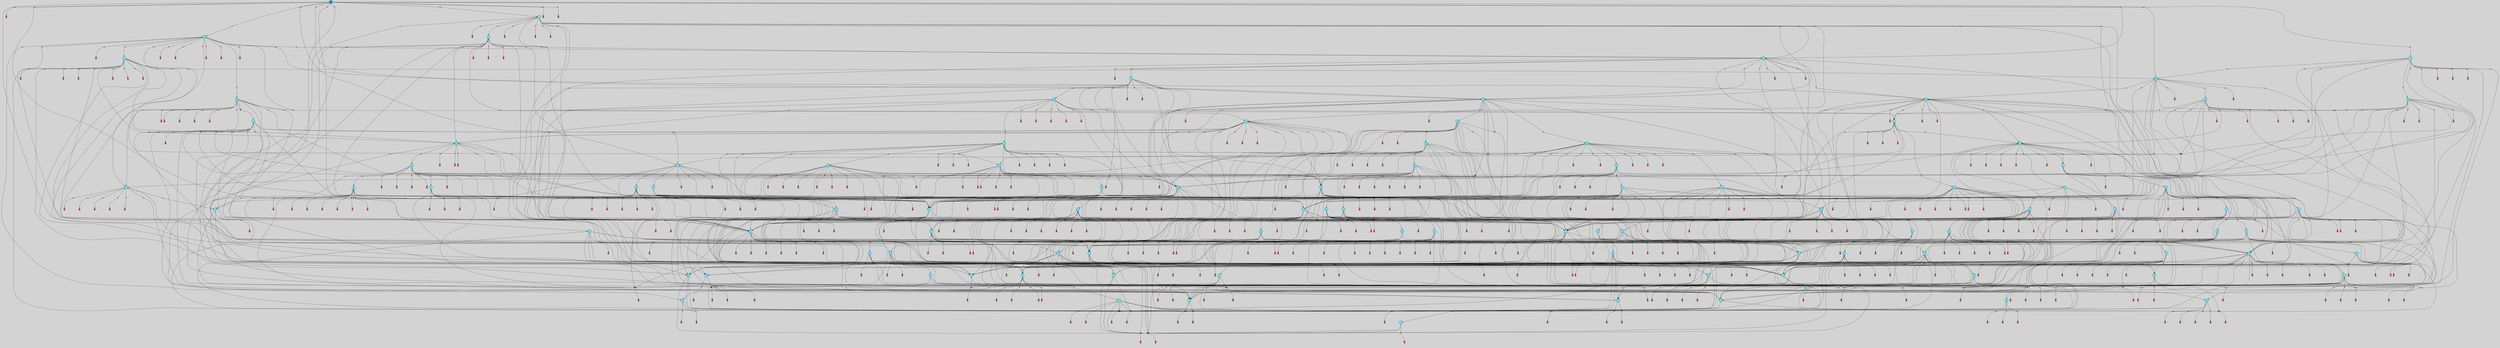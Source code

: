 // File exported with GEGELATI v1.3.1
// On the 2024-04-13 21:07:12
// With the File::TPGGraphDotExporter
digraph{
	graph[pad = "0.212, 0.055" bgcolor = lightgray]
	node[shape=circle style = filled label = ""]
		T0 [fillcolor="#66ddff"]
		T1 [fillcolor="#66ddff"]
		T3 [fillcolor="#66ddff"]
		T4 [fillcolor="#66ddff"]
		T5 [fillcolor="#66ddff"]
		T6 [fillcolor="#66ddff"]
		T7 [fillcolor="#66ddff"]
		T8 [fillcolor="#66ddff"]
		T21 [fillcolor="#66ddff"]
		T69 [fillcolor="#66ddff"]
		T179 [fillcolor="#66ddff"]
		T262 [fillcolor="#66ddff"]
		T272 [fillcolor="#66ddff"]
		T290 [fillcolor="#66ddff"]
		T326 [fillcolor="#66ddff"]
		T433 [fillcolor="#66ddff"]
		T453 [fillcolor="#66ddff"]
		T497 [fillcolor="#66ddff"]
		T556 [fillcolor="#66ddff"]
		T573 [fillcolor="#66ddff"]
		T630 [fillcolor="#66ddff"]
		T735 [fillcolor="#66ddff"]
		T856 [fillcolor="#66ddff"]
		T880 [fillcolor="#66ddff"]
		T930 [fillcolor="#66ddff"]
		T953 [fillcolor="#66ddff"]
		T958 [fillcolor="#66ddff"]
		T1132 [fillcolor="#66ddff"]
		T1151 [fillcolor="#66ddff"]
		T1213 [fillcolor="#66ddff"]
		T1250 [fillcolor="#66ddff"]
		T1272 [fillcolor="#66ddff"]
		T1289 [fillcolor="#66ddff"]
		T1344 [fillcolor="#66ddff"]
		T1347 [fillcolor="#66ddff"]
		T437 [fillcolor="#66ddff"]
		T1402 [fillcolor="#66ddff"]
		T1411 [fillcolor="#66ddff"]
		T1539 [fillcolor="#66ddff"]
		T1580 [fillcolor="#66ddff"]
		T1593 [fillcolor="#66ddff"]
		T1723 [fillcolor="#66ddff"]
		T1804 [fillcolor="#66ddff"]
		T1819 [fillcolor="#66ddff"]
		T1921 [fillcolor="#66ddff"]
		T1946 [fillcolor="#66ddff"]
		T2078 [fillcolor="#66ddff"]
		T2098 [fillcolor="#66ddff"]
		T2134 [fillcolor="#66ddff"]
		T2194 [fillcolor="#66ddff"]
		T2225 [fillcolor="#66ddff"]
		T2264 [fillcolor="#66ddff"]
		T2427 [fillcolor="#66ddff"]
		T2456 [fillcolor="#66ddff"]
		T2541 [fillcolor="#66ddff"]
		T2556 [fillcolor="#66ddff"]
		T2670 [fillcolor="#66ddff"]
		T2683 [fillcolor="#66ddff"]
		T2718 [fillcolor="#66ddff"]
		T2979 [fillcolor="#66ddff"]
		T2980 [fillcolor="#66ddff"]
		T3126 [fillcolor="#66ddff"]
		T3246 [fillcolor="#66ddff"]
		T3567 [fillcolor="#66ddff"]
		T3584 [fillcolor="#66ddff"]
		T3666 [fillcolor="#66ddff"]
		T3718 [fillcolor="#66ddff"]
		T3800 [fillcolor="#66ddff"]
		T3903 [fillcolor="#66ddff"]
		T3942 [fillcolor="#66ddff"]
		T4038 [fillcolor="#66ddff"]
		T1122 [fillcolor="#66ddff"]
		T4124 [fillcolor="#66ddff"]
		T4176 [fillcolor="#66ddff"]
		T4185 [fillcolor="#66ddff"]
		T4212 [fillcolor="#66ddff"]
		T4424 [fillcolor="#66ddff"]
		T4623 [fillcolor="#66ddff"]
		T4632 [fillcolor="#66ddff"]
		T4682 [fillcolor="#66ddff"]
		T4975 [fillcolor="#66ddff"]
		T5046 [fillcolor="#66ddff"]
		T5189 [fillcolor="#66ddff"]
		T5336 [fillcolor="#66ddff"]
		T5391 [fillcolor="#66ddff"]
		T6042 [fillcolor="#66ddff"]
		T6319 [fillcolor="#66ddff"]
		T6509 [fillcolor="#66ddff"]
		T6681 [fillcolor="#66ddff"]
		T6805 [fillcolor="#66ddff"]
		T6850 [fillcolor="#66ddff"]
		T6930 [fillcolor="#66ddff"]
		T7200 [fillcolor="#66ddff"]
		T7401 [fillcolor="#66ddff"]
		T7459 [fillcolor="#66ddff"]
		T8067 [fillcolor="#66ddff"]
		T8911 [fillcolor="#66ddff"]
		T2668 [fillcolor="#66ddff"]
		T9801 [fillcolor="#66ddff"]
		T9921 [fillcolor="#66ddff"]
		T10604 [fillcolor="#1199bb"]
		P384613 [fillcolor="#cccccc" shape=point] //
		I384613 [shape=box style=invis label="2|5&4|2#1|6&#92;n6|3&2|4#1|2&#92;n3|7&4|7#1|0&#92;n2|4&3|7#2|7&#92;n1|0&2|2#1|5&#92;n1|5&4|2#1|1&#92;n2|0&3|3#0|1&#92;n0|4&4|3#2|1&#92;n2|3&0|7#4|3&#92;n6|5&3|1#3|5&#92;n"]
		P384613 -> I384613[style=invis]
		A179814 [fillcolor="#ff3366" shape=box margin=0.03 width=0 height=0 label="0"]
		T0 -> P384613 -> A179814
		P384614 [fillcolor="#cccccc" shape=point] //
		I384614 [shape=box style=invis label="3|5&1|7#1|0&#92;n0|0&2|5#2|6&#92;n"]
		P384614 -> I384614[style=invis]
		A179815 [fillcolor="#ff3366" shape=box margin=0.03 width=0 height=0 label="1"]
		T0 -> P384614 -> A179815
		P384615 [fillcolor="#cccccc" shape=point] //
		I384615 [shape=box style=invis label="2|4&2|3#4|0&#92;n3|4&3|7#3|3&#92;n1|3&3|6#2|3&#92;n3|3&1|0#3|0&#92;n1|5&2|3#4|5&#92;n5|3&3|1#4|7&#92;n0|6&0|0#4|5&#92;n"]
		P384615 -> I384615[style=invis]
		A179816 [fillcolor="#ff3366" shape=box margin=0.03 width=0 height=0 label="1"]
		T1 -> P384615 -> A179816
		P384616 [fillcolor="#cccccc" shape=point] //
		I384616 [shape=box style=invis label="3|4&2|4#1|7&#92;n1|3&1|3#4|7&#92;n"]
		P384616 -> I384616[style=invis]
		A179817 [fillcolor="#ff3366" shape=box margin=0.03 width=0 height=0 label="2"]
		T1 -> P384616 -> A179817
		P384617 [fillcolor="#cccccc" shape=point] //
		I384617 [shape=box style=invis label="6|7&2|4#2|1&#92;n4|3&1|1#1|5&#92;n5|6&3|3#0|4&#92;n5|7&4|6#4|6&#92;n0|7&0|7#3|5&#92;n"]
		P384617 -> I384617[style=invis]
		A179818 [fillcolor="#ff3366" shape=box margin=0.03 width=0 height=0 label="3"]
		T3 -> P384617 -> A179818
		P384618 [fillcolor="#cccccc" shape=point] //
		I384618 [shape=box style=invis label="3|5&2|5#2|1&#92;n5|6&4|1#0|3&#92;n"]
		P384618 -> I384618[style=invis]
		A179819 [fillcolor="#ff3366" shape=box margin=0.03 width=0 height=0 label="4"]
		T3 -> P384618 -> A179819
		P384619 [fillcolor="#cccccc" shape=point] //
		I384619 [shape=box style=invis label="5|3&2|7#1|4&#92;n1|3&1|3#4|1&#92;n3|6&4|4#4|6&#92;n5|5&3|0#2|4&#92;n3|3&3|0#4|7&#92;n"]
		P384619 -> I384619[style=invis]
		A179820 [fillcolor="#ff3366" shape=box margin=0.03 width=0 height=0 label="4"]
		T4 -> P384619 -> A179820
		P384620 [fillcolor="#cccccc" shape=point] //
		I384620 [shape=box style=invis label="4|7&4|2#0|6&#92;n5|5&4|2#0|4&#92;n3|5&3|2#4|6&#92;n5|6&0|5#4|0&#92;n4|6&4|5#2|3&#92;n"]
		P384620 -> I384620[style=invis]
		A179821 [fillcolor="#ff3366" shape=box margin=0.03 width=0 height=0 label="5"]
		T4 -> P384620 -> A179821
		P384621 [fillcolor="#cccccc" shape=point] //
		I384621 [shape=box style=invis label="5|2&4|4#3|1&#92;n4|3&1|5#1|6&#92;n6|2&1|1#3|7&#92;n4|5&3|1#0|1&#92;n2|5&2|6#3|5&#92;n"]
		P384621 -> I384621[style=invis]
		A179822 [fillcolor="#ff3366" shape=box margin=0.03 width=0 height=0 label="5"]
		T5 -> P384621 -> A179822
		P384622 [fillcolor="#cccccc" shape=point] //
		I384622 [shape=box style=invis label="6|6&4|7#0|1&#92;n1|5&2|5#1|0&#92;n1|1&3|4#1|6&#92;n6|3&1|3#0|6&#92;n"]
		P384622 -> I384622[style=invis]
		A179823 [fillcolor="#ff3366" shape=box margin=0.03 width=0 height=0 label="6"]
		T5 -> P384622 -> A179823
		P384623 [fillcolor="#cccccc" shape=point] //
		I384623 [shape=box style=invis label="3|6&2|6#3|3&#92;n4|0&0|5#2|2&#92;n0|5&2|0#0|6&#92;n4|5&3|0#2|5&#92;n1|4&1|1#0|7&#92;n"]
		P384623 -> I384623[style=invis]
		A179824 [fillcolor="#ff3366" shape=box margin=0.03 width=0 height=0 label="6"]
		T6 -> P384623 -> A179824
		P384624 [fillcolor="#cccccc" shape=point] //
		I384624 [shape=box style=invis label="6|2&2|0#3|7&#92;n2|4&2|3#0|6&#92;n4|7&0|5#1|4&#92;n4|5&3|4#0|5&#92;n3|1&3|7#0|3&#92;n6|2&3|2#0|2&#92;n2|4&0|3#1|3&#92;n1|2&2|2#0|4&#92;n6|3&0|1#0|6&#92;n4|7&2|3#3|7&#92;n"]
		P384624 -> I384624[style=invis]
		A179825 [fillcolor="#ff3366" shape=box margin=0.03 width=0 height=0 label="7"]
		T6 -> P384624 -> A179825
		P384625 [fillcolor="#cccccc" shape=point] //
		I384625 [shape=box style=invis label="6|3&3|1#4|6&#92;n0|5&1|6#3|5&#92;n0|5&0|3#3|4&#92;n2|1&2|2#1|6&#92;n0|0&1|1#2|0&#92;n3|3&1|1#2|7&#92;n"]
		P384625 -> I384625[style=invis]
		A179826 [fillcolor="#ff3366" shape=box margin=0.03 width=0 height=0 label="7"]
		T7 -> P384625 -> A179826
		P384626 [fillcolor="#cccccc" shape=point] //
		I384626 [shape=box style=invis label="5|0&0|4#3|6&#92;n1|4&1|3#2|6&#92;n5|6&2|0#0|4&#92;n1|6&1|2#1|1&#92;n6|3&3|7#3|1&#92;n4|4&3|0#0|1&#92;n5|1&1|6#3|7&#92;n6|4&4|2#3|2&#92;n4|5&1|1#4|6&#92;n"]
		P384626 -> I384626[style=invis]
		A179827 [fillcolor="#ff3366" shape=box margin=0.03 width=0 height=0 label="8"]
		T7 -> P384626 -> A179827
		P384627 [fillcolor="#cccccc" shape=point] //
		I384627 [shape=box style=invis label="3|5&2|1#4|3&#92;n0|4&3|7#0|7&#92;n0|1&4|3#4|2&#92;n3|0&3|5#4|5&#92;n0|1&1|6#3|0&#92;n2|2&0|6#4|5&#92;n1|5&4|3#1|2&#92;n"]
		P384627 -> I384627[style=invis]
		A179828 [fillcolor="#ff3366" shape=box margin=0.03 width=0 height=0 label="8"]
		T8 -> P384627 -> A179828
		P384628 [fillcolor="#cccccc" shape=point] //
		I384628 [shape=box style=invis label="2|7&2|1#4|6&#92;n3|6&2|7#2|1&#92;n2|0&0|0#3|0&#92;n0|6&1|2#4|2&#92;n1|1&1|6#2|1&#92;n5|1&1|5#4|4&#92;n"]
		P384628 -> I384628[style=invis]
		A179829 [fillcolor="#ff3366" shape=box margin=0.03 width=0 height=0 label="0"]
		T8 -> P384628 -> A179829
		T3 -> P384621
		T5 -> P384615
		T6 -> P384622
		T21 -> P384618
		T21 -> P384621
		P384629 [fillcolor="#cccccc" shape=point] //
		I384629 [shape=box style=invis label="5|0&0|4#3|6&#92;n1|4&1|3#2|6&#92;n1|6&1|2#1|1&#92;n5|6&2|0#0|4&#92;n6|3&3|7#3|1&#92;n4|4&3|0#0|1&#92;n6|4&4|2#3|2&#92;n4|5&1|1#4|5&#92;n3|0&2|0#4|6&#92;n"]
		P384629 -> I384629[style=invis]
		T21 -> P384629 -> T7
		T21 -> P384626
		T21 -> P384615
		T21 -> P384618
		T69 -> P384618
		T69 -> P384621
		P384630 [fillcolor="#cccccc" shape=point] //
		I384630 [shape=box style=invis label="3|4&3|7#3|3&#92;n1|3&3|6#2|3&#92;n4|4&4|0#3|1&#92;n5|3&3|1#4|7&#92;n1|5&0|3#4|5&#92;n3|3&1|0#3|0&#92;n0|6&0|0#4|5&#92;n"]
		P384630 -> I384630[style=invis]
		A179830 [fillcolor="#ff3366" shape=box margin=0.03 width=0 height=0 label="1"]
		T69 -> P384630 -> A179830
		P384631 [fillcolor="#cccccc" shape=point] //
		I384631 [shape=box style=invis label="4|3&1|5#1|6&#92;n5|2&4|4#3|1&#92;n3|2&1|4#4|7&#92;n0|2&1|1#3|7&#92;n4|5&3|1#0|1&#92;n2|5&2|6#3|5&#92;n"]
		P384631 -> I384631[style=invis]
		A179831 [fillcolor="#ff3366" shape=box margin=0.03 width=0 height=0 label="5"]
		T179 -> P384631 -> A179831
		T179 -> P384622
		T179 -> P384618
		T179 -> P384622
		T179 -> P384624
		P384632 [fillcolor="#cccccc" shape=point] //
		I384632 [shape=box style=invis label="5|0&0|4#3|6&#92;n1|4&1|3#2|6&#92;n4|5&1|1#4|6&#92;n1|6&1|2#1|1&#92;n6|3&3|7#3|1&#92;n4|4&3|0#0|1&#92;n3|1&1|6#3|7&#92;n6|4&4|2#3|2&#92;n5|6&2|0#0|4&#92;n"]
		P384632 -> I384632[style=invis]
		A179832 [fillcolor="#ff3366" shape=box margin=0.03 width=0 height=0 label="8"]
		T179 -> P384632 -> A179832
		T179 -> P384613
		T179 -> P384617
		T179 -> P384615
		T262 -> P384616
		T262 -> P384617
		P384633 [fillcolor="#cccccc" shape=point] //
		I384633 [shape=box style=invis label="2|4&3|3#4|0&#92;n6|2&2|3#1|5&#92;n3|2&0|6#3|4&#92;n5|5&2|3#4|5&#92;n0|2&0|0#4|5&#92;n1|0&3|4#2|0&#92;n3|3&1|7#3|0&#92;n5|3&3|1#4|7&#92;n"]
		P384633 -> I384633[style=invis]
		T262 -> P384633 -> T69
		P384634 [fillcolor="#cccccc" shape=point] //
		I384634 [shape=box style=invis label="4|4&3|0#0|1&#92;n1|4&1|3#2|6&#92;n5|6&2|0#0|4&#92;n6|3&3|7#1|1&#92;n5|0&0|4#3|6&#92;n5|1&1|6#3|7&#92;n6|4&4|2#3|2&#92;n4|5&1|1#4|6&#92;n"]
		P384634 -> I384634[style=invis]
		A179833 [fillcolor="#ff3366" shape=box margin=0.03 width=0 height=0 label="8"]
		T272 -> P384634 -> A179833
		P384635 [fillcolor="#cccccc" shape=point] //
		I384635 [shape=box style=invis label="6|6&3|6#3|4&#92;n0|4&3|7#0|0&#92;n0|1&4|3#4|2&#92;n3|7&3|5#4|7&#92;n0|1&1|6#3|0&#92;n2|2&1|6#4|5&#92;n3|5&2|1#4|3&#92;n6|5&3|4#4|2&#92;n3|0&2|1#1|7&#92;n2|5&3|0#3|1&#92;n"]
		P384635 -> I384635[style=invis]
		A179834 [fillcolor="#ff3366" shape=box margin=0.03 width=0 height=0 label="8"]
		T272 -> P384635 -> A179834
		P384636 [fillcolor="#cccccc" shape=point] //
		I384636 [shape=box style=invis label="3|0&1|7#4|7&#92;n0|7&0|7#3|5&#92;n5|6&3|3#0|4&#92;n5|7&2|7#4|6&#92;n"]
		P384636 -> I384636[style=invis]
		A179835 [fillcolor="#ff3366" shape=box margin=0.03 width=0 height=0 label="3"]
		T272 -> P384636 -> A179835
		T290 -> P384627
		T290 -> P384615
		P384637 [fillcolor="#cccccc" shape=point] //
		I384637 [shape=box style=invis label="5|1&1|6#3|3&#92;n2|2&3|0#0|3&#92;n1|6&1|2#1|1&#92;n6|4&4|1#1|0&#92;n4|5&1|0#4|6&#92;n4|0&0|4#3|6&#92;n4|5&3|0#0|1&#92;n"]
		P384637 -> I384637[style=invis]
		A179836 [fillcolor="#ff3366" shape=box margin=0.03 width=0 height=0 label="8"]
		T290 -> P384637 -> A179836
		P384638 [fillcolor="#cccccc" shape=point] //
		I384638 [shape=box style=invis label="3|5&3|2#4|6&#92;n4|6&4|5#2|3&#92;n0|5&0|1#3|1&#92;n2|7&4|2#0|6&#92;n3|5&0|6#2|6&#92;n5|0&4|3#2|5&#92;n4|6&1|5#4|5&#92;n4|5&2|4#3|0&#92;n5|7&0|7#2|1&#92;n"]
		P384638 -> I384638[style=invis]
		A179837 [fillcolor="#ff3366" shape=box margin=0.03 width=0 height=0 label="5"]
		T290 -> P384638 -> A179837
		P384639 [fillcolor="#cccccc" shape=point] //
		I384639 [shape=box style=invis label="5|2&4|4#3|1&#92;n4|3&1|5#1|6&#92;n2|5&2|5#3|5&#92;n4|5&3|1#0|1&#92;n6|2&1|1#3|7&#92;n"]
		P384639 -> I384639[style=invis]
		A179838 [fillcolor="#ff3366" shape=box margin=0.03 width=0 height=0 label="5"]
		T326 -> P384639 -> A179838
		T326 -> P384615
		P384640 [fillcolor="#cccccc" shape=point] //
		I384640 [shape=box style=invis label="6|2&2|0#3|7&#92;n2|4&2|3#0|6&#92;n2|4&0|3#1|3&#92;n4|7&2|3#3|7&#92;n2|1&3|7#0|3&#92;n6|5&3|0#0|5&#92;n4|7&0|5#1|4&#92;n1|0&2|2#0|4&#92;n6|3&0|1#0|6&#92;n4|5&3|4#0|5&#92;n"]
		P384640 -> I384640[style=invis]
		A179839 [fillcolor="#ff3366" shape=box margin=0.03 width=0 height=0 label="7"]
		T326 -> P384640 -> A179839
		P384641 [fillcolor="#cccccc" shape=point] //
		I384641 [shape=box style=invis label="3|5&2|5#4|6&#92;n0|2&4|3#4|2&#92;n1|5&4|3#1|2&#92;n1|0&4|6#3|5&#92;n0|1&1|6#1|0&#92;n2|2&0|6#4|5&#92;n"]
		P384641 -> I384641[style=invis]
		A179840 [fillcolor="#ff3366" shape=box margin=0.03 width=0 height=0 label="8"]
		T326 -> P384641 -> A179840
		P384642 [fillcolor="#cccccc" shape=point] //
		I384642 [shape=box style=invis label="2|4&0|3#1|3&#92;n2|4&2|3#0|7&#92;n4|7&0|5#1|4&#92;n4|5&3|4#0|5&#92;n3|1&3|7#0|3&#92;n6|2&3|2#0|2&#92;n6|2&2|0#3|7&#92;n1|2&2|2#0|4&#92;n6|3&0|1#0|6&#92;n4|7&2|3#3|7&#92;n"]
		P384642 -> I384642[style=invis]
		A179841 [fillcolor="#ff3366" shape=box margin=0.03 width=0 height=0 label="7"]
		T326 -> P384642 -> A179841
		P384643 [fillcolor="#cccccc" shape=point] //
		I384643 [shape=box style=invis label="6|3&1|6#1|3&#92;n3|0&1|2#4|7&#92;n"]
		P384643 -> I384643[style=invis]
		A179842 [fillcolor="#ff3366" shape=box margin=0.03 width=0 height=0 label="6"]
		T433 -> P384643 -> A179842
		P384644 [fillcolor="#cccccc" shape=point] //
		I384644 [shape=box style=invis label="5|0&0|4#3|6&#92;n4|6&2|0#0|4&#92;n5|0&1|1#1|0&#92;n1|1&1|2#1|1&#92;n6|4&4|2#3|2&#92;n6|3&3|7#3|1&#92;n1|1&1|6#3|7&#92;n5|4&2|3#2|6&#92;n6|1&3|2#2|6&#92;n"]
		P384644 -> I384644[style=invis]
		A179843 [fillcolor="#ff3366" shape=box margin=0.03 width=0 height=0 label="8"]
		T433 -> P384644 -> A179843
		P384645 [fillcolor="#cccccc" shape=point] //
		I384645 [shape=box style=invis label="0|0&0|4#4|0&#92;n3|7&0|7#2|0&#92;n"]
		P384645 -> I384645[style=invis]
		A179844 [fillcolor="#ff3366" shape=box margin=0.03 width=0 height=0 label="2"]
		T433 -> P384645 -> A179844
		P384646 [fillcolor="#cccccc" shape=point] //
		I384646 [shape=box style=invis label="0|1&4|3#4|2&#92;n0|4&3|7#0|7&#92;n3|0&3|5#0|5&#92;n0|7&2|5#1|5&#92;n0|1&1|6#3|0&#92;n2|2&0|6#4|5&#92;n1|5&4|3#1|2&#92;n"]
		P384646 -> I384646[style=invis]
		A179845 [fillcolor="#ff3366" shape=box margin=0.03 width=0 height=0 label="8"]
		T433 -> P384646 -> A179845
		P384647 [fillcolor="#cccccc" shape=point] //
		I384647 [shape=box style=invis label="5|7&0|2#0|1&#92;n1|0&3|4#1|6&#92;n6|3&1|3#0|5&#92;n5|5&0|3#1|7&#92;n4|5&2|5#1|0&#92;n0|4&3|0#1|4&#92;n2|4&3|1#2|3&#92;n6|6&4|7#4|1&#92;n"]
		P384647 -> I384647[style=invis]
		A179846 [fillcolor="#ff3366" shape=box margin=0.03 width=0 height=0 label="6"]
		T433 -> P384647 -> A179846
		T433 -> P384617
		P384648 [fillcolor="#cccccc" shape=point] //
		I384648 [shape=box style=invis label="6|3&3|1#4|6&#92;n0|5&0|3#3|4&#92;n2|1&2|2#1|6&#92;n3|3&1|1#2|7&#92;n0|0&1|1#2|4&#92;n"]
		P384648 -> I384648[style=invis]
		A179847 [fillcolor="#ff3366" shape=box margin=0.03 width=0 height=0 label="7"]
		T433 -> P384648 -> A179847
		P384649 [fillcolor="#cccccc" shape=point] //
		I384649 [shape=box style=invis label="3|4&3|7#3|3&#92;n4|0&2|2#4|6&#92;n2|2&2|3#4|0&#92;n0|6&0|0#4|5&#92;n5|3&3|1#4|7&#92;n1|3&3|6#1|3&#92;n"]
		P384649 -> I384649[style=invis]
		A179848 [fillcolor="#ff3366" shape=box margin=0.03 width=0 height=0 label="1"]
		T433 -> P384649 -> A179848
		P384650 [fillcolor="#cccccc" shape=point] //
		I384650 [shape=box style=invis label="2|1&2|2#1|6&#92;n0|3&4|2#1|4&#92;n0|5&0|3#3|4&#92;n6|3&3|1#4|6&#92;n0|0&1|1#1|0&#92;n3|3&1|1#2|7&#92;n"]
		P384650 -> I384650[style=invis]
		A179849 [fillcolor="#ff3366" shape=box margin=0.03 width=0 height=0 label="7"]
		T433 -> P384650 -> A179849
		T453 -> P384624
		T453 -> P384622
		P384651 [fillcolor="#cccccc" shape=point] //
		I384651 [shape=box style=invis label="0|0&2|5#2|6&#92;n3|5&0|7#1|0&#92;n"]
		P384651 -> I384651[style=invis]
		A179850 [fillcolor="#ff3366" shape=box margin=0.03 width=0 height=0 label="1"]
		T453 -> P384651 -> A179850
		P384652 [fillcolor="#cccccc" shape=point] //
		I384652 [shape=box style=invis label="2|4&1|3#4|0&#92;n3|4&3|7#3|3&#92;n1|3&3|1#2|3&#92;n0|0&1|2#0|5&#92;n3|3&1|0#3|0&#92;n0|5&2|3#4|5&#92;n0|6&0|0#4|5&#92;n"]
		P384652 -> I384652[style=invis]
		T453 -> P384652 -> T4
		P384653 [fillcolor="#cccccc" shape=point] //
		I384653 [shape=box style=invis label="3|1&0|0#3|0&#92;n1|5&3|3#4|5&#92;n2|6&4|7#4|2&#92;n6|2&1|7#1|0&#92;n6|6&0|7#4|5&#92;n3|3&3|1#4|7&#92;n5|0&4|2#1|0&#92;n4|7&4|5#2|5&#92;n"]
		P384653 -> I384653[style=invis]
		A179851 [fillcolor="#ff3366" shape=box margin=0.03 width=0 height=0 label="1"]
		T453 -> P384653 -> A179851
		P384654 [fillcolor="#cccccc" shape=point] //
		I384654 [shape=box style=invis label="5|7&2|3#3|7&#92;n3|2&2|2#0|1&#92;n3|4&1|3#1|5&#92;n6|2&1|5#4|6&#92;n0|7&4|4#3|6&#92;n6|2&3|2#0|2&#92;n4|4&2|3#3|6&#92;n2|0&2|5#3|1&#92;n5|6&3|4#0|5&#92;n"]
		P384654 -> I384654[style=invis]
		T453 -> P384654 -> T8
		P384655 [fillcolor="#cccccc" shape=point] //
		I384655 [shape=box style=invis label="0|6&3|0#4|0&#92;n0|4&0|3#2|0&#92;n3|0&0|6#3|7&#92;n"]
		P384655 -> I384655[style=invis]
		A179852 [fillcolor="#ff3366" shape=box margin=0.03 width=0 height=0 label="1"]
		T453 -> P384655 -> A179852
		P384656 [fillcolor="#cccccc" shape=point] //
		I384656 [shape=box style=invis label="3|5&2|1#4|3&#92;n0|4&3|7#0|7&#92;n0|1&4|3#4|2&#92;n3|0&3|5#4|5&#92;n1|5&4|3#1|2&#92;n2|1&0|6#4|5&#92;n0|1&1|6#3|0&#92;n"]
		P384656 -> I384656[style=invis]
		A179853 [fillcolor="#ff3366" shape=box margin=0.03 width=0 height=0 label="8"]
		T453 -> P384656 -> A179853
		T453 -> P384615
		T497 -> P384615
		T497 -> P384637
		P384657 [fillcolor="#cccccc" shape=point] //
		I384657 [shape=box style=invis label="2|7&4|2#0|6&#92;n4|7&0|2#1|0&#92;n5|7&3|7#2|1&#92;n4|6&4|6#2|3&#92;n4|3&3|4#3|0&#92;n3|7&3|2#4|6&#92;n6|0&0|2#4|1&#92;n1|1&1|3#2|6&#92;n3|5&0|1#3|1&#92;n"]
		P384657 -> I384657[style=invis]
		A179854 [fillcolor="#ff3366" shape=box margin=0.03 width=0 height=0 label="5"]
		T497 -> P384657 -> A179854
		P384658 [fillcolor="#cccccc" shape=point] //
		I384658 [shape=box style=invis label="2|4&0|1#1|7&#92;n1|0&2|2#1|3&#92;n0|0&2|3#0|4&#92;n1|2&4|0#2|0&#92;n5|7&2|0#1|7&#92;n6|2&2|1#1|0&#92;n4|0&3|6#1|6&#92;n6|0&2|0#4|1&#92;n"]
		P384658 -> I384658[style=invis]
		A179855 [fillcolor="#ff3366" shape=box margin=0.03 width=0 height=0 label="2"]
		T497 -> P384658 -> A179855
		T497 -> P384618
		T497 -> P384626
		P384659 [fillcolor="#cccccc" shape=point] //
		I384659 [shape=box style=invis label="2|7&2|1#4|6&#92;n0|6&4|2#4|2&#92;n3|6&2|7#2|1&#92;n5|1&4|5#4|4&#92;n3|7&0|7#4|4&#92;n1|1&1|6#2|1&#92;n3|0&4|3#4|6&#92;n"]
		P384659 -> I384659[style=invis]
		A179856 [fillcolor="#ff3366" shape=box margin=0.03 width=0 height=0 label="0"]
		T556 -> P384659 -> A179856
		P384660 [fillcolor="#cccccc" shape=point] //
		I384660 [shape=box style=invis label="6|0&3|5#2|5&#92;n6|6&3|2#2|4&#92;n2|1&2|0#0|5&#92;n"]
		P384660 -> I384660[style=invis]
		A179857 [fillcolor="#ff3366" shape=box margin=0.03 width=0 height=0 label="3"]
		T556 -> P384660 -> A179857
		P384661 [fillcolor="#cccccc" shape=point] //
		I384661 [shape=box style=invis label="6|7&4|6#1|2&#92;n0|5&1|6#3|5&#92;n0|5&0|3#3|4&#92;n2|1&2|2#1|6&#92;n3|3&1|1#2|7&#92;n0|0&1|1#4|0&#92;n"]
		P384661 -> I384661[style=invis]
		A179858 [fillcolor="#ff3366" shape=box margin=0.03 width=0 height=0 label="7"]
		T556 -> P384661 -> A179858
		P384662 [fillcolor="#cccccc" shape=point] //
		I384662 [shape=box style=invis label="5|0&3|4#3|6&#92;n4|0&4|2#2|3&#92;n5|7&1|6#3|7&#92;n6|3&3|7#3|1&#92;n4|5&1|1#4|6&#92;n1|6&1|4#1|1&#92;n4|4&3|0#0|1&#92;n"]
		P384662 -> I384662[style=invis]
		A179859 [fillcolor="#ff3366" shape=box margin=0.03 width=0 height=0 label="8"]
		T556 -> P384662 -> A179859
		T556 -> P384648
		P384663 [fillcolor="#cccccc" shape=point] //
		I384663 [shape=box style=invis label="1|0&0|5#1|6&#92;n"]
		P384663 -> I384663[style=invis]
		A179860 [fillcolor="#ff3366" shape=box margin=0.03 width=0 height=0 label="4"]
		T556 -> P384663 -> A179860
		P384664 [fillcolor="#cccccc" shape=point] //
		I384664 [shape=box style=invis label="4|5&1|1#4|6&#92;n2|7&2|6#1|5&#92;n6|0&1|4#1|7&#92;n1|4&1|3#2|6&#92;n5|6&2|0#0|4&#92;n1|6&1|2#1|1&#92;n4|4&3|0#0|1&#92;n5|1&1|6#3|7&#92;n5|0&4|4#3|6&#92;n6|4&4|2#3|2&#92;n"]
		P384664 -> I384664[style=invis]
		A179861 [fillcolor="#ff3366" shape=box margin=0.03 width=0 height=0 label="8"]
		T556 -> P384664 -> A179861
		T573 -> P384649
		P384665 [fillcolor="#cccccc" shape=point] //
		I384665 [shape=box style=invis label="0|1&4|3#4|2&#92;n0|4&3|7#0|7&#92;n0|3&1|6#3|0&#92;n3|0&3|5#4|5&#92;n3|5&2|1#1|3&#92;n1|5&4|3#1|2&#92;n"]
		P384665 -> I384665[style=invis]
		A179862 [fillcolor="#ff3366" shape=box margin=0.03 width=0 height=0 label="8"]
		T573 -> P384665 -> A179862
		T573 -> P384616
		T573 -> P384626
		P384666 [fillcolor="#cccccc" shape=point] //
		I384666 [shape=box style=invis label="5|0&0|4#3|6&#92;n5|6&2|0#0|4&#92;n1|4&1|3#2|6&#92;n1|6&1|2#1|1&#92;n6|3&3|7#3|1&#92;n4|4&3|0#0|1&#92;n5|1&1|6#0|7&#92;n6|4&4|2#3|2&#92;n4|5&1|1#4|6&#92;n"]
		P384666 -> I384666[style=invis]
		A179863 [fillcolor="#ff3366" shape=box margin=0.03 width=0 height=0 label="8"]
		T573 -> P384666 -> A179863
		T630 -> P384621
		P384667 [fillcolor="#cccccc" shape=point] //
		I384667 [shape=box style=invis label="3|4&1|3#1|0&#92;n3|7&4|1#2|5&#92;n6|6&1|1#3|7&#92;n2|0&3|7#4|3&#92;n0|6&0|0#4|5&#92;n1|3&4|5#1|6&#92;n"]
		P384667 -> I384667[style=invis]
		A179864 [fillcolor="#ff3366" shape=box margin=0.03 width=0 height=0 label="1"]
		T630 -> P384667 -> A179864
		T630 -> P384623
		P384668 [fillcolor="#cccccc" shape=point] //
		I384668 [shape=box style=invis label="1|5&4|3#1|2&#92;n0|4&3|7#0|7&#92;n0|1&4|3#4|2&#92;n3|0&3|5#4|5&#92;n3|5&2|1#1|3&#92;n2|1&0|6#4|5&#92;n0|1&1|6#3|0&#92;n"]
		P384668 -> I384668[style=invis]
		A179865 [fillcolor="#ff3366" shape=box margin=0.03 width=0 height=0 label="8"]
		T630 -> P384668 -> A179865
		T630 -> P384626
		P384669 [fillcolor="#cccccc" shape=point] //
		I384669 [shape=box style=invis label="2|6&2|4#3|6&#92;n4|0&4|7#3|1&#92;n"]
		P384669 -> I384669[style=invis]
		T630 -> P384669 -> T7
		P384670 [fillcolor="#cccccc" shape=point] //
		I384670 [shape=box style=invis label="2|4&2|2#4|0&#92;n6|0&4|4#3|4&#92;n1|5&2|3#4|5&#92;n1|3&3|6#2|3&#92;n3|3&1|0#3|0&#92;n5|3&3|1#4|7&#92;n2|3&0|3#3|3&#92;n3|6&3|7#3|3&#92;n0|6&0|0#4|5&#92;n"]
		P384670 -> I384670[style=invis]
		T630 -> P384670 -> T556
		T630 -> P384618
		P384671 [fillcolor="#cccccc" shape=point] //
		I384671 [shape=box style=invis label="6|4&0|5#1|6&#92;n5|4&1|5#2|6&#92;n5|1&1|6#3|7&#92;n2|0&0|4#3|6&#92;n1|6&4|2#1|1&#92;n4|5&1|1#4|6&#92;n4|4&3|0#0|1&#92;n5|6&2|0#0|4&#92;n"]
		P384671 -> I384671[style=invis]
		A179866 [fillcolor="#ff3366" shape=box margin=0.03 width=0 height=0 label="8"]
		T630 -> P384671 -> A179866
		P384672 [fillcolor="#cccccc" shape=point] //
		I384672 [shape=box style=invis label="4|0&4|4#0|5&#92;n5|7&2|7#3|6&#92;n3|5&3|4#4|4&#92;n"]
		P384672 -> I384672[style=invis]
		A179867 [fillcolor="#ff3366" shape=box margin=0.03 width=0 height=0 label="4"]
		T630 -> P384672 -> A179867
		T735 -> P384623
		P384673 [fillcolor="#cccccc" shape=point] //
		I384673 [shape=box style=invis label="6|2&2|0#3|7&#92;n6|3&0|1#0|6&#92;n1|7&0|5#1|4&#92;n4|5&3|4#0|5&#92;n3|1&3|7#0|3&#92;n6|2&3|2#0|2&#92;n0|4&2|3#0|6&#92;n1|2&2|2#0|4&#92;n5|1&1|6#4|1&#92;n"]
		P384673 -> I384673[style=invis]
		A179868 [fillcolor="#ff3366" shape=box margin=0.03 width=0 height=0 label="7"]
		T735 -> P384673 -> A179868
		P384674 [fillcolor="#cccccc" shape=point] //
		I384674 [shape=box style=invis label="0|1&4|3#4|2&#92;n0|4&3|7#0|7&#92;n1|5&4|2#1|2&#92;n3|0&3|5#4|5&#92;n0|1&1|6#3|0&#92;n3|5&2|1#1|3&#92;n"]
		P384674 -> I384674[style=invis]
		A179869 [fillcolor="#ff3366" shape=box margin=0.03 width=0 height=0 label="8"]
		T735 -> P384674 -> A179869
		P384675 [fillcolor="#cccccc" shape=point] //
		I384675 [shape=box style=invis label="2|4&2|3#4|0&#92;n1|3&3|6#2|3&#92;n3|4&3|7#0|3&#92;n3|3&1|0#3|0&#92;n1|5&2|3#4|5&#92;n3|6&0|0#4|5&#92;n5|3&3|1#4|7&#92;n"]
		P384675 -> I384675[style=invis]
		A179870 [fillcolor="#ff3366" shape=box margin=0.03 width=0 height=0 label="1"]
		T856 -> P384675 -> A179870
		P384676 [fillcolor="#cccccc" shape=point] //
		I384676 [shape=box style=invis label="2|4&0|1#1|7&#92;n1|0&2|2#1|3&#92;n1|4&4|0#2|0&#92;n6|0&2|0#4|1&#92;n6|2&2|1#3|0&#92;n4|0&3|6#1|6&#92;n0|0&2|3#0|4&#92;n"]
		P384676 -> I384676[style=invis]
		A179871 [fillcolor="#ff3366" shape=box margin=0.03 width=0 height=0 label="2"]
		T856 -> P384676 -> A179871
		P384677 [fillcolor="#cccccc" shape=point] //
		I384677 [shape=box style=invis label="4|4&3|0#0|1&#92;n1|4&1|3#2|6&#92;n5|6&2|0#0|4&#92;n1|6&1|2#1|1&#92;n6|3&3|7#3|1&#92;n5|0&0|4#3|6&#92;n5|1&1|6#3|7&#92;n6|4&4|3#3|2&#92;n4|5&1|1#4|6&#92;n"]
		P384677 -> I384677[style=invis]
		A179872 [fillcolor="#ff3366" shape=box margin=0.03 width=0 height=0 label="8"]
		T856 -> P384677 -> A179872
		P384678 [fillcolor="#cccccc" shape=point] //
		I384678 [shape=box style=invis label="0|0&0|5#2|7&#92;n1|6&3|7#2|0&#92;n"]
		P384678 -> I384678[style=invis]
		T856 -> P384678 -> T326
		T856 -> P384627
		P384679 [fillcolor="#cccccc" shape=point] //
		I384679 [shape=box style=invis label="5|6&2|5#1|1&#92;n2|7&1|7#0|6&#92;n0|6&0|0#1|0&#92;n3|5&2|3#0|5&#92;n2|4&2|3#4|0&#92;n3|3&1|0#3|1&#92;n1|1&4|7#2|6&#92;n4|0&4|6#3|1&#92;n"]
		P384679 -> I384679[style=invis]
		T856 -> P384679 -> T735
		P384680 [fillcolor="#cccccc" shape=point] //
		I384680 [shape=box style=invis label="0|0&4|5#2|6&#92;n2|4&0|0#3|5&#92;n"]
		P384680 -> I384680[style=invis]
		T856 -> P384680 -> T179
		P384681 [fillcolor="#cccccc" shape=point] //
		I384681 [shape=box style=invis label="6|5&3|7#3|7&#92;n4|0&3|6#1|6&#92;n6|0&0|6#4|4&#92;n2|4&0|1#1|7&#92;n1|0&2|2#1|3&#92;n2|0&2|0#4|1&#92;n0|0&2|3#1|4&#92;n"]
		P384681 -> I384681[style=invis]
		A179873 [fillcolor="#ff3366" shape=box margin=0.03 width=0 height=0 label="2"]
		T856 -> P384681 -> A179873
		P384682 [fillcolor="#cccccc" shape=point] //
		I384682 [shape=box style=invis label="0|7&1|4#3|6&#92;n2|5&4|2#0|5&#92;n2|3&4|4#3|1&#92;n2|4&3|4#4|4&#92;n5|2&1|1#0|6&#92;n0|5&0|1#2|4&#92;n1|6&3|0#4|4&#92;n5|5&2|1#0|1&#92;n6|0&3|3#4|6&#92;n"]
		P384682 -> I384682[style=invis]
		T880 -> P384682 -> T262
		P384683 [fillcolor="#cccccc" shape=point] //
		I384683 [shape=box style=invis label="1|1&4|0#2|4&#92;n6|4&0|4#1|6&#92;n0|0&4|0#3|4&#92;n"]
		P384683 -> I384683[style=invis]
		A179874 [fillcolor="#ff3366" shape=box margin=0.03 width=0 height=0 label="0"]
		T880 -> P384683 -> A179874
		P384684 [fillcolor="#cccccc" shape=point] //
		I384684 [shape=box style=invis label="5|0&0|4#3|6&#92;n1|4&1|3#2|6&#92;n1|6&1|2#1|1&#92;n5|6&2|0#0|4&#92;n4|4&4|0#0|1&#92;n6|3&3|7#3|1&#92;n1|1&1|6#3|7&#92;n6|4&4|2#3|2&#92;n6|1&3|2#2|6&#92;n4|5&1|1#4|6&#92;n"]
		P384684 -> I384684[style=invis]
		A179875 [fillcolor="#ff3366" shape=box margin=0.03 width=0 height=0 label="8"]
		T880 -> P384684 -> A179875
		P384685 [fillcolor="#cccccc" shape=point] //
		I384685 [shape=box style=invis label="6|0&2|3#2|3&#92;n5|0&0|4#3|6&#92;n4|4&3|0#0|1&#92;n6|4&4|2#3|2&#92;n6|3&3|7#3|1&#92;n5|0&2|2#1|7&#92;n5|1&1|6#3|7&#92;n5|6&2|0#3|4&#92;n4|5&1|1#0|1&#92;n1|4&1|3#2|6&#92;n"]
		P384685 -> I384685[style=invis]
		A179876 [fillcolor="#ff3366" shape=box margin=0.03 width=0 height=0 label="8"]
		T880 -> P384685 -> A179876
		P384686 [fillcolor="#cccccc" shape=point] //
		I384686 [shape=box style=invis label="2|7&2|1#4|6&#92;n3|6&2|7#2|1&#92;n2|0&0|0#3|0&#92;n5|1&4|5#4|4&#92;n0|6&1|2#4|2&#92;n1|1&1|6#2|1&#92;n3|0&4|3#4|6&#92;n"]
		P384686 -> I384686[style=invis]
		A179877 [fillcolor="#ff3366" shape=box margin=0.03 width=0 height=0 label="0"]
		T930 -> P384686 -> A179877
		T930 -> P384660
		T930 -> P384625
		P384687 [fillcolor="#cccccc" shape=point] //
		I384687 [shape=box style=invis label="5|6&1|2#2|1&#92;n3|0&1|3#1|1&#92;n5|6&4|6#4|5&#92;n2|4&2|6#3|5&#92;n1|0&0|7#0|0&#92;n1|2&1|7#1|5&#92;n"]
		P384687 -> I384687[style=invis]
		A179878 [fillcolor="#ff3366" shape=box margin=0.03 width=0 height=0 label="1"]
		T930 -> P384687 -> A179878
		P384688 [fillcolor="#cccccc" shape=point] //
		I384688 [shape=box style=invis label="1|3&1|3#4|1&#92;n"]
		P384688 -> I384688[style=invis]
		T930 -> P384688 -> T5
		P384689 [fillcolor="#cccccc" shape=point] //
		I384689 [shape=box style=invis label="1|5&4|7#0|5&#92;n0|0&4|1#3|2&#92;n"]
		P384689 -> I384689[style=invis]
		A179879 [fillcolor="#ff3366" shape=box margin=0.03 width=0 height=0 label="1"]
		T930 -> P384689 -> A179879
		T953 -> P384646
		T953 -> P384647
		T953 -> P384648
		P384690 [fillcolor="#cccccc" shape=point] //
		I384690 [shape=box style=invis label="0|0&1|1#4|0&#92;n3|1&4|3#3|5&#92;n4|0&2|3#4|0&#92;n2|0&1|0#4|2&#92;n1|6&4|7#4|3&#92;n"]
		P384690 -> I384690[style=invis]
		A179880 [fillcolor="#ff3366" shape=box margin=0.03 width=0 height=0 label="1"]
		T953 -> P384690 -> A179880
		P384691 [fillcolor="#cccccc" shape=point] //
		I384691 [shape=box style=invis label="3|5&0|4#2|7&#92;n2|6&2|4#3|6&#92;n3|0&4|7#3|1&#92;n"]
		P384691 -> I384691[style=invis]
		T953 -> P384691 -> T7
		P384692 [fillcolor="#cccccc" shape=point] //
		I384692 [shape=box style=invis label="1|1&0|6#2|2&#92;n4|4&0|2#0|2&#92;n5|0&4|1#4|1&#92;n"]
		P384692 -> I384692[style=invis]
		A179881 [fillcolor="#ff3366" shape=box margin=0.03 width=0 height=0 label="5"]
		T953 -> P384692 -> A179881
		P384693 [fillcolor="#cccccc" shape=point] //
		I384693 [shape=box style=invis label="5|0&4|3#0|7&#92;n5|7&3|3#1|5&#92;n4|4&4|5#2|1&#92;n4|2&3|5#2|1&#92;n6|5&0|6#1|1&#92;n1|7&1|2#3|1&#92;n6|2&3|7#1|1&#92;n0|4&0|1#2|3&#92;n"]
		P384693 -> I384693[style=invis]
		T953 -> P384693 -> T880
		T953 -> P384622
		P384694 [fillcolor="#cccccc" shape=point] //
		I384694 [shape=box style=invis label="3|0&4|3#4|6&#92;n3|6&2|7#1|1&#92;n5|1&4|5#4|4&#92;n0|6&1|2#4|2&#92;n1|1&1|6#2|1&#92;n2|7&2|1#4|6&#92;n3|3&1|0#1|6&#92;n"]
		P384694 -> I384694[style=invis]
		A179882 [fillcolor="#ff3366" shape=box margin=0.03 width=0 height=0 label="0"]
		T958 -> P384694 -> A179882
		T958 -> P384662
		P384695 [fillcolor="#cccccc" shape=point] //
		I384695 [shape=box style=invis label="6|6&2|7#1|3&#92;n0|1&0|3#4|0&#92;n3|3&3|6#3|6&#92;n0|5&0|7#3|3&#92;n6|0&4|4#3|0&#92;n5|2&4|6#2|3&#92;n1|1&4|3#3|4&#92;n4|5&1|0#1|7&#92;n6|3&3|1#4|2&#92;n"]
		P384695 -> I384695[style=invis]
		T958 -> P384695 -> T453
		P384696 [fillcolor="#cccccc" shape=point] //
		I384696 [shape=box style=invis label="0|0&3|3#0|3&#92;n3|2&0|3#0|1&#92;n3|5&0|7#2|4&#92;n"]
		P384696 -> I384696[style=invis]
		A179883 [fillcolor="#ff3366" shape=box margin=0.03 width=0 height=0 label="3"]
		T958 -> P384696 -> A179883
		P384697 [fillcolor="#cccccc" shape=point] //
		I384697 [shape=box style=invis label="1|1&3|4#1|6&#92;n3|2&4|1#4|3&#92;n6|6&4|7#0|1&#92;n6|3&1|3#0|6&#92;n"]
		P384697 -> I384697[style=invis]
		A179884 [fillcolor="#ff3366" shape=box margin=0.03 width=0 height=0 label="6"]
		T958 -> P384697 -> A179884
		P384698 [fillcolor="#cccccc" shape=point] //
		I384698 [shape=box style=invis label="2|5&4|6#0|7&#92;n1|4&1|3#2|6&#92;n5|6&2|0#0|4&#92;n1|6&1|2#1|1&#92;n6|3&3|3#3|1&#92;n4|4&3|0#0|1&#92;n5|0&0|4#2|6&#92;n4|5&1|1#4|6&#92;n"]
		P384698 -> I384698[style=invis]
		A179885 [fillcolor="#ff3366" shape=box margin=0.03 width=0 height=0 label="8"]
		T958 -> P384698 -> A179885
		P384699 [fillcolor="#cccccc" shape=point] //
		I384699 [shape=box style=invis label="0|6&1|1#0|3&#92;n1|0&1|1#1|2&#92;n"]
		P384699 -> I384699[style=invis]
		A179886 [fillcolor="#ff3366" shape=box margin=0.03 width=0 height=0 label="1"]
		T1132 -> P384699 -> A179886
		P384700 [fillcolor="#cccccc" shape=point] //
		I384700 [shape=box style=invis label="0|4&3|7#0|4&#92;n5|5&4|4#0|0&#92;n0|1&1|6#3|0&#92;n0|2&3|5#4|2&#92;n6|7&4|0#3|3&#92;n5|0&2|6#4|5&#92;n2|0&2|7#3|5&#92;n"]
		P384700 -> I384700[style=invis]
		A179887 [fillcolor="#ff3366" shape=box margin=0.03 width=0 height=0 label="8"]
		T1132 -> P384700 -> A179887
		P384701 [fillcolor="#cccccc" shape=point] //
		I384701 [shape=box style=invis label="1|5&4|2#1|1&#92;n6|3&2|4#1|2&#92;n3|7&4|7#1|0&#92;n2|4&3|7#2|7&#92;n1|0&2|2#1|5&#92;n2|5&4|2#2|6&#92;n2|0&3|3#0|1&#92;n2|5&3|1#3|5&#92;n0|4&4|3#2|1&#92;n4|4&4|4#0|4&#92;n"]
		P384701 -> I384701[style=invis]
		A179888 [fillcolor="#ff3366" shape=box margin=0.03 width=0 height=0 label="0"]
		T1132 -> P384701 -> A179888
		P384702 [fillcolor="#cccccc" shape=point] //
		I384702 [shape=box style=invis label="3|0&1|2#4|7&#92;n2|5&3|4#0|7&#92;n"]
		P384702 -> I384702[style=invis]
		A179889 [fillcolor="#ff3366" shape=box margin=0.03 width=0 height=0 label="6"]
		T1132 -> P384702 -> A179889
		P384703 [fillcolor="#cccccc" shape=point] //
		I384703 [shape=box style=invis label="5|5&4|1#2|1&#92;n4|5&1|7#2|0&#92;n0|0&4|5#0|6&#92;n"]
		P384703 -> I384703[style=invis]
		T1132 -> P384703 -> T272
		P384704 [fillcolor="#cccccc" shape=point] //
		I384704 [shape=box style=invis label="3|7&0|7#2|7&#92;n3|0&2|6#0|3&#92;n0|0&0|4#4|0&#92;n"]
		P384704 -> I384704[style=invis]
		A179890 [fillcolor="#ff3366" shape=box margin=0.03 width=0 height=0 label="2"]
		T1132 -> P384704 -> A179890
		P384705 [fillcolor="#cccccc" shape=point] //
		I384705 [shape=box style=invis label="6|6&3|2#2|4&#92;n6|0&3|4#2|5&#92;n2|1&2|0#0|5&#92;n"]
		P384705 -> I384705[style=invis]
		A179891 [fillcolor="#ff3366" shape=box margin=0.03 width=0 height=0 label="3"]
		T1132 -> P384705 -> A179891
		T1132 -> P384648
		T1132 -> P384660
		P384706 [fillcolor="#cccccc" shape=point] //
		I384706 [shape=box style=invis label="5|2&4|5#3|7&#92;n2|6&3|7#1|5&#92;n1|0&0|6#3|7&#92;n1|2&2|1#2|3&#92;n"]
		P384706 -> I384706[style=invis]
		A179892 [fillcolor="#ff3366" shape=box margin=0.03 width=0 height=0 label="1"]
		T1132 -> P384706 -> A179892
		P384707 [fillcolor="#cccccc" shape=point] //
		I384707 [shape=box style=invis label="2|4&1|3#4|0&#92;n3|4&3|7#3|3&#92;n1|3&3|1#2|3&#92;n0|0&1|2#0|5&#92;n3|3&1|0#3|0&#92;n0|6&2|0#4|5&#92;n0|5&2|3#4|5&#92;n"]
		P384707 -> I384707[style=invis]
		T1132 -> P384707 -> T6
		P384708 [fillcolor="#cccccc" shape=point] //
		I384708 [shape=box style=invis label="0|0&0|5#2|7&#92;n1|6&1|7#2|0&#92;n"]
		P384708 -> I384708[style=invis]
		T1132 -> P384708 -> T326
		P384709 [fillcolor="#cccccc" shape=point] //
		I384709 [shape=box style=invis label="2|0&4|6#3|5&#92;n5|7&4|6#1|1&#92;n1|2&0|1#4|6&#92;n4|7&0|7#3|7&#92;n5|6&3|3#0|4&#92;n"]
		P384709 -> I384709[style=invis]
		A179893 [fillcolor="#ff3366" shape=box margin=0.03 width=0 height=0 label="3"]
		T1151 -> P384709 -> A179893
		P384710 [fillcolor="#cccccc" shape=point] //
		I384710 [shape=box style=invis label="0|0&1|1#2|0&#92;n6|7&1|5#1|2&#92;n6|5&1|6#3|5&#92;n2|1&2|2#1|6&#92;n0|5&0|2#3|4&#92;n3|3&1|1#2|7&#92;n"]
		P384710 -> I384710[style=invis]
		A179894 [fillcolor="#ff3366" shape=box margin=0.03 width=0 height=0 label="7"]
		T1151 -> P384710 -> A179894
		P384711 [fillcolor="#cccccc" shape=point] //
		I384711 [shape=box style=invis label="2|1&2|6#0|5&#92;n6|6&3|2#2|4&#92;n6|0&3|5#2|5&#92;n"]
		P384711 -> I384711[style=invis]
		A179895 [fillcolor="#ff3366" shape=box margin=0.03 width=0 height=0 label="3"]
		T1151 -> P384711 -> A179895
		P384712 [fillcolor="#cccccc" shape=point] //
		I384712 [shape=box style=invis label="5|0&0|4#3|6&#92;n1|4&1|3#2|6&#92;n5|6&2|0#0|4&#92;n4|5&3|1#4|6&#92;n6|3&3|7#3|1&#92;n4|4&3|0#0|1&#92;n6|4&4|2#3|2&#92;n1|6&1|2#1|1&#92;n"]
		P384712 -> I384712[style=invis]
		A179896 [fillcolor="#ff3366" shape=box margin=0.03 width=0 height=0 label="8"]
		T1151 -> P384712 -> A179896
		P384713 [fillcolor="#cccccc" shape=point] //
		I384713 [shape=box style=invis label="5|0&1|4#3|6&#92;n3|5&2|0#3|5&#92;n1|5&1|4#3|2&#92;n2|4&3|3#3|3&#92;n6|7&2|5#1|7&#92;n"]
		P384713 -> I384713[style=invis]
		A179897 [fillcolor="#ff3366" shape=box margin=0.03 width=0 height=0 label="7"]
		T1151 -> P384713 -> A179897
		T1151 -> P384616
		P384714 [fillcolor="#cccccc" shape=point] //
		I384714 [shape=box style=invis label="5|3&2|7#1|4&#92;n1|3&1|3#4|1&#92;n3|6&4|4#4|2&#92;n3|3&3|0#4|7&#92;n5|5&3|0#2|4&#92;n"]
		P384714 -> I384714[style=invis]
		A179898 [fillcolor="#ff3366" shape=box margin=0.03 width=0 height=0 label="4"]
		T1213 -> P384714 -> A179898
		P384715 [fillcolor="#cccccc" shape=point] //
		I384715 [shape=box style=invis label="5|1&1|2#1|6&#92;n0|3&4|2#1|4&#92;n0|0&1|1#1|0&#92;n0|5&0|3#3|4&#92;n6|3&3|1#4|6&#92;n5|4&2|5#4|5&#92;n"]
		P384715 -> I384715[style=invis]
		T1213 -> P384715 -> T262
		P384716 [fillcolor="#cccccc" shape=point] //
		I384716 [shape=box style=invis label="3|4&3|7#3|3&#92;n0|6&0|0#4|5&#92;n0|2&2|1#4|0&#92;n2|1&3|5#4|2&#92;n3|5&2|6#1|5&#92;n4|0&2|2#4|6&#92;n5|3&3|1#4|7&#92;n"]
		P384716 -> I384716[style=invis]
		T1213 -> P384716 -> T290
		P384717 [fillcolor="#cccccc" shape=point] //
		I384717 [shape=box style=invis label="5|4&1|1#0|7&#92;n4|0&0|5#2|2&#92;n0|5&2|0#0|6&#92;n4|5&3|0#2|5&#92;n0|5&4|5#3|3&#92;n3|6&2|6#3|3&#92;n1|0&3|7#4|5&#92;n6|3&3|4#2|0&#92;n"]
		P384717 -> I384717[style=invis]
		A179899 [fillcolor="#ff3366" shape=box margin=0.03 width=0 height=0 label="6"]
		T1213 -> P384717 -> A179899
		T1213 -> P384660
		P384718 [fillcolor="#cccccc" shape=point] //
		I384718 [shape=box style=invis label="5|1&0|5#4|0&#92;n3|4&0|4#1|2&#92;n4|6&4|5#2|3&#92;n5|3&4|2#0|4&#92;n3|5&3|2#4|6&#92;n"]
		P384718 -> I384718[style=invis]
		A179900 [fillcolor="#ff3366" shape=box margin=0.03 width=0 height=0 label="5"]
		T1213 -> P384718 -> A179900
		P384719 [fillcolor="#cccccc" shape=point] //
		I384719 [shape=box style=invis label="5|0&0|4#3|6&#92;n1|4&1|3#2|6&#92;n5|6&2|0#0|4&#92;n1|6&1|2#1|1&#92;n6|3&3|7#3|1&#92;n5|1&1|6#3|7&#92;n4|4&3|0#0|1&#92;n6|4&4|2#3|2&#92;n4|5&1|4#4|6&#92;n"]
		P384719 -> I384719[style=invis]
		A179901 [fillcolor="#ff3366" shape=box margin=0.03 width=0 height=0 label="8"]
		T1213 -> P384719 -> A179901
		P384720 [fillcolor="#cccccc" shape=point] //
		I384720 [shape=box style=invis label="0|0&2|3#0|4&#92;n1|0&2|2#1|3&#92;n1|5&3|6#3|2&#92;n6|0&2|0#0|1&#92;n6|2&2|1#3|0&#92;n4|0&3|6#1|6&#92;n1|2&4|0#2|4&#92;n5|7&2|0#1|7&#92;n2|4&0|1#1|7&#92;n"]
		P384720 -> I384720[style=invis]
		A179902 [fillcolor="#ff3366" shape=box margin=0.03 width=0 height=0 label="2"]
		T1213 -> P384720 -> A179902
		P384721 [fillcolor="#cccccc" shape=point] //
		I384721 [shape=box style=invis label="3|7&3|7#0|3&#92;n2|4&2|3#0|6&#92;n1|2&2|5#2|4&#92;n4|7&0|3#1|4&#92;n6|2&2|0#3|7&#92;n0|0&4|2#2|3&#92;n4|5&3|4#0|5&#92;n4|7&2|3#3|7&#92;n4|4&0|3#1|3&#92;n6|2&3|2#0|2&#92;n"]
		P384721 -> I384721[style=invis]
		A179903 [fillcolor="#ff3366" shape=box margin=0.03 width=0 height=0 label="7"]
		T1250 -> P384721 -> A179903
		P384722 [fillcolor="#cccccc" shape=point] //
		I384722 [shape=box style=invis label="4|0&0|0#0|2&#92;n2|4&2|3#4|0&#92;n5|3&3|1#0|7&#92;n3|3&1|0#3|0&#92;n0|6&0|0#4|5&#92;n5|0&2|0#1|3&#92;n3|4&3|7#3|3&#92;n"]
		P384722 -> I384722[style=invis]
		A179904 [fillcolor="#ff3366" shape=box margin=0.03 width=0 height=0 label="1"]
		T1250 -> P384722 -> A179904
		P384723 [fillcolor="#cccccc" shape=point] //
		I384723 [shape=box style=invis label="3|5&2|1#4|3&#92;n0|4&4|3#4|2&#92;n1|5&4|3#1|1&#92;n0|1&1|6#3|0&#92;n3|0&3|5#4|5&#92;n"]
		P384723 -> I384723[style=invis]
		T1250 -> P384723 -> T4
		T1250 -> P384660
		T1250 -> P384614
		P384724 [fillcolor="#cccccc" shape=point] //
		I384724 [shape=box style=invis label="2|4&0|1#1|7&#92;n6|0&2|0#4|1&#92;n0|4&4|0#2|0&#92;n1|0&2|2#1|3&#92;n2|0&0|1#0|3&#92;n6|2&2|1#3|0&#92;n4|0&3|6#1|6&#92;n"]
		P384724 -> I384724[style=invis]
		A179905 [fillcolor="#ff3366" shape=box margin=0.03 width=0 height=0 label="2"]
		T1250 -> P384724 -> A179905
		P384725 [fillcolor="#cccccc" shape=point] //
		I384725 [shape=box style=invis label="0|0&0|4#3|0&#92;n"]
		P384725 -> I384725[style=invis]
		A179906 [fillcolor="#ff3366" shape=box margin=0.03 width=0 height=0 label="2"]
		T1250 -> P384725 -> A179906
		P384726 [fillcolor="#cccccc" shape=point] //
		I384726 [shape=box style=invis label="0|0&2|3#0|4&#92;n1|0&2|2#1|3&#92;n1|2&4|0#2|4&#92;n6|0&2|0#4|1&#92;n1|5&1|6#3|2&#92;n4|0&3|6#1|6&#92;n6|2&2|1#3|0&#92;n5|7&2|0#1|7&#92;n2|4&0|1#1|7&#92;n"]
		P384726 -> I384726[style=invis]
		A179907 [fillcolor="#ff3366" shape=box margin=0.03 width=0 height=0 label="2"]
		T1272 -> P384726 -> A179907
		P384727 [fillcolor="#cccccc" shape=point] //
		I384727 [shape=box style=invis label="2|3&1|2#0|6&#92;n1|5&1|4#2|0&#92;n4|0&2|4#3|1&#92;n"]
		P384727 -> I384727[style=invis]
		A179908 [fillcolor="#ff3366" shape=box margin=0.03 width=0 height=0 label="6"]
		T1272 -> P384727 -> A179908
		P384728 [fillcolor="#cccccc" shape=point] //
		I384728 [shape=box style=invis label="2|4&0|1#1|7&#92;n1|0&2|2#1|3&#92;n6|0&2|0#4|1&#92;n1|2&4|0#2|0&#92;n5|7&2|0#1|7&#92;n6|2&2|1#3|0&#92;n4|0&3|6#1|6&#92;n0|0&2|3#0|4&#92;n"]
		P384728 -> I384728[style=invis]
		A179909 [fillcolor="#ff3366" shape=box margin=0.03 width=0 height=0 label="2"]
		T1272 -> P384728 -> A179909
		P384729 [fillcolor="#cccccc" shape=point] //
		I384729 [shape=box style=invis label="6|6&4|7#0|1&#92;n6|3&1|3#0|6&#92;n1|1&3|4#1|6&#92;n1|5&2|5#1|0&#92;n1|0&0|1#4|7&#92;n"]
		P384729 -> I384729[style=invis]
		A179910 [fillcolor="#ff3366" shape=box margin=0.03 width=0 height=0 label="6"]
		T1272 -> P384729 -> A179910
		P384730 [fillcolor="#cccccc" shape=point] //
		I384730 [shape=box style=invis label="0|0&0|6#4|6&#92;n"]
		P384730 -> I384730[style=invis]
		T1272 -> P384730 -> T1132
		P384731 [fillcolor="#cccccc" shape=point] //
		I384731 [shape=box style=invis label="6|7&3|1#4|3&#92;n6|1&4|4#4|6&#92;n0|5&0|5#3|4&#92;n6|0&3|1#1|6&#92;n0|7&2|1#4|0&#92;n0|3&4|2#1|1&#92;n5|1&2|2#1|6&#92;n3|7&1|2#2|4&#92;n"]
		P384731 -> I384731[style=invis]
		T1272 -> P384731 -> T262
		P384732 [fillcolor="#cccccc" shape=point] //
		I384732 [shape=box style=invis label="5|0&0|4#3|6&#92;n4|6&2|0#0|4&#92;n5|0&1|1#1|0&#92;n6|4&4|2#3|2&#92;n1|1&1|2#1|1&#92;n6|3&3|7#3|1&#92;n5|1&1|6#3|7&#92;n5|4&2|3#2|6&#92;n6|1&3|2#2|6&#92;n"]
		P384732 -> I384732[style=invis]
		A179911 [fillcolor="#ff3366" shape=box margin=0.03 width=0 height=0 label="8"]
		T1272 -> P384732 -> A179911
		P384733 [fillcolor="#cccccc" shape=point] //
		I384733 [shape=box style=invis label="3|0&3|2#0|2&#92;n3|2&0|5#2|3&#92;n5|5&0|6#3|0&#92;n"]
		P384733 -> I384733[style=invis]
		A179912 [fillcolor="#ff3366" shape=box margin=0.03 width=0 height=0 label="3"]
		T1272 -> P384733 -> A179912
		P384734 [fillcolor="#cccccc" shape=point] //
		I384734 [shape=box style=invis label="0|0&0|0#3|5&#92;n0|0&4|5#2|6&#92;n3|6&3|7#3|2&#92;n"]
		P384734 -> I384734[style=invis]
		T1272 -> P384734 -> T3
		P384735 [fillcolor="#cccccc" shape=point] //
		I384735 [shape=box style=invis label="0|4&2|5#2|2&#92;n1|0&0|1#1|7&#92;n"]
		P384735 -> I384735[style=invis]
		T1272 -> P384735 -> T262
		P384736 [fillcolor="#cccccc" shape=point] //
		I384736 [shape=box style=invis label="4|1&4|7#3|0&#92;n0|0&1|1#1|0&#92;n0|5&2|3#3|4&#92;n0|3&4|2#1|4&#92;n6|3&3|1#4|6&#92;n"]
		P384736 -> I384736[style=invis]
		T1272 -> P384736 -> T0
		P384737 [fillcolor="#cccccc" shape=point] //
		I384737 [shape=box style=invis label="5|1&2|2#1|6&#92;n0|0&1|1#1|0&#92;n0|3&4|2#1|4&#92;n6|3&3|1#1|6&#92;n0|5&0|3#3|4&#92;n4|5&2|0#0|0&#92;n"]
		P384737 -> I384737[style=invis]
		T1272 -> P384737 -> T262
		T1272 -> P384622
		T1289 -> P384686
		T1289 -> P384660
		T1289 -> P384648
		P384738 [fillcolor="#cccccc" shape=point] //
		I384738 [shape=box style=invis label="1|6&1|5#0|6&#92;n1|3&3|1#2|3&#92;n2|0&3|6#1|1&#92;n1|5&0|3#4|5&#92;n3|3&1|5#0|0&#92;n2|4&2|3#4|3&#92;n"]
		P384738 -> I384738[style=invis]
		A179913 [fillcolor="#ff3366" shape=box margin=0.03 width=0 height=0 label="1"]
		T1289 -> P384738 -> A179913
		P384739 [fillcolor="#cccccc" shape=point] //
		I384739 [shape=box style=invis label="0|4&0|5#3|7&#92;n2|7&4|5#0|0&#92;n2|0&2|7#0|4&#92;n6|2&2|7#0|3&#92;n"]
		P384739 -> I384739[style=invis]
		A179914 [fillcolor="#ff3366" shape=box margin=0.03 width=0 height=0 label="6"]
		T1289 -> P384739 -> A179914
		P384740 [fillcolor="#cccccc" shape=point] //
		I384740 [shape=box style=invis label="5|7&2|3#3|7&#92;n3|2&2|2#0|1&#92;n5|6&3|4#0|5&#92;n3|5&1|3#3|5&#92;n6|2&1|5#4|6&#92;n0|7&4|4#3|6&#92;n6|2&3|2#0|2&#92;n4|6&2|3#3|6&#92;n2|0&2|5#3|1&#92;n3|4&1|3#1|5&#92;n"]
		P384740 -> I384740[style=invis]
		T1289 -> P384740 -> T856
		T1289 -> P384625
		P384741 [fillcolor="#cccccc" shape=point] //
		I384741 [shape=box style=invis label="1|0&4|4#2|6&#92;n0|7&2|2#1|6&#92;n6|2&1|3#2|1&#92;n6|7&2|5#4|7&#92;n0|6&2|1#2|4&#92;n6|7&0|4#3|0&#92;n6|4&4|6#1|0&#92;n5|5&3|7#0|2&#92;n5|2&1|5#1|6&#92;n"]
		P384741 -> I384741[style=invis]
		T1289 -> P384741 -> T262
		T1289 -> P384624
		P384742 [fillcolor="#cccccc" shape=point] //
		I384742 [shape=box style=invis label="1|4&1|6#2|6&#92;n5|0&0|4#3|6&#92;n5|6&2|0#0|4&#92;n4|4&3|0#0|0&#92;n1|6&1|2#1|1&#92;n6|3&3|7#3|1&#92;n5|1&1|6#3|7&#92;n3|5&1|1#4|6&#92;n6|4&4|2#3|2&#92;n"]
		P384742 -> I384742[style=invis]
		T1289 -> P384742 -> T1250
		P384743 [fillcolor="#cccccc" shape=point] //
		I384743 [shape=box style=invis label="2|1&2|0#0|5&#92;n6|0&3|5#4|5&#92;n"]
		P384743 -> I384743[style=invis]
		A179915 [fillcolor="#ff3366" shape=box margin=0.03 width=0 height=0 label="3"]
		T1344 -> P384743 -> A179915
		P384744 [fillcolor="#cccccc" shape=point] //
		I384744 [shape=box style=invis label="6|4&3|6#0|1&#92;n1|0&4|6#4|1&#92;n"]
		P384744 -> I384744[style=invis]
		A179916 [fillcolor="#ff3366" shape=box margin=0.03 width=0 height=0 label="7"]
		T1344 -> P384744 -> A179916
		P384745 [fillcolor="#cccccc" shape=point] //
		I384745 [shape=box style=invis label="6|7&2|4#2|1&#92;n5|5&4|3#4|3&#92;n4|3&1|1#1|5&#92;n5|6&3|3#3|4&#92;n5|7&4|6#4|6&#92;n1|0&1|1#1|2&#92;n0|7&0|7#3|5&#92;n"]
		P384745 -> I384745[style=invis]
		T1344 -> P384745 -> T497
		P384746 [fillcolor="#cccccc" shape=point] //
		I384746 [shape=box style=invis label="4|7&4|5#2|5&#92;n3|1&0|0#3|0&#92;n2|6&4|7#4|2&#92;n6|2&1|7#0|0&#92;n1|5&0|1#1|5&#92;n3|3&0|1#4|7&#92;n5|0&4|2#1|0&#92;n6|6&0|7#4|5&#92;n"]
		P384746 -> I384746[style=invis]
		T1344 -> P384746 -> T573
		P384747 [fillcolor="#cccccc" shape=point] //
		I384747 [shape=box style=invis label="5|7&0|4#0|4&#92;n3|0&3|5#3|6&#92;n2|1&3|7#4|1&#92;n0|3&1|6#3|0&#92;n0|5&2|6#2|6&#92;n4|1&4|7#0|7&#92;n"]
		P384747 -> I384747[style=invis]
		A179917 [fillcolor="#ff3366" shape=box margin=0.03 width=0 height=0 label="8"]
		T1344 -> P384747 -> A179917
		P384748 [fillcolor="#cccccc" shape=point] //
		I384748 [shape=box style=invis label="5|5&4|0#2|4&#92;n1|3&3|4#0|4&#92;n2|0&2|2#3|0&#92;n0|6&4|7#2|1&#92;n5|3&1|5#1|4&#92;n2|2&4|4#4|6&#92;n"]
		P384748 -> I384748[style=invis]
		A179918 [fillcolor="#ff3366" shape=box margin=0.03 width=0 height=0 label="4"]
		T1344 -> P384748 -> A179918
		P384749 [fillcolor="#cccccc" shape=point] //
		I384749 [shape=box style=invis label="0|0&2|3#0|4&#92;n1|0&2|2#1|3&#92;n1|2&4|0#2|4&#92;n6|0&2|0#4|1&#92;n1|5&1|6#3|5&#92;n6|1&2|4#0|6&#92;n4|0&3|6#1|6&#92;n5|7&2|0#1|7&#92;n6|2&2|1#3|0&#92;n2|4&0|1#1|7&#92;n"]
		P384749 -> I384749[style=invis]
		A179919 [fillcolor="#ff3366" shape=box margin=0.03 width=0 height=0 label="2"]
		T1344 -> P384749 -> A179919
		T1344 -> P384648
		P384750 [fillcolor="#cccccc" shape=point] //
		I384750 [shape=box style=invis label="2|4&2|3#4|0&#92;n3|3&1|0#3|0&#92;n1|3&3|6#2|3&#92;n3|4&3|7#3|3&#92;n0|1&2|4#3|0&#92;n5|5&2|3#4|5&#92;n0|6&0|0#4|5&#92;n"]
		P384750 -> I384750[style=invis]
		A179920 [fillcolor="#ff3366" shape=box margin=0.03 width=0 height=0 label="1"]
		T1347 -> P384750 -> A179920
		P384751 [fillcolor="#cccccc" shape=point] //
		I384751 [shape=box style=invis label="3|3&1|0#3|0&#92;n3|4&3|7#3|3&#92;n6|0&3|4#0|0&#92;n1|5&2|3#4|5&#92;n2|4&2|3#4|0&#92;n5|3&3|1#4|7&#92;n2|6&0|0#4|5&#92;n"]
		P384751 -> I384751[style=invis]
		A179921 [fillcolor="#ff3366" shape=box margin=0.03 width=0 height=0 label="1"]
		T1347 -> P384751 -> A179921
		P384752 [fillcolor="#cccccc" shape=point] //
		I384752 [shape=box style=invis label="6|6&4|7#0|5&#92;n6|3&1|3#0|6&#92;n1|5&2|5#1|0&#92;n"]
		P384752 -> I384752[style=invis]
		A179922 [fillcolor="#ff3366" shape=box margin=0.03 width=0 height=0 label="6"]
		T1347 -> P384752 -> A179922
		P384753 [fillcolor="#cccccc" shape=point] //
		I384753 [shape=box style=invis label="2|4&0|1#0|7&#92;n1|0&2|2#1|3&#92;n4|6&0|6#4|7&#92;n6|0&2|0#4|1&#92;n1|2&4|0#2|0&#92;n5|7&2|0#1|7&#92;n6|2&2|1#3|0&#92;n4|0&3|6#1|6&#92;n"]
		P384753 -> I384753[style=invis]
		A179923 [fillcolor="#ff3366" shape=box margin=0.03 width=0 height=0 label="2"]
		T1347 -> P384753 -> A179923
		P384754 [fillcolor="#cccccc" shape=point] //
		I384754 [shape=box style=invis label="5|0&0|4#3|6&#92;n1|4&1|3#2|6&#92;n5|6&2|0#0|4&#92;n6|0&3|7#3|1&#92;n1|6&1|2#1|1&#92;n4|4&3|0#0|1&#92;n5|1&1|6#3|7&#92;n6|4&4|2#3|2&#92;n4|5&1|1#4|6&#92;n"]
		P384754 -> I384754[style=invis]
		A179924 [fillcolor="#ff3366" shape=box margin=0.03 width=0 height=0 label="8"]
		T1347 -> P384754 -> A179924
		P384755 [fillcolor="#cccccc" shape=point] //
		I384755 [shape=box style=invis label="4|7&4|2#0|6&#92;n5|5&4|2#0|4&#92;n4|6&4|5#2|3&#92;n5|6&0|5#4|5&#92;n3|5&3|2#4|6&#92;n4|5&2|4#3|0&#92;n"]
		P384755 -> I384755[style=invis]
		A179925 [fillcolor="#ff3366" shape=box margin=0.03 width=0 height=0 label="5"]
		T1347 -> P384755 -> A179925
		T1347 -> P384660
		P384756 [fillcolor="#cccccc" shape=point] //
		I384756 [shape=box style=invis label="2|0&4|4#2|1&#92;n"]
		P384756 -> I384756[style=invis]
		A179926 [fillcolor="#ff3366" shape=box margin=0.03 width=0 height=0 label="1"]
		T1347 -> P384756 -> A179926
		T1347 -> P384627
		T1347 -> P384740
		P384757 [fillcolor="#cccccc" shape=point] //
		I384757 [shape=box style=invis label="0|5&0|3#3|4&#92;n6|3&3|1#4|6&#92;n2|5&2|2#1|6&#92;n0|0&1|1#2|0&#92;n3|3&1|1#2|7&#92;n"]
		P384757 -> I384757[style=invis]
		A179927 [fillcolor="#ff3366" shape=box margin=0.03 width=0 height=0 label="7"]
		T1347 -> P384757 -> A179927
		T437 -> P384643
		P384758 [fillcolor="#cccccc" shape=point] //
		I384758 [shape=box style=invis label="6|6&0|3#1|3&#92;n3|4&3|0#4|1&#92;n2|0&1|2#1|1&#92;n6|3&3|7#2|1&#92;n5|4&2|3#0|6&#92;n0|1&2|0#3|1&#92;n5|0&1|1#1|0&#92;n5|0&0|4#1|6&#92;n"]
		P384758 -> I384758[style=invis]
		A179928 [fillcolor="#ff3366" shape=box margin=0.03 width=0 height=0 label="8"]
		T437 -> P384758 -> A179928
		P384759 [fillcolor="#cccccc" shape=point] //
		I384759 [shape=box style=invis label="5|7&0|2#0|1&#92;n0|3&2|7#4|5&#92;n5|5&0|3#1|7&#92;n6|3&1|3#0|5&#92;n1|0&0|4#1|6&#92;n4|5&2|5#1|0&#92;n0|4&3|0#1|4&#92;n2|4&3|1#2|3&#92;n6|6&4|7#4|1&#92;n"]
		P384759 -> I384759[style=invis]
		T437 -> P384759 -> T1272
		P384760 [fillcolor="#cccccc" shape=point] //
		I384760 [shape=box style=invis label="2|1&2|2#1|6&#92;n0|3&4|2#1|4&#92;n0|5&0|3#3|4&#92;n0|0&1|1#1|0&#92;n6|3&3|1#4|6&#92;n1|3&1|4#0|7&#92;n3|3&4|1#2|7&#92;n"]
		P384760 -> I384760[style=invis]
		A179929 [fillcolor="#ff3366" shape=box margin=0.03 width=0 height=0 label="7"]
		T437 -> P384760 -> A179929
		P384761 [fillcolor="#cccccc" shape=point] //
		I384761 [shape=box style=invis label="1|1&2|0#0|5&#92;n6|0&3|5#2|5&#92;n"]
		P384761 -> I384761[style=invis]
		A179930 [fillcolor="#ff3366" shape=box margin=0.03 width=0 height=0 label="3"]
		T437 -> P384761 -> A179930
		P384762 [fillcolor="#cccccc" shape=point] //
		I384762 [shape=box style=invis label="1|4&1|3#2|6&#92;n5|0&0|4#3|6&#92;n5|6&2|0#0|4&#92;n1|6&1|2#1|1&#92;n2|0&3|7#0|4&#92;n6|3&3|7#3|1&#92;n4|4&3|0#0|1&#92;n5|1&1|6#3|7&#92;n6|4&4|2#3|2&#92;n3|5&1|1#4|6&#92;n"]
		P384762 -> I384762[style=invis]
		A179931 [fillcolor="#ff3366" shape=box margin=0.03 width=0 height=0 label="8"]
		T437 -> P384762 -> A179931
		T437 -> P384615
		P384763 [fillcolor="#cccccc" shape=point] //
		I384763 [shape=box style=invis label="2|5&1|3#4|4&#92;n6|6&0|0#2|2&#92;n4|1&3|5#4|7&#92;n4|7&2|3#3|7&#92;n0|6&1|0#0|1&#92;n3|1&3|6#0|3&#92;n0|0&1|7#0|7&#92;n3|5&2|5#4|4&#92;n"]
		P384763 -> I384763[style=invis]
		T437 -> P384763 -> T433
		T437 -> P384648
		P384764 [fillcolor="#cccccc" shape=point] //
		I384764 [shape=box style=invis label="2|3&2|7#1|2&#92;n6|2&2|6#1|1&#92;n4|4&4|0#2|5&#92;n2|0&0|2#4|1&#92;n2|7&3|0#2|5&#92;n"]
		P384764 -> I384764[style=invis]
		T437 -> P384764 -> T958
		P384765 [fillcolor="#cccccc" shape=point] //
		I384765 [shape=box style=invis label="6|3&4|5#2|2&#92;n2|7&3|5#0|1&#92;n4|1&3|1#4|5&#92;n2|6&3|3#2|7&#92;n3|7&0|5#4|4&#92;n5|6&3|6#3|2&#92;n5|0&2|6#2|6&#92;n6|1&2|1#4|0&#92;n3|3&4|3#3|6&#92;n3|7&2|0#0|6&#92;n"]
		P384765 -> I384765[style=invis]
		A179932 [fillcolor="#ff3366" shape=box margin=0.03 width=0 height=0 label="1"]
		T437 -> P384765 -> A179932
		P384766 [fillcolor="#cccccc" shape=point] //
		I384766 [shape=box style=invis label="1|5&0|6#0|6&#92;n2|2&0|6#4|5&#92;n0|1&1|0#3|0&#92;n0|0&3|7#0|0&#92;n0|5&3|5#2|2&#92;n0|5&4|3#4|2&#92;n3|5&2|1#4|3&#92;n2|5&4|2#2|2&#92;n"]
		P384766 -> I384766[style=invis]
		A179933 [fillcolor="#ff3366" shape=box margin=0.03 width=0 height=0 label="8"]
		T437 -> P384766 -> A179933
		T437 -> P384615
		P384767 [fillcolor="#cccccc" shape=point] //
		I384767 [shape=box style=invis label="5|0&0|4#3|6&#92;n1|4&1|3#2|6&#92;n5|6&2|0#0|4&#92;n1|6&1|2#1|1&#92;n6|3&3|7#3|1&#92;n2|2&3|7#1|0&#92;n4|5&1|1#4|6&#92;n5|1&1|6#3|7&#92;n6|4&4|2#3|2&#92;n4|4&2|0#0|1&#92;n"]
		P384767 -> I384767[style=invis]
		A179934 [fillcolor="#ff3366" shape=box margin=0.03 width=0 height=0 label="8"]
		T1402 -> P384767 -> A179934
		P384768 [fillcolor="#cccccc" shape=point] //
		I384768 [shape=box style=invis label="0|3&4|1#4|6&#92;n2|6&1|0#1|6&#92;n3|0&1|6#1|6&#92;n6|5&4|1#2|1&#92;n"]
		P384768 -> I384768[style=invis]
		A179935 [fillcolor="#ff3366" shape=box margin=0.03 width=0 height=0 label="1"]
		T1402 -> P384768 -> A179935
		P384769 [fillcolor="#cccccc" shape=point] //
		I384769 [shape=box style=invis label="0|1&4|3#4|2&#92;n3|0&3|5#4|5&#92;n1|5&4|2#1|2&#92;n1|4&3|7#0|7&#92;n0|1&1|6#3|0&#92;n1|1&1|2#1|1&#92;n3|5&2|1#1|3&#92;n"]
		P384769 -> I384769[style=invis]
		A179936 [fillcolor="#ff3366" shape=box margin=0.03 width=0 height=0 label="8"]
		T1402 -> P384769 -> A179936
		P384770 [fillcolor="#cccccc" shape=point] //
		I384770 [shape=box style=invis label="3|1&1|2#3|5&#92;n0|2&0|0#4|4&#92;n1|7&4|6#0|0&#92;n0|0&2|2#3|7&#92;n0|4&1|0#0|6&#92;n1|3&3|6#2|3&#92;n2|2&4|7#1|5&#92;n"]
		P384770 -> I384770[style=invis]
		T1402 -> P384770 -> T953
		P384771 [fillcolor="#cccccc" shape=point] //
		I384771 [shape=box style=invis label="1|0&1|3#3|6&#92;n3|6&3|2#2|4&#92;n6|0&3|5#2|5&#92;n2|1&2|0#0|5&#92;n"]
		P384771 -> I384771[style=invis]
		A179937 [fillcolor="#ff3366" shape=box margin=0.03 width=0 height=0 label="3"]
		T1402 -> P384771 -> A179937
		P384772 [fillcolor="#cccccc" shape=point] //
		I384772 [shape=box style=invis label="5|0&0|4#3|6&#92;n6|3&3|7#3|1&#92;n5|6&2|0#0|4&#92;n4|4&0|0#0|1&#92;n3|0&0|3#4|6&#92;n1|1&1|6#3|7&#92;n6|4&4|2#3|2&#92;n4|5&1|1#4|6&#92;n6|1&3|5#2|6&#92;n"]
		P384772 -> I384772[style=invis]
		A179938 [fillcolor="#ff3366" shape=box margin=0.03 width=0 height=0 label="8"]
		T1402 -> P384772 -> A179938
		P384773 [fillcolor="#cccccc" shape=point] //
		I384773 [shape=box style=invis label="6|6&3|2#2|3&#92;n4|0&1|5#1|3&#92;n2|1&2|0#0|5&#92;n"]
		P384773 -> I384773[style=invis]
		T1402 -> P384773 -> T556
		T1402 -> P384707
		P384774 [fillcolor="#cccccc" shape=point] //
		I384774 [shape=box style=invis label="5|1&1|6#3|7&#92;n1|4&1|3#2|6&#92;n5|6&2|0#2|4&#92;n1|6&1|2#1|1&#92;n6|3&3|7#3|1&#92;n4|5&1|1#4|6&#92;n5|0&0|4#3|6&#92;n6|4&4|2#3|2&#92;n4|4&2|0#0|1&#92;n"]
		P384774 -> I384774[style=invis]
		A179939 [fillcolor="#ff3366" shape=box margin=0.03 width=0 height=0 label="8"]
		T1402 -> P384774 -> A179939
		P384775 [fillcolor="#cccccc" shape=point] //
		I384775 [shape=box style=invis label="6|4&1|3#3|7&#92;n4|7&4|6#1|5&#92;n5|0&4|6#1|5&#92;n0|5&1|4#4|2&#92;n6|3&2|5#0|5&#92;n"]
		P384775 -> I384775[style=invis]
		T1411 -> P384775 -> T21
		T1411 -> P384746
		P384776 [fillcolor="#cccccc" shape=point] //
		I384776 [shape=box style=invis label="1|1&0|0#0|5&#92;n3|5&4|1#3|5&#92;n6|0&3|5#2|5&#92;n"]
		P384776 -> I384776[style=invis]
		A179940 [fillcolor="#ff3366" shape=box margin=0.03 width=0 height=0 label="3"]
		T1411 -> P384776 -> A179940
		P384777 [fillcolor="#cccccc" shape=point] //
		I384777 [shape=box style=invis label="3|5&0|2#1|0&#92;n1|0&2|2#2|4&#92;n"]
		P384777 -> I384777[style=invis]
		A179941 [fillcolor="#ff3366" shape=box margin=0.03 width=0 height=0 label="1"]
		T1411 -> P384777 -> A179941
		P384778 [fillcolor="#cccccc" shape=point] //
		I384778 [shape=box style=invis label="5|0&0|4#3|6&#92;n1|4&1|3#2|6&#92;n1|6&1|2#1|1&#92;n5|6&2|0#0|4&#92;n6|3&3|7#3|1&#92;n4|4&3|0#0|1&#92;n1|1&1|6#3|7&#92;n6|4&4|2#3|3&#92;n4|5&1|1#4|6&#92;n6|1&3|2#2|6&#92;n"]
		P384778 -> I384778[style=invis]
		A179942 [fillcolor="#ff3366" shape=box margin=0.03 width=0 height=0 label="8"]
		T1411 -> P384778 -> A179942
		T1411 -> P384648
		T1411 -> P384706
		P384779 [fillcolor="#cccccc" shape=point] //
		I384779 [shape=box style=invis label="1|6&1|3#3|2&#92;n6|6&3|7#0|2&#92;n0|4&1|7#3|3&#92;n5|0&2|3#1|7&#92;n0|0&2|3#3|5&#92;n1|2&3|2#2|2&#92;n1|4&3|7#0|2&#92;n"]
		P384779 -> I384779[style=invis]
		A179943 [fillcolor="#ff3366" shape=box margin=0.03 width=0 height=0 label="1"]
		T1411 -> P384779 -> A179943
		P384780 [fillcolor="#cccccc" shape=point] //
		I384780 [shape=box style=invis label="0|0&0|5#1|6&#92;n"]
		P384780 -> I384780[style=invis]
		T1411 -> P384780 -> T630
		P384781 [fillcolor="#cccccc" shape=point] //
		I384781 [shape=box style=invis label="6|1&1|3#3|7&#92;n4|7&4|6#1|5&#92;n6|3&2|5#0|5&#92;n0|5&1|4#4|2&#92;n"]
		P384781 -> I384781[style=invis]
		T1539 -> P384781 -> T21
		P384782 [fillcolor="#cccccc" shape=point] //
		I384782 [shape=box style=invis label="4|1&4|2#1|0&#92;n0|3&0|0#4|2&#92;n6|0&2|5#3|5&#92;n6|2&2|7#1|6&#92;n"]
		P384782 -> I384782[style=invis]
		T1539 -> P384782 -> T1289
		T1539 -> P384700
		T1539 -> P384746
		T1539 -> P384761
		T1539 -> P384649
		P384783 [fillcolor="#cccccc" shape=point] //
		I384783 [shape=box style=invis label="0|0&0|4#4|0&#92;n3|7&0|7#2|2&#92;n"]
		P384783 -> I384783[style=invis]
		A179944 [fillcolor="#ff3366" shape=box margin=0.03 width=0 height=0 label="2"]
		T1539 -> P384783 -> A179944
		P384784 [fillcolor="#cccccc" shape=point] //
		I384784 [shape=box style=invis label="3|3&1|0#3|0&#92;n3|4&3|7#3|3&#92;n0|0&1|2#0|5&#92;n2|4&1|3#4|0&#92;n0|6&2|5#4|5&#92;n0|5&2|3#4|5&#92;n"]
		P384784 -> I384784[style=invis]
		T1539 -> P384784 -> T6
		T1539 -> P384703
		T1580 -> P384775
		P384785 [fillcolor="#cccccc" shape=point] //
		I384785 [shape=box style=invis label="6|0&3|5#2|5&#92;n6|1&3|0#4|5&#92;n1|1&2|0#0|5&#92;n"]
		P384785 -> I384785[style=invis]
		A179945 [fillcolor="#ff3366" shape=box margin=0.03 width=0 height=0 label="3"]
		T1580 -> P384785 -> A179945
		T1580 -> P384777
		P384786 [fillcolor="#cccccc" shape=point] //
		I384786 [shape=box style=invis label="0|0&4|5#3|2&#92;n5|0&0|4#3|6&#92;n5|2&2|0#0|6&#92;n4|4&4|0#0|1&#92;n6|4&4|2#3|2&#92;n1|6&1|2#1|1&#92;n6|0&3|7#3|5&#92;n6|1&3|2#2|6&#92;n4|5&1|1#4|6&#92;n"]
		P384786 -> I384786[style=invis]
		A179946 [fillcolor="#ff3366" shape=box margin=0.03 width=0 height=0 label="8"]
		T1580 -> P384786 -> A179946
		P384787 [fillcolor="#cccccc" shape=point] //
		I384787 [shape=box style=invis label="3|4&3|7#2|3&#92;n1|3&3|6#1|3&#92;n2|2&2|3#4|0&#92;n0|6&0|0#4|5&#92;n5|3&3|1#4|7&#92;n4|0&2|2#4|6&#92;n"]
		P384787 -> I384787[style=invis]
		A179947 [fillcolor="#ff3366" shape=box margin=0.03 width=0 height=0 label="1"]
		T1580 -> P384787 -> A179947
		T1580 -> P384699
		P384788 [fillcolor="#cccccc" shape=point] //
		I384788 [shape=box style=invis label="5|6&1|2#2|1&#92;n1|3&0|0#0|5&#92;n3|0&1|3#1|1&#92;n1|0&0|6#0|0&#92;n2|4&2|6#3|5&#92;n5|6&4|6#4|5&#92;n"]
		P384788 -> I384788[style=invis]
		A179948 [fillcolor="#ff3366" shape=box margin=0.03 width=0 height=0 label="1"]
		T1580 -> P384788 -> A179948
		P384789 [fillcolor="#cccccc" shape=point] //
		I384789 [shape=box style=invis label="3|4&3|7#3|3&#92;n2|2&2|3#4|0&#92;n4|0&2|2#4|6&#92;n2|4&4|5#4|1&#92;n5|3&3|1#4|7&#92;n1|3&3|6#1|3&#92;n"]
		P384789 -> I384789[style=invis]
		A179949 [fillcolor="#ff3366" shape=box margin=0.03 width=0 height=0 label="1"]
		T1580 -> P384789 -> A179949
		P384790 [fillcolor="#cccccc" shape=point] //
		I384790 [shape=box style=invis label="3|7&0|7#2|7&#92;n0|0&0|4#4|0&#92;n"]
		P384790 -> I384790[style=invis]
		A179950 [fillcolor="#ff3366" shape=box margin=0.03 width=0 height=0 label="2"]
		T1580 -> P384790 -> A179950
		T1580 -> P384660
		P384791 [fillcolor="#cccccc" shape=point] //
		I384791 [shape=box style=invis label="4|1&4|2#1|0&#92;n6|2&2|7#1|6&#92;n6|0&2|5#3|5&#92;n"]
		P384791 -> I384791[style=invis]
		T1593 -> P384791 -> T1289
		T1593 -> P384700
		T1593 -> P384761
		P384792 [fillcolor="#cccccc" shape=point] //
		I384792 [shape=box style=invis label="3|5&3|4#2|4&#92;n1|0&2|2#2|2&#92;n"]
		P384792 -> I384792[style=invis]
		A179951 [fillcolor="#ff3366" shape=box margin=0.03 width=0 height=0 label="1"]
		T1593 -> P384792 -> A179951
		T1593 -> P384648
		T1593 -> P384745
		T1593 -> P384649
		T1593 -> P384783
		P384793 [fillcolor="#cccccc" shape=point] //
		I384793 [shape=box style=invis label="3|3&1|0#3|0&#92;n0|6&2|5#4|5&#92;n2|4&1|3#4|0&#92;n1|5&2|7#1|0&#92;n3|4&3|7#3|3&#92;n0|5&2|3#4|5&#92;n"]
		P384793 -> I384793[style=invis]
		T1593 -> P384793 -> T6
		P384794 [fillcolor="#cccccc" shape=point] //
		I384794 [shape=box style=invis label="5|0&3|5#2|1&#92;n5|3&2|0#0|3&#92;n"]
		P384794 -> I384794[style=invis]
		T1593 -> P384794 -> T1151
		P384795 [fillcolor="#cccccc" shape=point] //
		I384795 [shape=box style=invis label="6|6&4|7#4|1&#92;n0|3&2|7#4|5&#92;n5|5&0|3#1|7&#92;n6|3&1|3#2|5&#92;n1|0&0|4#1|6&#92;n4|5&2|5#1|0&#92;n3|7&4|6#4|7&#92;n0|4&3|0#1|4&#92;n2|4&3|1#2|3&#92;n5|7&0|2#0|1&#92;n"]
		P384795 -> I384795[style=invis]
		T1723 -> P384795 -> T1272
		T1723 -> P384650
		T1723 -> P384761
		T1723 -> P384748
		T1723 -> P384615
		P384796 [fillcolor="#cccccc" shape=point] //
		I384796 [shape=box style=invis label="0|6&3|7#3|7&#92;n0|4&3|2#4|7&#92;n2|1&2|2#1|5&#92;n5|0&0|4#2|4&#92;n3|7&1|1#2|7&#92;n3|7&3|7#2|1&#92;n3|7&3|4#2|6&#92;n"]
		P384796 -> I384796[style=invis]
		A179952 [fillcolor="#ff3366" shape=box margin=0.03 width=0 height=0 label="7"]
		T1723 -> P384796 -> A179952
		P384797 [fillcolor="#cccccc" shape=point] //
		I384797 [shape=box style=invis label="0|6&1|7#0|7&#92;n6|0&0|0#0|2&#92;n4|7&2|3#3|3&#92;n4|1&3|5#4|7&#92;n3|1&3|6#0|3&#92;n0|6&1|0#0|1&#92;n3|7&3|7#2|7&#92;n2|5&1|3#4|5&#92;n3|5&2|5#4|7&#92;n5|7&3|6#2|2&#92;n"]
		P384797 -> I384797[style=invis]
		T1723 -> P384797 -> T433
		T1723 -> P384757
		T1723 -> P384751
		T1804 -> P384795
		T1804 -> P384761
		T1804 -> P384748
		T1804 -> P384615
		P384798 [fillcolor="#cccccc" shape=point] //
		I384798 [shape=box style=invis label="0|4&3|2#4|7&#92;n0|6&3|7#3|7&#92;n2|1&2|2#1|5&#92;n5|0&0|4#2|4&#92;n3|7&1|1#2|7&#92;n3|0&3|7#2|1&#92;n"]
		P384798 -> I384798[style=invis]
		A179953 [fillcolor="#ff3366" shape=box margin=0.03 width=0 height=0 label="7"]
		T1804 -> P384798 -> A179953
		T1804 -> P384797
		T1804 -> P384757
		T1804 -> P384751
		P384799 [fillcolor="#cccccc" shape=point] //
		I384799 [shape=box style=invis label="4|1&1|4#2|2&#92;n3|7&0|7#2|2&#92;n"]
		P384799 -> I384799[style=invis]
		A179954 [fillcolor="#ff3366" shape=box margin=0.03 width=0 height=0 label="2"]
		T1804 -> P384799 -> A179954
		T1819 -> P384759
		P384800 [fillcolor="#cccccc" shape=point] //
		I384800 [shape=box style=invis label="4|0&2|2#4|6&#92;n0|6&0|0#4|5&#92;n5|3&3|1#4|7&#92;n0|5&2|5#4|6&#92;n1|6&3|6#1|3&#92;n2|2&2|3#4|0&#92;n5|0&4|4#2|6&#92;n"]
		P384800 -> I384800[style=invis]
		A179955 [fillcolor="#ff3366" shape=box margin=0.03 width=0 height=0 label="1"]
		T1819 -> P384800 -> A179955
		P384801 [fillcolor="#cccccc" shape=point] //
		I384801 [shape=box style=invis label="1|1&2|0#0|5&#92;n6|0&3|5#2|5&#92;n4|3&4|7#2|6&#92;n"]
		P384801 -> I384801[style=invis]
		T1819 -> P384801 -> T1539
		T1819 -> P384748
		P384802 [fillcolor="#cccccc" shape=point] //
		I384802 [shape=box style=invis label="5|1&2|2#1|6&#92;n0|0&1|7#1|0&#92;n0|5&0|3#3|4&#92;n0|3&4|2#1|4&#92;n6|3&3|1#4|6&#92;n4|6&2|7#4|3&#92;n"]
		P384802 -> I384802[style=invis]
		T1819 -> P384802 -> T262
		P384803 [fillcolor="#cccccc" shape=point] //
		I384803 [shape=box style=invis label="3|0&0|3#0|7&#92;n6|7&1|4#0|1&#92;n"]
		P384803 -> I384803[style=invis]
		A179956 [fillcolor="#ff3366" shape=box margin=0.03 width=0 height=0 label="4"]
		T1819 -> P384803 -> A179956
		P384804 [fillcolor="#cccccc" shape=point] //
		I384804 [shape=box style=invis label="4|7&4|5#2|5&#92;n6|0&4|2#2|5&#92;n3|1&0|0#3|0&#92;n2|6&4|7#4|2&#92;n1|2&1|7#0|0&#92;n1|5&0|1#1|5&#92;n3|3&0|1#4|7&#92;n6|6&0|7#4|5&#92;n5|0&4|2#1|0&#92;n"]
		P384804 -> I384804[style=invis]
		T1819 -> P384804 -> T0
		T1819 -> P384796
		P384805 [fillcolor="#cccccc" shape=point] //
		I384805 [shape=box style=invis label="4|0&2|2#4|6&#92;n3|4&1|7#3|3&#92;n2|2&2|3#4|0&#92;n0|6&0|0#4|5&#92;n5|3&3|1#4|7&#92;n1|3&3|6#1|3&#92;n1|5&4|6#0|0&#92;n"]
		P384805 -> I384805[style=invis]
		A179957 [fillcolor="#ff3366" shape=box margin=0.03 width=0 height=0 label="1"]
		T1819 -> P384805 -> A179957
		P384806 [fillcolor="#cccccc" shape=point] //
		I384806 [shape=box style=invis label="0|7&2|4#2|4&#92;n1|0&2|2#2|4&#92;n1|7&1|4#3|5&#92;n3|5&0|2#1|0&#92;n"]
		P384806 -> I384806[style=invis]
		A179958 [fillcolor="#ff3366" shape=box margin=0.03 width=0 height=0 label="1"]
		T1819 -> P384806 -> A179958
		P384807 [fillcolor="#cccccc" shape=point] //
		I384807 [shape=box style=invis label="4|7&4|5#3|5&#92;n3|1&0|0#3|0&#92;n4|3&1|2#4|7&#92;n1|5&0|1#1|5&#92;n3|3&0|1#4|7&#92;n5|0&4|4#1|0&#92;n6|6&0|7#4|5&#92;n"]
		P384807 -> I384807[style=invis]
		T1921 -> P384807 -> T573
		P384808 [fillcolor="#cccccc" shape=point] //
		I384808 [shape=box style=invis label="5|5&4|0#2|4&#92;n1|5&3|4#0|4&#92;n0|6&4|7#2|1&#92;n5|4&2|4#2|0&#92;n5|3&1|5#1|4&#92;n2|0&2|2#3|0&#92;n2|2&4|4#4|6&#92;n"]
		P384808 -> I384808[style=invis]
		A179959 [fillcolor="#ff3366" shape=box margin=0.03 width=0 height=0 label="4"]
		T1921 -> P384808 -> A179959
		P384809 [fillcolor="#cccccc" shape=point] //
		I384809 [shape=box style=invis label="2|7&2|4#3|5&#92;n1|6&1|2#1|1&#92;n6|4&4|2#3|2&#92;n5|6&3|7#4|6&#92;n6|6&0|5#0|4&#92;n6|7&0|7#3|1&#92;n4|5&1|1#4|6&#92;n2|0&0|5#1|7&#92;n5|1&1|6#1|7&#92;n"]
		P384809 -> I384809[style=invis]
		A179960 [fillcolor="#ff3366" shape=box margin=0.03 width=0 height=0 label="8"]
		T1921 -> P384809 -> A179960
		P384810 [fillcolor="#cccccc" shape=point] //
		I384810 [shape=box style=invis label="6|0&3|5#2|5&#92;n2|1&2|0#0|5&#92;n5|1&2|7#0|7&#92;n6|6&3|2#2|4&#92;n"]
		P384810 -> I384810[style=invis]
		A179961 [fillcolor="#ff3366" shape=box margin=0.03 width=0 height=0 label="3"]
		T1921 -> P384810 -> A179961
		P384811 [fillcolor="#cccccc" shape=point] //
		I384811 [shape=box style=invis label="0|0&1|1#2|0&#92;n6|7&1|5#1|2&#92;n0|2&0|6#3|1&#92;n0|5&0|2#3|4&#92;n2|1&2|2#1|6&#92;n6|5&1|6#3|5&#92;n3|3&0|1#2|7&#92;n"]
		P384811 -> I384811[style=invis]
		A179962 [fillcolor="#ff3366" shape=box margin=0.03 width=0 height=0 label="7"]
		T1921 -> P384811 -> A179962
		T1921 -> P384724
		P384812 [fillcolor="#cccccc" shape=point] //
		I384812 [shape=box style=invis label="5|5&4|0#2|4&#92;n1|5&3|4#0|4&#92;n2|0&2|2#3|0&#92;n5|4&2|4#2|0&#92;n5|3&1|5#1|4&#92;n0|6&4|7#2|1&#92;n1|6&2|7#3|0&#92;n2|2&4|4#4|7&#92;n"]
		P384812 -> I384812[style=invis]
		T1921 -> P384812 -> T6
		P384813 [fillcolor="#cccccc" shape=point] //
		I384813 [shape=box style=invis label="2|4&0|3#4|0&#92;n6|0&3|4#0|0&#92;n3|4&4|7#3|3&#92;n5|3&3|1#4|7&#92;n4|6&0|0#3|6&#92;n"]
		P384813 -> I384813[style=invis]
		A179963 [fillcolor="#ff3366" shape=box margin=0.03 width=0 height=0 label="1"]
		T1921 -> P384813 -> A179963
		P384814 [fillcolor="#cccccc" shape=point] //
		I384814 [shape=box style=invis label="1|0&1|7#3|6&#92;n1|5&0|2#1|3&#92;n0|4&1|3#2|2&#92;n1|6&2|0#4|5&#92;n5|7&1|4#3|2&#92;n4|4&4|0#2|2&#92;n"]
		P384814 -> I384814[style=invis]
		T1921 -> P384814 -> T5
		P384815 [fillcolor="#cccccc" shape=point] //
		I384815 [shape=box style=invis label="4|7&4|5#2|5&#92;n3|1&0|0#3|0&#92;n2|4&1|5#0|0&#92;n6|2&1|7#0|0&#92;n2|6&2|7#4|2&#92;n1|5&0|1#1|5&#92;n5|0&4|2#1|0&#92;n6|6&0|7#4|5&#92;n"]
		P384815 -> I384815[style=invis]
		T1921 -> P384815 -> T573
		T1921 -> P384748
		P384816 [fillcolor="#cccccc" shape=point] //
		I384816 [shape=box style=invis label="5|5&0|3#1|7&#92;n3|7&2|0#0|6&#92;n6|7&4|3#0|1&#92;n1|7&2|3#0|5&#92;n4|3&2|5#1|0&#92;n5|2&2|4#0|0&#92;n1|0&3|4#1|6&#92;n2|4&3|7#2|3&#92;n6|3&1|3#1|5&#92;n3|5&3|7#0|4&#92;n"]
		P384816 -> I384816[style=invis]
		A179964 [fillcolor="#ff3366" shape=box margin=0.03 width=0 height=0 label="6"]
		T1946 -> P384816 -> A179964
		T1946 -> P384761
		T1946 -> P384748
		P384817 [fillcolor="#cccccc" shape=point] //
		I384817 [shape=box style=invis label="2|4&2|3#4|0&#92;n3|4&3|7#3|3&#92;n4|0&2|2#3|1&#92;n1|3&3|6#2|3&#92;n3|3&3|0#3|0&#92;n5|3&3|1#4|7&#92;n1|5&2|3#4|5&#92;n0|6&0|0#4|5&#92;n"]
		P384817 -> I384817[style=invis]
		A179965 [fillcolor="#ff3366" shape=box margin=0.03 width=0 height=0 label="1"]
		T1946 -> P384817 -> A179965
		P384818 [fillcolor="#cccccc" shape=point] //
		I384818 [shape=box style=invis label="6|7&3|1#0|3&#92;n6|1&4|4#4|6&#92;n6|0&3|1#1|6&#92;n0|5&0|5#3|4&#92;n0|7&2|1#4|0&#92;n0|3&4|2#1|1&#92;n3|7&1|6#2|4&#92;n5|1&2|2#1|6&#92;n4|6&4|7#2|2&#92;n"]
		P384818 -> I384818[style=invis]
		T1946 -> P384818 -> T262
		P384819 [fillcolor="#cccccc" shape=point] //
		I384819 [shape=box style=invis label="6|1&4|4#4|6&#92;n2|3&0|5#0|4&#92;n6|0&3|1#1|6&#92;n0|5&0|5#3|2&#92;n6|7&3|1#4|3&#92;n0|3&4|2#1|4&#92;n5|1&2|2#1|6&#92;n3|7&1|2#2|4&#92;n"]
		P384819 -> I384819[style=invis]
		T1946 -> P384819 -> T262
		P384820 [fillcolor="#cccccc" shape=point] //
		I384820 [shape=box style=invis label="5|1&2|2#1|6&#92;n5|1&2|1#0|0&#92;n0|3&0|7#1|4&#92;n2|5&0|3#3|4&#92;n0|0&1|2#1|0&#92;n"]
		P384820 -> I384820[style=invis]
		T1946 -> P384820 -> T262
		P384821 [fillcolor="#cccccc" shape=point] //
		I384821 [shape=box style=invis label="6|0&0|6#1|5&#92;n3|5&1|4#2|4&#92;n3|5&4|3#1|1&#92;n5|2&4|3#2|0&#92;n"]
		P384821 -> I384821[style=invis]
		A179966 [fillcolor="#ff3366" shape=box margin=0.03 width=0 height=0 label="7"]
		T1946 -> P384821 -> A179966
		P384822 [fillcolor="#cccccc" shape=point] //
		I384822 [shape=box style=invis label="1|1&2|3#0|7&#92;n6|0&3|5#2|5&#92;n"]
		P384822 -> I384822[style=invis]
		A179967 [fillcolor="#ff3366" shape=box margin=0.03 width=0 height=0 label="3"]
		T1946 -> P384822 -> A179967
		T2078 -> P384732
		T2078 -> P384759
		P384823 [fillcolor="#cccccc" shape=point] //
		I384823 [shape=box style=invis label="4|0&2|2#4|6&#92;n2|2&2|3#4|0&#92;n5|3&3|1#4|7&#92;n6|2&0|0#2|6&#92;n1|1&3|6#1|3&#92;n0|6&0|0#4|5&#92;n"]
		P384823 -> I384823[style=invis]
		T2078 -> P384823 -> T1344
		T2078 -> P384761
		P384824 [fillcolor="#cccccc" shape=point] //
		I384824 [shape=box style=invis label="5|5&4|0#2|4&#92;n1|3&3|4#0|4&#92;n2|5&3|5#0|5&#92;n0|6&4|7#2|3&#92;n2|0&2|2#3|0&#92;n5|3&1|5#1|4&#92;n2|2&4|4#4|6&#92;n"]
		P384824 -> I384824[style=invis]
		A179968 [fillcolor="#ff3366" shape=box margin=0.03 width=0 height=0 label="4"]
		T2078 -> P384824 -> A179968
		P384825 [fillcolor="#cccccc" shape=point] //
		I384825 [shape=box style=invis label="5|5&0|0#3|5&#92;n2|1&0|5#4|1&#92;n2|1&4|4#3|0&#92;n2|0&3|7#2|7&#92;n6|7&2|5#0|4&#92;n"]
		P384825 -> I384825[style=invis]
		A179969 [fillcolor="#ff3366" shape=box margin=0.03 width=0 height=0 label="1"]
		T2078 -> P384825 -> A179969
		P384826 [fillcolor="#cccccc" shape=point] //
		I384826 [shape=box style=invis label="2|0&3|3#0|1&#92;n6|3&2|4#1|2&#92;n3|7&4|7#1|0&#92;n1|0&4|6#1|1&#92;n0|0&2|2#1|5&#92;n6|5&3|1#3|5&#92;n6|3&2|5#2|4&#92;n0|4&4|3#2|1&#92;n2|3&0|7#4|3&#92;n2|5&4|2#1|6&#92;n"]
		P384826 -> I384826[style=invis]
		T2078 -> P384826 -> T1804
		P384827 [fillcolor="#cccccc" shape=point] //
		I384827 [shape=box style=invis label="0|4&0|1#1|4&#92;n3|4&1|6#4|5&#92;n4|2&3|6#0|2&#92;n1|4&1|7#1|2&#92;n5|0&3|0#4|3&#92;n5|4&1|0#2|3&#92;n"]
		P384827 -> I384827[style=invis]
		T2078 -> P384827 -> T1402
		P384828 [fillcolor="#cccccc" shape=point] //
		I384828 [shape=box style=invis label="4|4&3|0#0|1&#92;n1|5&1|3#2|6&#92;n1|6&1|0#1|1&#92;n0|1&3|4#0|0&#92;n3|5&3|3#3|5&#92;n5|2&1|6#3|2&#92;n0|1&0|0#1|5&#92;n5|0&2|1#3|5&#92;n"]
		P384828 -> I384828[style=invis]
		A179970 [fillcolor="#ff3366" shape=box margin=0.03 width=0 height=0 label="8"]
		T2078 -> P384828 -> A179970
		P384829 [fillcolor="#cccccc" shape=point] //
		I384829 [shape=box style=invis label="2|3&1|1#4|7&#92;n0|5&4|2#3|0&#92;n2|0&2|2#3|0&#92;n0|7&3|6#0|5&#92;n4|5&2|3#2|4&#92;n2|2&2|3#0|5&#92;n4|3&2|7#3|5&#92;n4|4&3|4#1|2&#92;n1|0&3|3#0|4&#92;n"]
		P384829 -> I384829[style=invis]
		A179971 [fillcolor="#ff3366" shape=box margin=0.03 width=0 height=0 label="4"]
		T2078 -> P384829 -> A179971
		P384830 [fillcolor="#cccccc" shape=point] //
		I384830 [shape=box style=invis label="5|0&1|4#3|6&#92;n1|4&1|3#2|6&#92;n4|4&4|0#0|1&#92;n5|6&2|0#0|6&#92;n1|6&1|2#1|1&#92;n6|3&3|7#3|1&#92;n6|1&3|2#2|6&#92;n6|4&4|2#3|2&#92;n1|1&1|6#3|7&#92;n4|5&1|1#4|6&#92;n"]
		P384830 -> I384830[style=invis]
		A179972 [fillcolor="#ff3366" shape=box margin=0.03 width=0 height=0 label="8"]
		T2078 -> P384830 -> A179972
		T2078 -> P384648
		P384831 [fillcolor="#cccccc" shape=point] //
		I384831 [shape=box style=invis label="6|3&3|1#4|6&#92;n2|1&2|2#1|6&#92;n0|5&0|3#0|4&#92;n6|5&1|4#3|2&#92;n0|0&1|2#2|4&#92;n"]
		P384831 -> I384831[style=invis]
		A179973 [fillcolor="#ff3366" shape=box margin=0.03 width=0 height=0 label="7"]
		T2078 -> P384831 -> A179973
		T2098 -> P384732
		P384832 [fillcolor="#cccccc" shape=point] //
		I384832 [shape=box style=invis label="2|7&4|4#2|6&#92;n1|0&4|1#3|3&#92;n0|3&2|7#4|5&#92;n6|3&3|3#0|5&#92;n4|5&2|5#1|0&#92;n5|6&4|7#4|1&#92;n0|4&3|0#1|4&#92;n2|4&3|4#2|3&#92;n"]
		P384832 -> I384832[style=invis]
		T2098 -> P384832 -> T1272
		P384833 [fillcolor="#cccccc" shape=point] //
		I384833 [shape=box style=invis label="5|0&4|7#2|6&#92;n5|3&3|1#4|7&#92;n0|6&0|0#4|5&#92;n1|6&3|6#1|3&#92;n2|2&2|3#3|0&#92;n4|0&2|2#4|6&#92;n"]
		P384833 -> I384833[style=invis]
		T2098 -> P384833 -> T1411
		T2098 -> P384761
		P384834 [fillcolor="#cccccc" shape=point] //
		I384834 [shape=box style=invis label="2|1&0|5#4|1&#92;n2|1&4|4#3|0&#92;n2|0&3|7#2|7&#92;n"]
		P384834 -> I384834[style=invis]
		A179974 [fillcolor="#ff3366" shape=box margin=0.03 width=0 height=0 label="1"]
		T2098 -> P384834 -> A179974
		P384835 [fillcolor="#cccccc" shape=point] //
		I384835 [shape=box style=invis label="2|5&1|3#4|4&#92;n3|1&3|6#0|3&#92;n4|1&3|5#4|7&#92;n4|7&2|3#3|7&#92;n0|6&1|0#0|1&#92;n6|1&0|0#2|2&#92;n0|0&1|7#0|7&#92;n3|5&2|5#4|4&#92;n"]
		P384835 -> I384835[style=invis]
		T2098 -> P384835 -> T433
		T2098 -> P384648
		P384836 [fillcolor="#cccccc" shape=point] //
		I384836 [shape=box style=invis label="6|5&3|1#3|5&#92;n6|3&1|4#1|2&#92;n2|5&4|2#2|6&#92;n2|4&3|7#2|0&#92;n0|4&4|3#2|1&#92;n2|0&3|3#0|1&#92;n1|5&4|2#1|1&#92;n2|5&0|5#3|7&#92;n1|6&1|5#4|2&#92;n1|0&2|4#1|5&#92;n"]
		P384836 -> I384836[style=invis]
		A179975 [fillcolor="#ff3366" shape=box margin=0.03 width=0 height=0 label="0"]
		T2098 -> P384836 -> A179975
		P384837 [fillcolor="#cccccc" shape=point] //
		I384837 [shape=box style=invis label="4|0&1|0#3|2&#92;n4|3&2|3#0|4&#92;n"]
		P384837 -> I384837[style=invis]
		T2098 -> P384837 -> T0
		P384838 [fillcolor="#cccccc" shape=point] //
		I384838 [shape=box style=invis label="4|7&1|7#2|2&#92;n3|0&1|2#4|7&#92;n"]
		P384838 -> I384838[style=invis]
		T2098 -> P384838 -> T4
		T2098 -> P384759
		P384839 [fillcolor="#cccccc" shape=point] //
		I384839 [shape=box style=invis label="4|0&4|7#4|1&#92;n1|2&4|2#1|4&#92;n6|4&4|7#1|7&#92;n2|0&4|7#3|0&#92;n"]
		P384839 -> I384839[style=invis]
		T2098 -> P384839 -> T1946
		P384840 [fillcolor="#cccccc" shape=point] //
		I384840 [shape=box style=invis label="0|6&0|3#3|4&#92;n2|2&2|4#4|4&#92;n2|4&2|2#1|6&#92;n6|3&3|5#4|6&#92;n3|3&1|1#2|7&#92;n6|4&4|7#0|3&#92;n0|0&1|1#1|2&#92;n2|0&1|1#3|6&#92;n"]
		P384840 -> I384840[style=invis]
		A179976 [fillcolor="#ff3366" shape=box margin=0.03 width=0 height=0 label="7"]
		T2098 -> P384840 -> A179976
		T2134 -> P384660
		P384841 [fillcolor="#cccccc" shape=point] //
		I384841 [shape=box style=invis label="2|5&3|0#0|2&#92;n4|4&3|7#2|7&#92;n0|5&4|6#4|4&#92;n6|0&4|0#4|1&#92;n6|3&2|4#3|2&#92;n0|4&4|3#2|1&#92;n2|5&4|2#1|6&#92;n3|3&4|7#1|4&#92;n2|0&3|3#0|1&#92;n1|0&2|1#1|5&#92;n"]
		P384841 -> I384841[style=invis]
		T2134 -> P384841 -> T1921
		P384842 [fillcolor="#cccccc" shape=point] //
		I384842 [shape=box style=invis label="5|0&2|1#0|3&#92;n2|0&3|7#2|7&#92;n5|7&0|0#2|5&#92;n2|1&0|5#4|1&#92;n"]
		P384842 -> I384842[style=invis]
		A179977 [fillcolor="#ff3366" shape=box margin=0.03 width=0 height=0 label="1"]
		T2134 -> P384842 -> A179977
		T2134 -> P384748
		P384843 [fillcolor="#cccccc" shape=point] //
		I384843 [shape=box style=invis label="5|3&3|1#4|7&#92;n4|0&2|2#4|6&#92;n0|6&0|0#4|5&#92;n1|6&3|6#1|3&#92;n5|0&4|7#1|6&#92;n"]
		P384843 -> I384843[style=invis]
		A179978 [fillcolor="#ff3366" shape=box margin=0.03 width=0 height=0 label="1"]
		T2134 -> P384843 -> A179978
		P384844 [fillcolor="#cccccc" shape=point] //
		I384844 [shape=box style=invis label="5|1&0|4#0|4&#92;n1|7&2|1#3|0&#92;n6|2&3|0#2|7&#92;n5|2&3|0#2|3&#92;n0|4&0|7#1|3&#92;n6|5&4|6#1|5&#92;n0|7&0|3#2|5&#92;n3|5&3|4#2|4&#92;n6|0&0|1#3|6&#92;n5|6&2|5#2|3&#92;n"]
		P384844 -> I384844[style=invis]
		T2134 -> P384844 -> T21
		T2134 -> P384786
		T2134 -> P384748
		T2134 -> P384614
		P384845 [fillcolor="#cccccc" shape=point] //
		I384845 [shape=box style=invis label="5|7&3|2#2|4&#92;n3|2&2|2#0|1&#92;n5|6&3|4#4|5&#92;n3|5&1|3#3|5&#92;n6|2&1|3#1|0&#92;n6|2&3|2#0|2&#92;n4|6&2|3#3|6&#92;n3|4&1|3#1|5&#92;n2|0&2|5#3|1&#92;n4|2&1|5#4|6&#92;n"]
		P384845 -> I384845[style=invis]
		T2134 -> P384845 -> T856
		P384846 [fillcolor="#cccccc" shape=point] //
		I384846 [shape=box style=invis label="0|0&4|3#3|5&#92;n0|2&2|5#1|3&#92;n3|0&1|6#3|5&#92;n2|3&0|6#1|2&#92;n6|3&3|5#4|6&#92;n"]
		P384846 -> I384846[style=invis]
		A179979 [fillcolor="#ff3366" shape=box margin=0.03 width=0 height=0 label="7"]
		T2134 -> P384846 -> A179979
		P384847 [fillcolor="#cccccc" shape=point] //
		I384847 [shape=box style=invis label="1|0&2|7#0|1&#92;n"]
		P384847 -> I384847[style=invis]
		A179980 [fillcolor="#ff3366" shape=box margin=0.03 width=0 height=0 label="6"]
		T2194 -> P384847 -> A179980
		T2194 -> P384761
		P384848 [fillcolor="#cccccc" shape=point] //
		I384848 [shape=box style=invis label="1|5&4|5#0|2&#92;n0|6&4|7#2|1&#92;n6|3&3|4#4|4&#92;n2|0&2|2#3|0&#92;n2|2&4|4#4|6&#92;n"]
		P384848 -> I384848[style=invis]
		A179981 [fillcolor="#ff3366" shape=box margin=0.03 width=0 height=0 label="4"]
		T2194 -> P384848 -> A179981
		P384849 [fillcolor="#cccccc" shape=point] //
		I384849 [shape=box style=invis label="5|7&0|4#3|6&#92;n5|1&1|6#3|7&#92;n0|6&0|2#1|7&#92;n5|6&2|0#0|4&#92;n6|3&3|7#3|1&#92;n4|4&3|5#0|1&#92;n1|4&1|3#2|6&#92;n6|4&4|2#3|2&#92;n4|5&1|1#4|6&#92;n"]
		P384849 -> I384849[style=invis]
		A179982 [fillcolor="#ff3366" shape=box margin=0.03 width=0 height=0 label="8"]
		T2194 -> P384849 -> A179982
		P384850 [fillcolor="#cccccc" shape=point] //
		I384850 [shape=box style=invis label="1|5&4|3#1|2&#92;n2|2&0|6#4|5&#92;n0|0&3|5#3|5&#92;n5|5&2|4#4|5&#92;n0|3&1|6#3|0&#92;n0|4&3|7#0|7&#92;n"]
		P384850 -> I384850[style=invis]
		A179983 [fillcolor="#ff3366" shape=box margin=0.03 width=0 height=0 label="8"]
		T2194 -> P384850 -> A179983
		P384851 [fillcolor="#cccccc" shape=point] //
		I384851 [shape=box style=invis label="6|3&3|7#4|1&#92;n5|6&2|0#0|4&#92;n5|0&0|4#3|6&#92;n1|6&1|2#1|1&#92;n2|3&1|3#4|1&#92;n4|4&3|0#0|1&#92;n5|1&1|6#3|7&#92;n4|5&1|1#4|6&#92;n"]
		P384851 -> I384851[style=invis]
		A179984 [fillcolor="#ff3366" shape=box margin=0.03 width=0 height=0 label="8"]
		T2194 -> P384851 -> A179984
		P384852 [fillcolor="#cccccc" shape=point] //
		I384852 [shape=box style=invis label="6|0&3|7#4|6&#92;n0|3&1|7#2|6&#92;n3|1&3|4#4|0&#92;n0|5&0|3#3|4&#92;n3|6&0|0#0|2&#92;n0|3&2|2#1|4&#92;n"]
		P384852 -> I384852[style=invis]
		T2194 -> P384852 -> T262
		P384853 [fillcolor="#cccccc" shape=point] //
		I384853 [shape=box style=invis label="1|6&4|6#0|5&#92;n2|5&0|1#3|4&#92;n5|1&2|2#1|6&#92;n3|0&1|1#1|0&#92;n"]
		P384853 -> I384853[style=invis]
		T2194 -> P384853 -> T262
		P384854 [fillcolor="#cccccc" shape=point] //
		I384854 [shape=box style=invis label="3|4&1|3#1|5&#92;n0|6&3|4#4|5&#92;n3|7&1|2#4|3&#92;n3|2&2|2#0|1&#92;n5|7&3|2#2|4&#92;n3|5&1|3#3|5&#92;n6|2&3|2#0|2&#92;n4|6&2|3#3|6&#92;n6|4&4|1#3|3&#92;n2|0&2|5#3|1&#92;n"]
		P384854 -> I384854[style=invis]
		T2194 -> P384854 -> T856
		P384855 [fillcolor="#cccccc" shape=point] //
		I384855 [shape=box style=invis label="5|3&1|2#1|4&#92;n1|0&3|3#3|2&#92;n"]
		P384855 -> I384855[style=invis]
		A179985 [fillcolor="#ff3366" shape=box margin=0.03 width=0 height=0 label="2"]
		T2194 -> P384855 -> A179985
		T2194 -> P384710
		P384856 [fillcolor="#cccccc" shape=point] //
		I384856 [shape=box style=invis label="2|3&2|0#1|5&#92;n6|2&2|3#0|0&#92;n3|0&1|2#4|1&#92;n1|2&2|1#2|3&#92;n1|0&0|6#0|7&#92;n"]
		P384856 -> I384856[style=invis]
		A179986 [fillcolor="#ff3366" shape=box margin=0.03 width=0 height=0 label="1"]
		T2194 -> P384856 -> A179986
		P384857 [fillcolor="#cccccc" shape=point] //
		I384857 [shape=box style=invis label="5|0&0|4#3|6&#92;n4|6&2|0#0|4&#92;n5|0&1|1#1|0&#92;n1|1&1|2#1|1&#92;n3|5&0|7#4|3&#92;n6|1&3|2#2|6&#92;n5|0&2|3#4|6&#92;n6|2&4|5#0|1&#92;n5|1&1|6#3|7&#92;n5|3&3|7#3|1&#92;n"]
		P384857 -> I384857[style=invis]
		A179987 [fillcolor="#ff3366" shape=box margin=0.03 width=0 height=0 label="8"]
		T2225 -> P384857 -> A179987
		P384858 [fillcolor="#cccccc" shape=point] //
		I384858 [shape=box style=invis label="3|4&3|7#3|3&#92;n0|6&0|0#4|5&#92;n4|0&2|2#4|6&#92;n5|3&3|1#4|7&#92;n1|3&3|3#1|3&#92;n"]
		P384858 -> I384858[style=invis]
		A179988 [fillcolor="#ff3366" shape=box margin=0.03 width=0 height=0 label="1"]
		T2225 -> P384858 -> A179988
		T2225 -> P384761
		P384859 [fillcolor="#cccccc" shape=point] //
		I384859 [shape=box style=invis label="5|5&4|1#2|4&#92;n1|3&3|4#0|4&#92;n2|0&2|2#3|0&#92;n5|3&1|5#1|4&#92;n0|6&4|7#2|1&#92;n2|2&4|4#4|6&#92;n"]
		P384859 -> I384859[style=invis]
		A179989 [fillcolor="#ff3366" shape=box margin=0.03 width=0 height=0 label="4"]
		T2225 -> P384859 -> A179989
		T2225 -> P384817
		T2225 -> P384803
		T2225 -> P384824
		T2225 -> P384801
		P384860 [fillcolor="#cccccc" shape=point] //
		I384860 [shape=box style=invis label="0|6&4|7#2|1&#92;n1|3&3|4#0|4&#92;n2|0&2|2#3|0&#92;n5|5&4|0#2|4&#92;n5|3&1|5#1|4&#92;n2|2&4|0#4|6&#92;n"]
		P384860 -> I384860[style=invis]
		A179990 [fillcolor="#ff3366" shape=box margin=0.03 width=0 height=0 label="4"]
		T2225 -> P384860 -> A179990
		T2264 -> P384743
		T2264 -> P384745
		T2264 -> P384746
		P384861 [fillcolor="#cccccc" shape=point] //
		I384861 [shape=box style=invis label="6|3&3|5#3|1&#92;n6|4&2|0#0|1&#92;n6|4&4|2#3|2&#92;n6|5&3|6#0|0&#92;n2|2&3|7#1|0&#92;n4|5&1|2#1|6&#92;n5|0&0|4#3|6&#92;n5|6&2|0#0|4&#92;n1|6&1|2#1|1&#92;n"]
		P384861 -> I384861[style=invis]
		T2264 -> P384861 -> T6
		P384862 [fillcolor="#cccccc" shape=point] //
		I384862 [shape=box style=invis label="0|0&2|3#0|4&#92;n1|0&2|2#1|3&#92;n1|2&4|0#4|4&#92;n6|0&2|0#4|1&#92;n2|4&0|1#1|7&#92;n1|5&1|6#3|2&#92;n4|0&3|6#1|6&#92;n6|2&2|1#3|0&#92;n5|7&2|0#1|7&#92;n4|7&1|0#3|1&#92;n"]
		P384862 -> I384862[style=invis]
		A179991 [fillcolor="#ff3366" shape=box margin=0.03 width=0 height=0 label="2"]
		T2264 -> P384862 -> A179991
		P384863 [fillcolor="#cccccc" shape=point] //
		I384863 [shape=box style=invis label="3|3&3|0#3|0&#92;n1|4&3|7#3|3&#92;n1|3&3|6#2|3&#92;n5|3&3|1#4|7&#92;n3|6&0|0#4|3&#92;n2|2&4|1#2|3&#92;n4|5&0|3#1|3&#92;n1|0&2|4#4|5&#92;n"]
		P384863 -> I384863[style=invis]
		T2264 -> P384863 -> T930
		P384864 [fillcolor="#cccccc" shape=point] //
		I384864 [shape=box style=invis label="0|4&2|7#4|2&#92;n2|4&0|1#4|7&#92;n6|0&2|0#4|1&#92;n6|4&0|4#1|2&#92;n1|0&2|2#1|3&#92;n6|2&2|1#3|0&#92;n4|4&3|6#1|6&#92;n"]
		P384864 -> I384864[style=invis]
		A179992 [fillcolor="#ff3366" shape=box margin=0.03 width=0 height=0 label="2"]
		T2264 -> P384864 -> A179992
		T2264 -> P384839
		P384865 [fillcolor="#cccccc" shape=point] //
		I384865 [shape=box style=invis label="3|3&1|1#2|7&#92;n0|0&1|1#2|4&#92;n0|0&0|3#3|4&#92;n2|4&2|2#1|6&#92;n6|1&4|3#0|7&#92;n6|3&3|1#4|6&#92;n5|3&4|0#4|0&#92;n"]
		P384865 -> I384865[style=invis]
		A179993 [fillcolor="#ff3366" shape=box margin=0.03 width=0 height=0 label="7"]
		T2264 -> P384865 -> A179993
		P384866 [fillcolor="#cccccc" shape=point] //
		I384866 [shape=box style=invis label="6|1&2|6#4|5&#92;n6|6&3|7#1|5&#92;n5|2&4|6#3|7&#92;n1|3&2|2#3|4&#92;n1|0&0|6#3|7&#92;n"]
		P384866 -> I384866[style=invis]
		A179994 [fillcolor="#ff3366" shape=box margin=0.03 width=0 height=0 label="1"]
		T2264 -> P384866 -> A179994
		T2264 -> P384757
		T2264 -> P384748
		P384867 [fillcolor="#cccccc" shape=point] //
		I384867 [shape=box style=invis label="0|4&0|5#3|7&#92;n6|2&2|7#0|3&#92;n2|0&2|7#0|4&#92;n2|7&4|5#4|0&#92;n"]
		P384867 -> I384867[style=invis]
		A179995 [fillcolor="#ff3366" shape=box margin=0.03 width=0 height=0 label="6"]
		T2264 -> P384867 -> A179995
		T2264 -> P384799
		T2427 -> P384759
		T2427 -> P384801
		T2427 -> P384748
		P384868 [fillcolor="#cccccc" shape=point] //
		I384868 [shape=box style=invis label="2|1&0|5#4|1&#92;n2|1&4|4#3|0&#92;n2|0&3|7#2|7&#92;n5|5&4|0#3|5&#92;n"]
		P384868 -> I384868[style=invis]
		A179996 [fillcolor="#ff3366" shape=box margin=0.03 width=0 height=0 label="1"]
		T2427 -> P384868 -> A179996
		P384869 [fillcolor="#cccccc" shape=point] //
		I384869 [shape=box style=invis label="4|3&3|7#3|1&#92;n5|0&3|1#0|5&#92;n"]
		P384869 -> I384869[style=invis]
		A179997 [fillcolor="#ff3366" shape=box margin=0.03 width=0 height=0 label="4"]
		T2427 -> P384869 -> A179997
		P384870 [fillcolor="#cccccc" shape=point] //
		I384870 [shape=box style=invis label="3|0&2|6#4|2&#92;n1|6&4|6#2|3&#92;n5|0&1|6#1|4&#92;n6|6&0|7#0|3&#92;n5|2&1|7#4|0&#92;n3|4&3|3#3|5&#92;n6|3&4|2#0|4&#92;n"]
		P384870 -> I384870[style=invis]
		A179998 [fillcolor="#ff3366" shape=box margin=0.03 width=0 height=0 label="5"]
		T2427 -> P384870 -> A179998
		T2427 -> P384784
		P384871 [fillcolor="#cccccc" shape=point] //
		I384871 [shape=box style=invis label="4|4&3|0#0|1&#92;n1|5&4|3#2|6&#92;n6|5&4|4#2|4&#92;n1|6&1|0#1|1&#92;n0|1&3|4#0|0&#92;n3|5&3|3#3|5&#92;n5|2&1|6#3|2&#92;n0|1&0|0#1|5&#92;n5|0&2|1#3|5&#92;n"]
		P384871 -> I384871[style=invis]
		A179999 [fillcolor="#ff3366" shape=box margin=0.03 width=0 height=0 label="8"]
		T2427 -> P384871 -> A179999
		P384872 [fillcolor="#cccccc" shape=point] //
		I384872 [shape=box style=invis label="4|4&3|0#0|1&#92;n4|4&1|3#2|6&#92;n2|2&0|5#2|5&#92;n5|6&2|0#0|4&#92;n6|1&3|7#3|1&#92;n5|7&1|1#1|2&#92;n4|5&1|1#2|5&#92;n3|0&1|0#4|6&#92;n"]
		P384872 -> I384872[style=invis]
		T2427 -> P384872 -> T7
		T2427 -> P384748
		T2427 -> P384748
		T2427 -> P384643
		P384873 [fillcolor="#cccccc" shape=point] //
		I384873 [shape=box style=invis label="1|6&2|7#0|7&#92;n2|0&3|5#2|5&#92;n"]
		P384873 -> I384873[style=invis]
		A180000 [fillcolor="#ff3366" shape=box margin=0.03 width=0 height=0 label="3"]
		T2427 -> P384873 -> A180000
		P384874 [fillcolor="#cccccc" shape=point] //
		I384874 [shape=box style=invis label="4|0&2|2#4|6&#92;n5|3&3|1#4|7&#92;n5|0&2|7#2|6&#92;n1|6&3|6#1|3&#92;n0|6&0|0#4|5&#92;n"]
		P384874 -> I384874[style=invis]
		A180001 [fillcolor="#ff3366" shape=box margin=0.03 width=0 height=0 label="1"]
		T2456 -> P384874 -> A180001
		T2456 -> P384748
		P384875 [fillcolor="#cccccc" shape=point] //
		I384875 [shape=box style=invis label="1|0&2|2#1|6&#92;n0|1&1|5#1|0&#92;n"]
		P384875 -> I384875[style=invis]
		T2456 -> P384875 -> T262
		T2456 -> P384804
		T2456 -> P384743
		P384876 [fillcolor="#cccccc" shape=point] //
		I384876 [shape=box style=invis label="2|1&2|4#0|5&#92;n6|0&3|5#2|5&#92;n"]
		P384876 -> I384876[style=invis]
		A180002 [fillcolor="#ff3366" shape=box margin=0.03 width=0 height=0 label="3"]
		T2456 -> P384876 -> A180002
		T2456 -> P384710
		P384877 [fillcolor="#cccccc" shape=point] //
		I384877 [shape=box style=invis label="5|5&4|0#2|4&#92;n1|3&3|4#0|4&#92;n2|0&4|2#3|0&#92;n5|3&1|5#1|4&#92;n0|6&4|7#2|1&#92;n4|6&0|7#2|2&#92;n2|2&4|4#4|6&#92;n"]
		P384877 -> I384877[style=invis]
		T2456 -> P384877 -> T1819
		P384878 [fillcolor="#cccccc" shape=point] //
		I384878 [shape=box style=invis label="2|3&0|0#3|0&#92;n4|5&4|4#2|2&#92;n2|0&2|2#3|1&#92;n0|6&4|1#2|1&#92;n5|3&1|1#3|5&#92;n6|6&2|3#1|3&#92;n"]
		P384878 -> I384878[style=invis]
		T2456 -> P384878 -> T2134
		P384879 [fillcolor="#cccccc" shape=point] //
		I384879 [shape=box style=invis label="4|4&3|5#0|1&#92;n5|6&2|0#0|4&#92;n6|4&4|2#3|2&#92;n1|6&1|2#1|1&#92;n6|3&3|7#3|2&#92;n1|4&1|7#3|4&#92;n5|0&0|4#3|6&#92;n3|5&1|1#4|6&#92;n"]
		P384879 -> I384879[style=invis]
		A180003 [fillcolor="#ff3366" shape=box margin=0.03 width=0 height=0 label="8"]
		T2456 -> P384879 -> A180003
		P384880 [fillcolor="#cccccc" shape=point] //
		I384880 [shape=box style=invis label="5|2&0|2#0|1&#92;n0|4&3|0#1|4&#92;n6|3&1|3#0|5&#92;n4|5&2|5#1|0&#92;n1|0&0|4#1|6&#92;n5|5&2|3#1|3&#92;n2|4&3|1#2|3&#92;n6|6&4|7#4|5&#92;n"]
		P384880 -> I384880[style=invis]
		T2456 -> P384880 -> T1593
		P384881 [fillcolor="#cccccc" shape=point] //
		I384881 [shape=box style=invis label="5|7&1|0#3|7&#92;n0|0&2|4#0|5&#92;n2|5&0|7#1|4&#92;n2|3&4|3#0|7&#92;n0|5&3|2#3|5&#92;n0|7&2|7#3|4&#92;n5|4&4|7#1|4&#92;n1|3&3|1#4|6&#92;n"]
		P384881 -> I384881[style=invis]
		T2456 -> P384881 -> T6
		T2541 -> P384759
		T2541 -> P384801
		T2541 -> P384748
		T2541 -> P384868
		T2541 -> P384869
		P384882 [fillcolor="#cccccc" shape=point] //
		I384882 [shape=box style=invis label="3|4&2|6#4|2&#92;n1|6&4|6#2|3&#92;n5|0&1|6#1|4&#92;n6|6&0|7#0|3&#92;n5|2&1|7#4|0&#92;n2|5&4|7#4|0&#92;n3|4&3|3#3|5&#92;n6|3&4|2#0|4&#92;n"]
		P384882 -> I384882[style=invis]
		A180004 [fillcolor="#ff3366" shape=box margin=0.03 width=0 height=0 label="5"]
		T2541 -> P384882 -> A180004
		T2541 -> P384784
		T2541 -> P384871
		T2541 -> P384872
		T2541 -> P384748
		T2541 -> P384643
		P384883 [fillcolor="#cccccc" shape=point] //
		I384883 [shape=box style=invis label="0|6&3|1#0|3&#92;n3|4&3|3#2|3&#92;n1|0&1|1#1|2&#92;n"]
		P384883 -> I384883[style=invis]
		A180005 [fillcolor="#ff3366" shape=box margin=0.03 width=0 height=0 label="1"]
		T2541 -> P384883 -> A180005
		T2541 -> P384763
		P384884 [fillcolor="#cccccc" shape=point] //
		I384884 [shape=box style=invis label="1|5&3|4#1|4&#92;n0|0&1|4#0|6&#92;n3|1&1|1#2|2&#92;n0|5&4|3#2|4&#92;n"]
		P384884 -> I384884[style=invis]
		A180006 [fillcolor="#ff3366" shape=box margin=0.03 width=0 height=0 label="7"]
		T2556 -> P384884 -> A180006
		P384885 [fillcolor="#cccccc" shape=point] //
		I384885 [shape=box style=invis label="6|5&1|3#4|2&#92;n5|3&0|6#3|0&#92;n3|0&3|2#0|2&#92;n3|2&0|5#3|3&#92;n"]
		P384885 -> I384885[style=invis]
		T2556 -> P384885 -> T2194
		P384886 [fillcolor="#cccccc" shape=point] //
		I384886 [shape=box style=invis label="6|1&4|4#4|6&#92;n0|3&4|2#1|4&#92;n6|0&3|1#1|6&#92;n0|5&0|5#3|2&#92;n0|7&0|7#3|1&#92;n6|7&1|1#4|3&#92;n2|3&0|5#0|4&#92;n5|1&2|2#1|6&#92;n3|7&1|2#2|4&#92;n"]
		P384886 -> I384886[style=invis]
		T2556 -> P384886 -> T262
		P384887 [fillcolor="#cccccc" shape=point] //
		I384887 [shape=box style=invis label="2|4&4|3#4|6&#92;n0|0&0|3#3|0&#92;n"]
		P384887 -> I384887[style=invis]
		A180007 [fillcolor="#ff3366" shape=box margin=0.03 width=0 height=0 label="2"]
		T2556 -> P384887 -> A180007
		P384888 [fillcolor="#cccccc" shape=point] //
		I384888 [shape=box style=invis label="4|0&1|3#2|7&#92;n4|5&1|1#4|2&#92;n5|1&1|3#2|7&#92;n5|6&0|0#0|2&#92;n6|7&2|0#0|7&#92;n"]
		P384888 -> I384888[style=invis]
		T2556 -> P384888 -> T3
		P384889 [fillcolor="#cccccc" shape=point] //
		I384889 [shape=box style=invis label="3|4&4|6#3|7&#92;n0|0&0|0#4|3&#92;n"]
		P384889 -> I384889[style=invis]
		T2556 -> P384889 -> T7
		T2556 -> P384761
		T2556 -> P384751
		P384890 [fillcolor="#cccccc" shape=point] //
		I384890 [shape=box style=invis label="2|5&3|4#3|7&#92;n3|0&1|2#4|7&#92;n"]
		P384890 -> I384890[style=invis]
		A180008 [fillcolor="#ff3366" shape=box margin=0.03 width=0 height=0 label="6"]
		T2556 -> P384890 -> A180008
		P384891 [fillcolor="#cccccc" shape=point] //
		I384891 [shape=box style=invis label="1|1&0|6#3|2&#92;n2|0&0|2#2|1&#92;n6|0&0|4#4|2&#92;n"]
		P384891 -> I384891[style=invis]
		T2556 -> P384891 -> T1580
		P384892 [fillcolor="#cccccc" shape=point] //
		I384892 [shape=box style=invis label="1|1&4|6#4|4&#92;n0|1&2|6#3|0&#92;n0|1&4|3#4|2&#92;n6|2&3|5#4|5&#92;n5|0&1|6#1|7&#92;n1|5&4|3#1|2&#92;n2|2&0|6#4|5&#92;n3|5&2|1#4|3&#92;n2|7&2|2#2|4&#92;n"]
		P384892 -> I384892[style=invis]
		A180009 [fillcolor="#ff3366" shape=box margin=0.03 width=0 height=0 label="8"]
		T2556 -> P384892 -> A180009
		P384893 [fillcolor="#cccccc" shape=point] //
		I384893 [shape=box style=invis label="2|1&2|2#1|6&#92;n3|3&1|1#2|7&#92;n0|5&0|3#3|4&#92;n6|3&3|1#3|6&#92;n0|0&1|1#1|0&#92;n0|3&4|2#1|4&#92;n"]
		P384893 -> I384893[style=invis]
		A180010 [fillcolor="#ff3366" shape=box margin=0.03 width=0 height=0 label="7"]
		T2556 -> P384893 -> A180010
		P384894 [fillcolor="#cccccc" shape=point] //
		I384894 [shape=box style=invis label="1|0&3|4#3|4&#92;n0|4&3|3#3|5&#92;n1|2&2|7#3|1&#92;n0|6&2|3#3|0&#92;n5|3&0|0#2|3&#92;n2|7&4|2#1|2&#92;n3|2&2|4#1|0&#92;n"]
		P384894 -> I384894[style=invis]
		A180011 [fillcolor="#ff3366" shape=box margin=0.03 width=0 height=0 label="8"]
		T2556 -> P384894 -> A180011
		P384895 [fillcolor="#cccccc" shape=point] //
		I384895 [shape=box style=invis label="2|7&4|5#0|0&#92;n0|4&0|5#3|7&#92;n2|0&2|7#0|4&#92;n1|7&0|1#0|4&#92;n6|2&2|7#0|6&#92;n"]
		P384895 -> I384895[style=invis]
		A180012 [fillcolor="#ff3366" shape=box margin=0.03 width=0 height=0 label="6"]
		T2556 -> P384895 -> A180012
		P384896 [fillcolor="#cccccc" shape=point] //
		I384896 [shape=box style=invis label="4|3&2|3#1|4&#92;n6|6&3|5#0|1&#92;n"]
		P384896 -> I384896[style=invis]
		T2556 -> P384896 -> T0
		T2670 -> P384759
		P384897 [fillcolor="#cccccc" shape=point] //
		I384897 [shape=box style=invis label="0|3&1|1#1|0&#92;n0|6&3|6#1|3&#92;n0|6&0|0#4|5&#92;n2|2&2|3#4|0&#92;n5|0&4|6#2|6&#92;n4|0&2|2#4|6&#92;n"]
		P384897 -> I384897[style=invis]
		A180013 [fillcolor="#ff3366" shape=box margin=0.03 width=0 height=0 label="1"]
		T2670 -> P384897 -> A180013
		P384898 [fillcolor="#cccccc" shape=point] //
		I384898 [shape=box style=invis label="0|5&0|2#1|1&#92;n5|0&2|3#2|4&#92;n"]
		P384898 -> I384898[style=invis]
		T2670 -> P384898 -> T1539
		P384899 [fillcolor="#cccccc" shape=point] //
		I384899 [shape=box style=invis label="2|1&2|2#1|6&#92;n0|3&4|2#1|4&#92;n0|5&0|3#3|4&#92;n3|3&1|1#2|7&#92;n2|3&3|1#4|6&#92;n0|0&1|1#1|0&#92;n3|7&4|2#4|3&#92;n"]
		P384899 -> I384899[style=invis]
		A180014 [fillcolor="#ff3366" shape=box margin=0.03 width=0 height=0 label="7"]
		T2670 -> P384899 -> A180014
		P384900 [fillcolor="#cccccc" shape=point] //
		I384900 [shape=box style=invis label="6|3&0|2#2|5&#92;n1|7&3|3#2|3&#92;n1|0&3|1#3|6&#92;n4|0&1|4#1|5&#92;n"]
		P384900 -> I384900[style=invis]
		T2670 -> P384900 -> T2264
		T2670 -> P384748
		T2670 -> P384804
		P384901 [fillcolor="#cccccc" shape=point] //
		I384901 [shape=box style=invis label="0|0&3|3#3|0&#92;n2|1&4|4#3|0&#92;n2|1&0|3#4|1&#92;n2|0&3|7#2|7&#92;n5|5&4|0#3|5&#92;n"]
		P384901 -> I384901[style=invis]
		A180015 [fillcolor="#ff3366" shape=box margin=0.03 width=0 height=0 label="1"]
		T2670 -> P384901 -> A180015
		P384902 [fillcolor="#cccccc" shape=point] //
		I384902 [shape=box style=invis label="5|0&3|0#3|6&#92;n6|4&2|1#3|4&#92;n3|5&1|5#4|7&#92;n3|3&3|4#0|4&#92;n"]
		P384902 -> I384902[style=invis]
		A180016 [fillcolor="#ff3366" shape=box margin=0.03 width=0 height=0 label="6"]
		T2670 -> P384902 -> A180016
		T2670 -> P384761
		T2670 -> P384875
		T2670 -> P384845
		P384903 [fillcolor="#cccccc" shape=point] //
		I384903 [shape=box style=invis label="2|0&2|5#3|1&#92;n5|6&3|4#0|5&#92;n3|4&1|3#1|5&#92;n6|2&1|0#4|6&#92;n0|7&1|4#3|6&#92;n1|4&0|0#1|5&#92;n4|4&2|3#3|6&#92;n5|7&2|3#3|7&#92;n3|2&2|2#0|1&#92;n"]
		P384903 -> I384903[style=invis]
		A180017 [fillcolor="#ff3366" shape=box margin=0.03 width=0 height=0 label="7"]
		T2670 -> P384903 -> A180017
		P384904 [fillcolor="#cccccc" shape=point] //
		I384904 [shape=box style=invis label="5|0&2|0#3|6&#92;n3|5&1|5#4|7&#92;n6|4&2|1#3|4&#92;n"]
		P384904 -> I384904[style=invis]
		A180018 [fillcolor="#ff3366" shape=box margin=0.03 width=0 height=0 label="6"]
		T2683 -> P384904 -> A180018
		T2683 -> P384759
		T2683 -> P384801
		P384905 [fillcolor="#cccccc" shape=point] //
		I384905 [shape=box style=invis label="3|0&2|6#4|2&#92;n5|0&1|6#2|4&#92;n6|6&0|7#0|3&#92;n6|3&4|2#0|4&#92;n3|4&3|3#3|5&#92;n5|2&1|7#4|0&#92;n"]
		P384905 -> I384905[style=invis]
		A180019 [fillcolor="#ff3366" shape=box margin=0.03 width=0 height=0 label="5"]
		T2683 -> P384905 -> A180019
		P384906 [fillcolor="#cccccc" shape=point] //
		I384906 [shape=box style=invis label="2|5&4|2#1|6&#92;n2|0&3|3#0|1&#92;n5|7&4|7#1|0&#92;n2|4&3|7#2|7&#92;n1|0&2|2#1|5&#92;n1|5&4|2#2|1&#92;n6|5&3|1#3|5&#92;n0|4&4|3#2|1&#92;n2|3&0|7#4|3&#92;n6|3&2|4#1|2&#92;n"]
		P384906 -> I384906[style=invis]
		T2683 -> P384906 -> T2078
		T2683 -> P384650
		T2683 -> P384821
		T2683 -> P384748
		T2683 -> P384804
		P384907 [fillcolor="#cccccc" shape=point] //
		I384907 [shape=box style=invis label="5|7&0|4#3|6&#92;n5|6&2|3#3|0&#92;n5|1&1|6#3|7&#92;n0|6&0|2#1|7&#92;n5|6&2|0#0|4&#92;n1|4&1|3#2|6&#92;n6|3&3|7#3|1&#92;n6|4&4|2#3|2&#92;n4|5&1|1#4|6&#92;n"]
		P384907 -> I384907[style=invis]
		A180020 [fillcolor="#ff3366" shape=box margin=0.03 width=0 height=0 label="8"]
		T2683 -> P384907 -> A180020
		P384908 [fillcolor="#cccccc" shape=point] //
		I384908 [shape=box style=invis label="1|0&1|1#1|2&#92;n0|6&1|1#3|3&#92;n"]
		P384908 -> I384908[style=invis]
		A180021 [fillcolor="#ff3366" shape=box margin=0.03 width=0 height=0 label="1"]
		T2683 -> P384908 -> A180021
		P384909 [fillcolor="#cccccc" shape=point] //
		I384909 [shape=box style=invis label="0|0&2|3#0|4&#92;n1|5&1|6#4|2&#92;n1|2&4|0#2|4&#92;n6|0&2|0#4|1&#92;n1|0&2|2#1|3&#92;n4|0&3|6#1|6&#92;n6|2&2|1#3|0&#92;n5|7&2|0#1|7&#92;n2|4&0|1#1|7&#92;n"]
		P384909 -> I384909[style=invis]
		T2683 -> P384909 -> T2541
		T2683 -> P384687
		T2683 -> P384897
		P384910 [fillcolor="#cccccc" shape=point] //
		I384910 [shape=box style=invis label="2|5&1|3#4|4&#92;n3|1&3|6#0|3&#92;n4|0&2|3#3|7&#92;n0|6&1|0#0|1&#92;n0|0&1|7#0|7&#92;n6|1&0|0#2|2&#92;n3|5&2|5#4|4&#92;n3|6&0|0#3|1&#92;n"]
		P384910 -> I384910[style=invis]
		T2683 -> P384910 -> T433
		T2718 -> P384800
		T2718 -> P384801
		P384911 [fillcolor="#cccccc" shape=point] //
		I384911 [shape=box style=invis label="0|6&0|0#4|5&#92;n4|0&2|2#4|6&#92;n4|4&4|0#4|1&#92;n1|6&3|6#1|3&#92;n2|2&2|3#4|0&#92;n5|0&4|7#2|6&#92;n"]
		P384911 -> I384911[style=invis]
		A180022 [fillcolor="#ff3366" shape=box margin=0.03 width=0 height=0 label="1"]
		T2718 -> P384911 -> A180022
		P384912 [fillcolor="#cccccc" shape=point] //
		I384912 [shape=box style=invis label="2|0&2|2#3|0&#92;n1|3&3|4#0|0&#92;n1|3&1|5#2|3&#92;n0|6&4|7#4|0&#92;n5|0&3|7#2|5&#92;n5|1&4|0#0|1&#92;n2|3&1|2#1|2&#92;n2|1&2|7#0|1&#92;n3|3&4|0#3|3&#92;n"]
		P384912 -> I384912[style=invis]
		T2718 -> P384912 -> T1
		T2718 -> P384844
		P384913 [fillcolor="#cccccc" shape=point] //
		I384913 [shape=box style=invis label="5|0&4|2#1|0&#92;n6|0&4|2#2|5&#92;n5|3&2|2#4|4&#92;n2|6&4|2#4|2&#92;n4|7&4|5#2|5&#92;n6|6&4|7#4|5&#92;n1|3&0|1#1|5&#92;n1|2&4|7#0|0&#92;n"]
		P384913 -> I384913[style=invis]
		T2718 -> P384913 -> T2456
		T2979 -> P384885
		T2979 -> P384725
		P384914 [fillcolor="#cccccc" shape=point] //
		I384914 [shape=box style=invis label="0|3&0|5#2|2&#92;n6|2&0|2#2|7&#92;n4|6&4|4#3|4&#92;n1|0&2|2#0|2&#92;n"]
		P384914 -> I384914[style=invis]
		T2979 -> P384914 -> T7
		T2979 -> P384761
		T2979 -> P384751
		P384915 [fillcolor="#cccccc" shape=point] //
		I384915 [shape=box style=invis label="6|3&3|5#3|0&#92;n0|6&3|6#1|1&#92;n5|7&0|1#2|7&#92;n5|0&0|6#2|7&#92;n0|1&1|3#1|6&#92;n5|5&2|2#4|6&#92;n6|6&4|1#2|5&#92;n4|2&0|3#2|3&#92;n5|6&2|6#1|3&#92;n4|7&4|1#0|2&#92;n"]
		P384915 -> I384915[style=invis]
		T2979 -> P384915 -> T1580
		P384916 [fillcolor="#cccccc" shape=point] //
		I384916 [shape=box style=invis label="5|3&1|2#1|7&#92;n0|0&2|1#2|6&#92;n1|3&4|7#3|1&#92;n2|7&1|7#1|4&#92;n"]
		P384916 -> I384916[style=invis]
		T2979 -> P384916 -> T5
		T2979 -> P384893
		P384917 [fillcolor="#cccccc" shape=point] //
		I384917 [shape=box style=invis label="6|1&2|6#1|6&#92;n0|5&1|6#3|1&#92;n0|5&0|3#3|4&#92;n2|1&2|2#1|6&#92;n0|0&1|1#2|0&#92;n6|3&3|1#4|6&#92;n3|3&1|1#2|7&#92;n"]
		P384917 -> I384917[style=invis]
		A180023 [fillcolor="#ff3366" shape=box margin=0.03 width=0 height=0 label="7"]
		T2979 -> P384917 -> A180023
		P384918 [fillcolor="#cccccc" shape=point] //
		I384918 [shape=box style=invis label="6|3&3|1#4|6&#92;n6|7&3|2#4|3&#92;n2|2&2|2#1|6&#92;n0|5&0|3#3|4&#92;n3|3&1|1#2|7&#92;n0|0&1|1#2|4&#92;n"]
		P384918 -> I384918[style=invis]
		A180024 [fillcolor="#ff3366" shape=box margin=0.03 width=0 height=0 label="7"]
		T2979 -> P384918 -> A180024
		P384919 [fillcolor="#cccccc" shape=point] //
		I384919 [shape=box style=invis label="5|2&3|4#0|0&#92;n3|6&1|1#2|0&#92;n5|2&1|3#4|2&#92;n4|4&2|1#1|5&#92;n0|2&0|5#3|5&#92;n3|5&1|3#4|2&#92;n5|2&3|6#0|6&#92;n2|0&3|2#3|6&#92;n6|7&0|3#0|0&#92;n"]
		P384919 -> I384919[style=invis]
		A180025 [fillcolor="#ff3366" shape=box margin=0.03 width=0 height=0 label="7"]
		T2979 -> P384919 -> A180025
		P384920 [fillcolor="#cccccc" shape=point] //
		I384920 [shape=box style=invis label="0|6&0|7#4|1&#92;n6|4&0|4#1|0&#92;n0|0&4|0#3|4&#92;n"]
		P384920 -> I384920[style=invis]
		A180026 [fillcolor="#ff3366" shape=box margin=0.03 width=0 height=0 label="0"]
		T2979 -> P384920 -> A180026
		P384921 [fillcolor="#cccccc" shape=point] //
		I384921 [shape=box style=invis label="3|0&1|2#3|7&#92;n4|0&3|1#4|1&#92;n6|1&0|4#2|5&#92;n"]
		P384921 -> I384921[style=invis]
		A180027 [fillcolor="#ff3366" shape=box margin=0.03 width=0 height=0 label="6"]
		T2980 -> P384921 -> A180027
		T2980 -> P384819
		P384922 [fillcolor="#cccccc" shape=point] //
		I384922 [shape=box style=invis label="4|3&4|3#3|5&#92;n0|0&0|4#3|0&#92;n"]
		P384922 -> I384922[style=invis]
		A180028 [fillcolor="#ff3366" shape=box margin=0.03 width=0 height=0 label="2"]
		T2980 -> P384922 -> A180028
		T2980 -> P384888
		P384923 [fillcolor="#cccccc" shape=point] //
		I384923 [shape=box style=invis label="5|2&3|0#0|2&#92;n2|6&0|6#3|6&#92;n5|7&1|2#4|7&#92;n2|2&2|3#1|6&#92;n4|6&1|0#3|5&#92;n5|3&3|1#1|2&#92;n3|5&1|6#4|0&#92;n4|5&4|7#2|6&#92;n1|0&2|0#1|1&#92;n"]
		P384923 -> I384923[style=invis]
		T2980 -> P384923 -> T1539
		P384924 [fillcolor="#cccccc" shape=point] //
		I384924 [shape=box style=invis label="5|0&2|1#3|7&#92;n1|7&3|5#3|6&#92;n0|0&2|2#4|2&#92;n2|1&0|0#3|6&#92;n"]
		P384924 -> I384924[style=invis]
		A180029 [fillcolor="#ff3366" shape=box margin=0.03 width=0 height=0 label="3"]
		T2980 -> P384924 -> A180029
		P384925 [fillcolor="#cccccc" shape=point] //
		I384925 [shape=box style=invis label="6|0&3|4#0|0&#92;n3|3&1|0#3|0&#92;n1|5&2|3#4|5&#92;n2|4&1|3#4|0&#92;n5|3&3|1#4|7&#92;n2|6&0|0#4|5&#92;n"]
		P384925 -> I384925[style=invis]
		T2980 -> P384925 -> T2556
		P384926 [fillcolor="#cccccc" shape=point] //
		I384926 [shape=box style=invis label="5|6&0|0#0|4&#92;n4|5&1|1#4|2&#92;n4|4&4|5#0|1&#92;n6|3&3|7#3|1&#92;n5|0&0|4#3|6&#92;n6|1&0|0#1|5&#92;n6|6&1|2#1|1&#92;n1|0&1|3#2|6&#92;n"]
		P384926 -> I384926[style=invis]
		T2980 -> P384926 -> T3
		T2980 -> P384905
		P384927 [fillcolor="#cccccc" shape=point] //
		I384927 [shape=box style=invis label="5|3&1|5#1|4&#92;n2|0&2|2#3|0&#92;n0|6&1|7#2|1&#92;n5|5&4|0#2|4&#92;n2|2&4|4#4|6&#92;n"]
		P384927 -> I384927[style=invis]
		A180030 [fillcolor="#ff3366" shape=box margin=0.03 width=0 height=0 label="4"]
		T2980 -> P384927 -> A180030
		P384928 [fillcolor="#cccccc" shape=point] //
		I384928 [shape=box style=invis label="6|0&3|5#2|5&#92;n0|4&2|2#3|3&#92;n2|3&2|4#0|5&#92;n"]
		P384928 -> I384928[style=invis]
		A180031 [fillcolor="#ff3366" shape=box margin=0.03 width=0 height=0 label="3"]
		T2980 -> P384928 -> A180031
		T2980 -> P384761
		P384929 [fillcolor="#cccccc" shape=point] //
		I384929 [shape=box style=invis label="5|1&2|1#0|0&#92;n4|3&4|2#1|7&#92;n3|7&1|2#2|2&#92;n2|3&0|5#0|4&#92;n0|5&0|5#3|2&#92;n0|0&3|1#1|6&#92;n1|2&3|1#3|4&#92;n6|1&4|4#4|6&#92;n0|4&0|3#0|5&#92;n5|2&1|5#1|0&#92;n"]
		P384929 -> I384929[style=invis]
		T3126 -> P384929 -> T262
		P384930 [fillcolor="#cccccc" shape=point] //
		I384930 [shape=box style=invis label="5|1&2|0#0|5&#92;n1|7&3|0#1|3&#92;n4|0&3|3#4|6&#92;n"]
		P384930 -> I384930[style=invis]
		A180032 [fillcolor="#ff3366" shape=box margin=0.03 width=0 height=0 label="3"]
		T3126 -> P384930 -> A180032
		P384931 [fillcolor="#cccccc" shape=point] //
		I384931 [shape=box style=invis label="1|0&1|2#4|7&#92;n5|1&4|0#4|5&#92;n"]
		P384931 -> I384931[style=invis]
		A180033 [fillcolor="#ff3366" shape=box margin=0.03 width=0 height=0 label="6"]
		T3126 -> P384931 -> A180033
		P384932 [fillcolor="#cccccc" shape=point] //
		I384932 [shape=box style=invis label="4|5&1|1#3|5&#92;n3|2&0|0#0|1&#92;n3|0&4|0#0|3&#92;n1|2&0|7#3|3&#92;n"]
		P384932 -> I384932[style=invis]
		T3126 -> P384932 -> T2225
		T3126 -> P384819
		P384933 [fillcolor="#cccccc" shape=point] //
		I384933 [shape=box style=invis label="1|5&0|3#4|5&#92;n4|0&2|0#4|6&#92;n1|6&3|5#1|3&#92;n0|0&4|5#0|5&#92;n4|0&4|0#4|5&#92;n0|7&0|7#4|3&#92;n"]
		P384933 -> I384933[style=invis]
		T3126 -> P384933 -> T437
		P384934 [fillcolor="#cccccc" shape=point] //
		I384934 [shape=box style=invis label="5|3&0|6#3|0&#92;n3|0&3|2#0|2&#92;n3|2&0|5#3|3&#92;n"]
		P384934 -> I384934[style=invis]
		A180034 [fillcolor="#ff3366" shape=box margin=0.03 width=0 height=0 label="3"]
		T3246 -> P384934 -> A180034
		P384935 [fillcolor="#cccccc" shape=point] //
		I384935 [shape=box style=invis label="5|7&2|3#3|3&#92;n5|7&4|2#2|5&#92;n3|2&2|2#0|1&#92;n0|7&4|4#3|6&#92;n3|5&1|3#3|5&#92;n6|2&1|5#4|6&#92;n4|6&2|3#3|6&#92;n5|6&3|4#0|5&#92;n2|0&2|5#3|1&#92;n3|6&1|3#4|5&#92;n"]
		P384935 -> I384935[style=invis]
		T3246 -> P384935 -> T856
		P384936 [fillcolor="#cccccc" shape=point] //
		I384936 [shape=box style=invis label="2|1&1|6#1|1&#92;n2|2&3|1#2|0&#92;n0|6&0|1#0|3&#92;n4|0&1|3#2|5&#92;n"]
		P384936 -> I384936[style=invis]
		A180035 [fillcolor="#ff3366" shape=box margin=0.03 width=0 height=0 label="1"]
		T3246 -> P384936 -> A180035
		P384937 [fillcolor="#cccccc" shape=point] //
		I384937 [shape=box style=invis label="4|5&1|1#4|2&#92;n4|0&1|3#2|7&#92;n5|1&1|3#2|7&#92;n5|6&0|0#0|2&#92;n6|7&2|2#0|7&#92;n"]
		P384937 -> I384937[style=invis]
		T3246 -> P384937 -> T3
		P384938 [fillcolor="#cccccc" shape=point] //
		I384938 [shape=box style=invis label="1|0&2|0#1|1&#92;n2|6&0|6#3|6&#92;n5|4&1|2#4|7&#92;n5|2&3|0#0|2&#92;n5|3&3|1#1|2&#92;n3|5&1|6#4|0&#92;n2|2&4|3#1|6&#92;n6|3&4|3#3|1&#92;n"]
		P384938 -> I384938[style=invis]
		T3246 -> P384938 -> T1539
		P384939 [fillcolor="#cccccc" shape=point] //
		I384939 [shape=box style=invis label="4|3&4|2#3|3&#92;n1|1&2|5#4|7&#92;n2|0&2|6#1|7&#92;n2|6&3|0#2|1&#92;n3|7&4|3#3|2&#92;n2|5&2|7#3|0&#92;n2|7&0|2#2|4&#92;n0|0&2|5#3|7&#92;n5|0&3|1#1|7&#92;n1|3&0|2#4|3&#92;n"]
		P384939 -> I384939[style=invis]
		A180036 [fillcolor="#ff3366" shape=box margin=0.03 width=0 height=0 label="7"]
		T3246 -> P384939 -> A180036
		P384940 [fillcolor="#cccccc" shape=point] //
		I384940 [shape=box style=invis label="0|3&2|3#4|5&#92;n5|7&1|2#0|1&#92;n0|4&3|3#0|1&#92;n4|5&3|5#1|0&#92;n6|0&1|3#0|5&#92;n5|5&0|3#1|7&#92;n4|3&0|6#1|2&#92;n0|4&3|3#1|4&#92;n1|0&0|4#1|6&#92;n6|6&4|7#4|1&#92;n"]
		P384940 -> I384940[style=invis]
		T3246 -> P384940 -> T1272
		P384941 [fillcolor="#cccccc" shape=point] //
		I384941 [shape=box style=invis label="4|3&4|7#4|1&#92;n1|4&4|2#1|4&#92;n6|4&4|7#1|7&#92;n2|0&4|7#3|0&#92;n"]
		P384941 -> I384941[style=invis]
		T3246 -> P384941 -> T1946
		T3246 -> P384797
		P384942 [fillcolor="#cccccc" shape=point] //
		I384942 [shape=box style=invis label="6|1&4|4#4|6&#92;n6|7&3|1#4|3&#92;n0|5&0|5#3|4&#92;n6|0&3|1#1|6&#92;n0|3&4|2#1|4&#92;n5|1&2|2#1|6&#92;n3|7&1|2#2|4&#92;n"]
		P384942 -> I384942[style=invis]
		T3246 -> P384942 -> T262
		T3246 -> P384733
		P384943 [fillcolor="#cccccc" shape=point] //
		I384943 [shape=box style=invis label="4|2&4|6#1|5&#92;n5|0&2|1#2|2&#92;n6|3&3|5#0|5&#92;n0|5&1|4#2|4&#92;n4|7&4|7#0|2&#92;n"]
		P384943 -> I384943[style=invis]
		T3246 -> P384943 -> T21
		P384944 [fillcolor="#cccccc" shape=point] //
		I384944 [shape=box style=invis label="2|0&3|7#1|7&#92;n2|1&0|5#4|1&#92;n"]
		P384944 -> I384944[style=invis]
		A180037 [fillcolor="#ff3366" shape=box margin=0.03 width=0 height=0 label="1"]
		T3246 -> P384944 -> A180037
		P384945 [fillcolor="#cccccc" shape=point] //
		I384945 [shape=box style=invis label="1|5&3|4#1|4&#92;n0|0&1|4#4|6&#92;n3|1&1|1#2|2&#92;n"]
		P384945 -> I384945[style=invis]
		A180038 [fillcolor="#ff3366" shape=box margin=0.03 width=0 height=0 label="7"]
		T3567 -> P384945 -> A180038
		P384946 [fillcolor="#cccccc" shape=point] //
		I384946 [shape=box style=invis label="3|0&3|2#0|2&#92;n0|4&3|4#3|3&#92;n2|3&0|6#3|0&#92;n3|2&0|5#3|3&#92;n"]
		P384946 -> I384946[style=invis]
		A180039 [fillcolor="#ff3366" shape=box margin=0.03 width=0 height=0 label="3"]
		T3567 -> P384946 -> A180039
		P384947 [fillcolor="#cccccc" shape=point] //
		I384947 [shape=box style=invis label="0|5&3|6#2|0&#92;n0|0&0|2#2|3&#92;n"]
		P384947 -> I384947[style=invis]
		A180040 [fillcolor="#ff3366" shape=box margin=0.03 width=0 height=0 label="1"]
		T3567 -> P384947 -> A180040
		T3567 -> P384725
		P384948 [fillcolor="#cccccc" shape=point] //
		I384948 [shape=box style=invis label="2|6&3|7#2|1&#92;n2|7&0|2#0|6&#92;n0|4&4|1#0|3&#92;n2|3&2|7#1|7&#92;n2|3&4|2#3|3&#92;n1|3&0|2#4|3&#92;n2|5&2|7#0|0&#92;n5|0&0|3#3|1&#92;n5|5&1|7#1|2&#92;n5|0&3|1#1|7&#92;n"]
		P384948 -> I384948[style=invis]
		A180041 [fillcolor="#ff3366" shape=box margin=0.03 width=0 height=0 label="7"]
		T3567 -> P384948 -> A180041
		P384949 [fillcolor="#cccccc" shape=point] //
		I384949 [shape=box style=invis label="4|7&3|5#4|5&#92;n5|2&1|4#2|4&#92;n1|0&1|4#3|0&#92;n"]
		P384949 -> I384949[style=invis]
		A180042 [fillcolor="#ff3366" shape=box margin=0.03 width=0 height=0 label="3"]
		T3567 -> P384949 -> A180042
		P384950 [fillcolor="#cccccc" shape=point] //
		I384950 [shape=box style=invis label="0|5&4|2#1|1&#92;n5|7&3|0#0|1&#92;n5|7&2|7#0|5&#92;n3|6&1|1#3|6&#92;n5|7&2|6#0|4&#92;n0|0&3|4#1|3&#92;n4|2&3|5#2|0&#92;n"]
		P384950 -> I384950[style=invis]
		T3567 -> P384950 -> T1272
		P384951 [fillcolor="#cccccc" shape=point] //
		I384951 [shape=box style=invis label="0|3&0|4#1|4&#92;n5|4&4|7#1|0&#92;n2|0&3|3#0|1&#92;n2|5&4|2#1|6&#92;n0|4&4|3#2|1&#92;n1|5&4|2#2|1&#92;n6|3&2|4#1|2&#92;n1|0&2|2#1|4&#92;n2|3&0|7#4|3&#92;n6|5&3|1#3|5&#92;n"]
		P384951 -> I384951[style=invis]
		T3567 -> P384951 -> T2718
		P384952 [fillcolor="#cccccc" shape=point] //
		I384952 [shape=box style=invis label="1|5&2|3#4|5&#92;n2|4&2|3#4|0&#92;n3|4&1|7#1|3&#92;n0|5&1|7#3|5&#92;n6|0&3|4#0|0&#92;n1|0&1|3#3|7&#92;n5|3&3|1#4|7&#92;n2|6&0|0#4|5&#92;n"]
		P384952 -> I384952[style=invis]
		A180043 [fillcolor="#ff3366" shape=box margin=0.03 width=0 height=0 label="1"]
		T3567 -> P384952 -> A180043
		P384953 [fillcolor="#cccccc" shape=point] //
		I384953 [shape=box style=invis label="0|0&4|3#3|5&#92;n0|2&2|5#1|3&#92;n6|3&3|5#4|6&#92;n1|3&0|6#1|2&#92;n3|0&1|6#3|5&#92;n"]
		P384953 -> I384953[style=invis]
		A180044 [fillcolor="#ff3366" shape=box margin=0.03 width=0 height=0 label="7"]
		T3567 -> P384953 -> A180044
		T3567 -> P384615
		P384954 [fillcolor="#cccccc" shape=point] //
		I384954 [shape=box style=invis label="6|0&1|6#3|7&#92;n0|6&3|1#3|7&#92;n6|2&3|1#1|3&#92;n1|0&4|6#4|6&#92;n0|0&0|5#1|5&#92;n3|7&3|4#2|6&#92;n3|3&3|4#2|1&#92;n2|1&2|2#1|5&#92;n"]
		P384954 -> I384954[style=invis]
		A180045 [fillcolor="#ff3366" shape=box margin=0.03 width=0 height=0 label="7"]
		T3567 -> P384954 -> A180045
		P384955 [fillcolor="#cccccc" shape=point] //
		I384955 [shape=box style=invis label="2|4&3|1#2|3&#92;n0|3&2|7#2|5&#92;n0|4&3|0#1|4&#92;n5|5&4|7#2|5&#92;n1|0&0|4#1|6&#92;n6|3&1|3#0|5&#92;n5|5&0|3#1|5&#92;n6|6&4|7#4|1&#92;n"]
		P384955 -> I384955[style=invis]
		T3567 -> P384955 -> T1272
		P384956 [fillcolor="#cccccc" shape=point] //
		I384956 [shape=box style=invis label="1|5&4|2#2|1&#92;n2|4&3|7#2|7&#92;n3|4&4|7#1|0&#92;n2|0&3|3#0|1&#92;n0|4&4|3#2|1&#92;n1|0&1|2#1|4&#92;n6|3&2|4#1|2&#92;n2|5&4|2#1|6&#92;n2|3&0|3#4|3&#92;n6|5&3|1#3|5&#92;n"]
		P384956 -> I384956[style=invis]
		T3567 -> P384956 -> T2718
		P384957 [fillcolor="#cccccc" shape=point] //
		I384957 [shape=box style=invis label="6|0&0|3#1|0&#92;n1|7&2|2#3|7&#92;n3|4&0|4#0|0&#92;n3|0&1|1#2|7&#92;n0|1&3|6#4|0&#92;n0|3&3|2#1|1&#92;n"]
		P384957 -> I384957[style=invis]
		T3567 -> P384957 -> T3126
		P384958 [fillcolor="#cccccc" shape=point] //
		I384958 [shape=box style=invis label="0|5&4|0#4|3&#92;n6|6&0|4#1|2&#92;n2|4&2|6#0|0&#92;n0|0&3|2#4|3&#92;n3|7&4|5#4|4&#92;n2|6&4|5#0|3&#92;n"]
		P384958 -> I384958[style=invis]
		T3584 -> P384958 -> T1347
		P384959 [fillcolor="#cccccc" shape=point] //
		I384959 [shape=box style=invis label="6|6&2|4#2|1&#92;n4|0&3|3#2|2&#92;n1|0&4|0#2|0&#92;n"]
		P384959 -> I384959[style=invis]
		A180046 [fillcolor="#ff3366" shape=box margin=0.03 width=0 height=0 label="1"]
		T3584 -> P384959 -> A180046
		T3584 -> P384933
		P384960 [fillcolor="#cccccc" shape=point] //
		I384960 [shape=box style=invis label="2|0&2|7#1|4&#92;n1|3&1|3#0|4&#92;n0|4&0|5#3|7&#92;n6|2&2|7#0|3&#92;n"]
		P384960 -> I384960[style=invis]
		A180047 [fillcolor="#ff3366" shape=box margin=0.03 width=0 height=0 label="6"]
		T3584 -> P384960 -> A180047
		P384961 [fillcolor="#cccccc" shape=point] //
		I384961 [shape=box style=invis label="5|3&0|6#3|0&#92;n3|0&3|2#0|2&#92;n3|2&0|5#2|1&#92;n"]
		P384961 -> I384961[style=invis]
		A180048 [fillcolor="#ff3366" shape=box margin=0.03 width=0 height=0 label="3"]
		T3584 -> P384961 -> A180048
		T3584 -> P384678
		P384962 [fillcolor="#cccccc" shape=point] //
		I384962 [shape=box style=invis label="4|5&3|7#2|4&#92;n3|4&3|7#3|3&#92;n6|3&1|0#3|0&#92;n5|3&3|1#4|7&#92;n0|0&4|1#1|2&#92;n0|5&0|0#4|5&#92;n1|5&0|2#1|0&#92;n2|4&2|3#4|0&#92;n"]
		P384962 -> I384962[style=invis]
		A180049 [fillcolor="#ff3366" shape=box margin=0.03 width=0 height=0 label="1"]
		T3584 -> P384962 -> A180049
		P384963 [fillcolor="#cccccc" shape=point] //
		I384963 [shape=box style=invis label="4|3&4|7#2|6&#92;n1|5&2|0#0|5&#92;n"]
		P384963 -> I384963[style=invis]
		T3584 -> P384963 -> T1539
		P384964 [fillcolor="#cccccc" shape=point] //
		I384964 [shape=box style=invis label="5|0&0|4#3|6&#92;n1|4&1|3#2|6&#92;n5|6&3|0#3|1&#92;n6|3&3|7#3|1&#92;n1|6&1|1#1|1&#92;n5|1&1|6#3|7&#92;n4|4&0|0#0|1&#92;n5|6&2|0#0|4&#92;n6|4&4|2#3|2&#92;n4|5&1|1#4|6&#92;n"]
		P384964 -> I384964[style=invis]
		A180050 [fillcolor="#ff3366" shape=box margin=0.03 width=0 height=0 label="8"]
		T3584 -> P384964 -> A180050
		P384965 [fillcolor="#cccccc" shape=point] //
		I384965 [shape=box style=invis label="5|6&3|7#2|1&#92;n0|0&3|1#4|7&#92;n2|2&4|4#3|6&#92;n6|0&2|2#3|0&#92;n1|3&3|4#0|4&#92;n"]
		P384965 -> I384965[style=invis]
		T3584 -> P384965 -> T2670
		P384966 [fillcolor="#cccccc" shape=point] //
		I384966 [shape=box style=invis label="3|0&3|2#0|2&#92;n3|2&1|5#0|3&#92;n0|1&2|0#0|3&#92;n"]
		P384966 -> I384966[style=invis]
		A180051 [fillcolor="#ff3366" shape=box margin=0.03 width=0 height=0 label="3"]
		T3584 -> P384966 -> A180051
		P384967 [fillcolor="#cccccc" shape=point] //
		I384967 [shape=box style=invis label="5|0&1|1#1|0&#92;n0|5&0|3#3|4&#92;n6|3&3|1#4|6&#92;n2|7&3|1#3|5&#92;n0|3&4|2#1|4&#92;n3|3&1|1#2|7&#92;n"]
		P384967 -> I384967[style=invis]
		A180052 [fillcolor="#ff3366" shape=box margin=0.03 width=0 height=0 label="7"]
		T3584 -> P384967 -> A180052
		T3584 -> P384748
		T3584 -> P384660
		T3584 -> P384759
		P384968 [fillcolor="#cccccc" shape=point] //
		I384968 [shape=box style=invis label="5|1&2|6#4|2&#92;n0|5&3|7#1|0&#92;n2|3&0|1#0|5&#92;n5|0&1|0#1|7&#92;n6|6&1|6#2|1&#92;n5|0&2|4#0|7&#92;n5|4&0|5#3|0&#92;n"]
		P384968 -> I384968[style=invis]
		A180053 [fillcolor="#ff3366" shape=box margin=0.03 width=0 height=0 label="7"]
		T3666 -> P384968 -> A180053
		P384969 [fillcolor="#cccccc" shape=point] //
		I384969 [shape=box style=invis label="5|6&0|6#3|0&#92;n3|0&3|2#0|2&#92;n5|3&3|5#1|3&#92;n0|5&1|3#4|2&#92;n"]
		P384969 -> I384969[style=invis]
		T3666 -> P384969 -> T2194
		P384970 [fillcolor="#cccccc" shape=point] //
		I384970 [shape=box style=invis label="2|1&0|3#1|2&#92;n4|7&2|1#0|5&#92;n4|7&4|2#2|0&#92;n0|0&3|4#3|0&#92;n5|7&3|3#3|2&#92;n"]
		P384970 -> I384970[style=invis]
		A180054 [fillcolor="#ff3366" shape=box margin=0.03 width=0 height=0 label="2"]
		T3666 -> P384970 -> A180054
		P384971 [fillcolor="#cccccc" shape=point] //
		I384971 [shape=box style=invis label="0|0&3|1#2|6&#92;n2|6&0|6#3|6&#92;n5|7&1|2#4|7&#92;n5|3&3|1#1|2&#92;n5|2&3|0#0|2&#92;n4|6&1|0#3|5&#92;n2|2&2|3#1|6&#92;n5|5&1|6#4|0&#92;n1|0&2|0#1|5&#92;n"]
		P384971 -> I384971[style=invis]
		T3666 -> P384971 -> T1539
		T3666 -> P384748
		P384972 [fillcolor="#cccccc" shape=point] //
		I384972 [shape=box style=invis label="6|1&4|6#0|6&#92;n6|1&0|5#2|5&#92;n5|0&4|1#0|0&#92;n"]
		P384972 -> I384972[style=invis]
		A180055 [fillcolor="#ff3366" shape=box margin=0.03 width=0 height=0 label="6"]
		T3666 -> P384972 -> A180055
		P384973 [fillcolor="#cccccc" shape=point] //
		I384973 [shape=box style=invis label="6|3&3|1#4|5&#92;n2|0&4|5#4|4&#92;n3|1&3|4#2|3&#92;n0|2&1|1#2|1&#92;n"]
		P384973 -> I384973[style=invis]
		A180056 [fillcolor="#ff3366" shape=box margin=0.03 width=0 height=0 label="7"]
		T3666 -> P384973 -> A180056
		T3666 -> P384799
		P384974 [fillcolor="#cccccc" shape=point] //
		I384974 [shape=box style=invis label="6|0&0|7#1|7&#92;n6|0&4|4#2|6&#92;n"]
		P384974 -> I384974[style=invis]
		T3666 -> P384974 -> T2979
		P384975 [fillcolor="#cccccc" shape=point] //
		I384975 [shape=box style=invis label="6|2&2|7#0|3&#92;n4|3&2|6#0|2&#92;n0|4&0|5#3|7&#92;n0|6&2|1#0|1&#92;n2|0&0|2#0|4&#92;n"]
		P384975 -> I384975[style=invis]
		A180057 [fillcolor="#ff3366" shape=box margin=0.03 width=0 height=0 label="6"]
		T3666 -> P384975 -> A180057
		P384976 [fillcolor="#cccccc" shape=point] //
		I384976 [shape=box style=invis label="0|4&1|3#2|2&#92;n3|3&4|5#2|2&#92;n1|0&2|7#3|6&#92;n1|6&2|0#4|5&#92;n6|4&4|0#2|2&#92;n"]
		P384976 -> I384976[style=invis]
		T3666 -> P384976 -> T5
		T3666 -> P384648
		P384977 [fillcolor="#cccccc" shape=point] //
		I384977 [shape=box style=invis label="3|0&4|7#2|7&#92;n6|5&1|1#2|7&#92;n"]
		P384977 -> I384977[style=invis]
		A180058 [fillcolor="#ff3366" shape=box margin=0.03 width=0 height=0 label="3"]
		T3666 -> P384977 -> A180058
		P384978 [fillcolor="#cccccc" shape=point] //
		I384978 [shape=box style=invis label="6|3&3|1#4|5&#92;n3|1&3|3#2|3&#92;n2|0&4|5#4|4&#92;n0|2&1|1#2|1&#92;n5|5&3|3#3|4&#92;n"]
		P384978 -> I384978[style=invis]
		A180059 [fillcolor="#ff3366" shape=box margin=0.03 width=0 height=0 label="7"]
		T3666 -> P384978 -> A180059
		T3666 -> P384764
		T3718 -> P384969
		P384979 [fillcolor="#cccccc" shape=point] //
		I384979 [shape=box style=invis label="5|5&1|6#4|0&#92;n2|6&0|6#3|6&#92;n5|3&3|1#1|2&#92;n5|2&3|0#0|2&#92;n4|6&1|0#3|5&#92;n2|5&2|3#1|6&#92;n3|3&2|6#1|7&#92;n0|0&3|1#2|6&#92;n1|0&2|0#1|5&#92;n"]
		P384979 -> I384979[style=invis]
		T3718 -> P384979 -> T1539
		P384980 [fillcolor="#cccccc" shape=point] //
		I384980 [shape=box style=invis label="6|6&0|7#4|0&#92;n0|0&4|2#1|0&#92;n2|6&0|7#4|2&#92;n"]
		P384980 -> I384980[style=invis]
		A180060 [fillcolor="#ff3366" shape=box margin=0.03 width=0 height=0 label="1"]
		T3718 -> P384980 -> A180060
		P384981 [fillcolor="#cccccc" shape=point] //
		I384981 [shape=box style=invis label="4|2&0|5#4|2&#92;n4|6&4|5#1|6&#92;n2|5&1|1#2|2&#92;n0|0&0|3#2|6&#92;n2|0&3|2#4|1&#92;n"]
		P384981 -> I384981[style=invis]
		T3718 -> P384981 -> T6
		T3718 -> P384748
		P384982 [fillcolor="#cccccc" shape=point] //
		I384982 [shape=box style=invis label="6|0&2|7#0|5&#92;n3|2&4|7#2|4&#92;n"]
		P384982 -> I384982[style=invis]
		A180061 [fillcolor="#ff3366" shape=box margin=0.03 width=0 height=0 label="2"]
		T3718 -> P384982 -> A180061
		T3718 -> P384974
		P384983 [fillcolor="#cccccc" shape=point] //
		I384983 [shape=box style=invis label="3|7&3|1#3|4&#92;n5|3&2|3#2|0&#92;n2|3&4|6#2|7&#92;n3|6&2|2#0|1&#92;n3|6&2|2#4|3&#92;n3|5&4|5#0|1&#92;n4|2&3|1#3|0&#92;n3|0&4|7#4|3&#92;n5|3&3|4#0|5&#92;n"]
		P384983 -> I384983[style=invis]
		T3718 -> P384983 -> T856
		P384984 [fillcolor="#cccccc" shape=point] //
		I384984 [shape=box style=invis label="3|5&1|5#4|7&#92;n3|0&2|0#3|6&#92;n6|4&2|1#3|4&#92;n"]
		P384984 -> I384984[style=invis]
		A180062 [fillcolor="#ff3366" shape=box margin=0.03 width=0 height=0 label="6"]
		T3718 -> P384984 -> A180062
		P384985 [fillcolor="#cccccc" shape=point] //
		I384985 [shape=box style=invis label="1|0&3|7#3|1&#92;n3|1&0|0#2|0&#92;n"]
		P384985 -> I384985[style=invis]
		T3718 -> P384985 -> T1539
		P384986 [fillcolor="#cccccc" shape=point] //
		I384986 [shape=box style=invis label="0|4&1|1#3|3&#92;n6|6&0|3#1|3&#92;n3|4&3|0#4|1&#92;n2|0&1|2#1|1&#92;n5|4&2|3#0|7&#92;n5|0&1|1#1|0&#92;n0|1&2|0#3|1&#92;n5|0&0|4#1|6&#92;n"]
		P384986 -> I384986[style=invis]
		A180063 [fillcolor="#ff3366" shape=box margin=0.03 width=0 height=0 label="8"]
		T3718 -> P384986 -> A180063
		P384987 [fillcolor="#cccccc" shape=point] //
		I384987 [shape=box style=invis label="5|7&0|2#0|1&#92;n5|5&0|3#1|7&#92;n6|3&1|3#0|5&#92;n1|0&0|4#1|6&#92;n0|4&3|0#1|4&#92;n4|5&2|5#1|0&#92;n2|4&3|1#2|3&#92;n6|6&4|7#1|1&#92;n"]
		P384987 -> I384987[style=invis]
		T3718 -> P384987 -> T1272
		P384988 [fillcolor="#cccccc" shape=point] //
		I384988 [shape=box style=invis label="2|5&4|2#1|6&#92;n6|3&2|4#1|2&#92;n3|7&4|7#1|0&#92;n2|4&3|7#2|7&#92;n2|0&3|3#0|1&#92;n1|5&4|2#1|1&#92;n1|0&2|2#1|5&#92;n0|4&4|3#2|6&#92;n2|3&0|7#4|3&#92;n6|5&3|1#3|5&#92;n"]
		P384988 -> I384988[style=invis]
		A180064 [fillcolor="#ff3366" shape=box margin=0.03 width=0 height=0 label="0"]
		T3718 -> P384988 -> A180064
		T3718 -> P384650
		P384989 [fillcolor="#cccccc" shape=point] //
		I384989 [shape=box style=invis label="5|2&4|3#0|7&#92;n0|2&3|7#3|3&#92;n2|3&3|0#3|6&#92;n3|4&2|3#4|6&#92;n6|2&4|6#2|1&#92;n2|4&2|6#1|2&#92;n5|0&3|7#1|3&#92;n"]
		P384989 -> I384989[style=invis]
		T3718 -> P384989 -> T6
		T3800 -> P384759
		P384990 [fillcolor="#cccccc" shape=point] //
		I384990 [shape=box style=invis label="1|5&4|0#2|4&#92;n0|3&0|6#3|0&#92;n2|0&4|2#3|0&#92;n0|6&4|6#2|1&#92;n"]
		P384990 -> I384990[style=invis]
		T3800 -> P384990 -> T8
		P384991 [fillcolor="#cccccc" shape=point] //
		I384991 [shape=box style=invis label="3|0&4|3#0|7&#92;n6|7&1|4#0|4&#92;n3|3&2|1#3|5&#92;n6|2&0|3#4|7&#92;n"]
		P384991 -> I384991[style=invis]
		T3800 -> P384991 -> T2683
		P384992 [fillcolor="#cccccc" shape=point] //
		I384992 [shape=box style=invis label="0|1&2|1#3|5&#92;n3|1&2|0#4|6&#92;n5|0&2|7#0|0&#92;n"]
		P384992 -> I384992[style=invis]
		T3800 -> P384992 -> T0
		P384993 [fillcolor="#cccccc" shape=point] //
		I384993 [shape=box style=invis label="1|1&0|7#2|5&#92;n1|0&4|5#0|6&#92;n1|5&4|1#2|2&#92;n3|2&2|5#1|4&#92;n5|4&2|0#2|4&#92;n3|2&2|0#4|3&#92;n2|5&1|3#4|1&#92;n"]
		P384993 -> I384993[style=invis]
		A180065 [fillcolor="#ff3366" shape=box margin=0.03 width=0 height=0 label="1"]
		T3800 -> P384993 -> A180065
		P384994 [fillcolor="#cccccc" shape=point] //
		I384994 [shape=box style=invis label="1|3&2|4#3|0&#92;n1|6&2|0#2|5&#92;n0|7&1|4#0|1&#92;n0|0&0|3#0|0&#92;n"]
		P384994 -> I384994[style=invis]
		A180066 [fillcolor="#ff3366" shape=box margin=0.03 width=0 height=0 label="4"]
		T3800 -> P384994 -> A180066
		P384995 [fillcolor="#cccccc" shape=point] //
		I384995 [shape=box style=invis label="0|2&1|7#4|5&#92;n0|4&0|4#2|1&#92;n5|0&4|7#1|0&#92;n3|2&3|7#2|1&#92;n2|5&4|2#2|7&#92;n1|3&1|2#0|3&#92;n3|5&1|6#1|3&#92;n0|4&1|7#0|3&#92;n2|5&3|6#2|0&#92;n"]
		P384995 -> I384995[style=invis]
		A180067 [fillcolor="#ff3366" shape=box margin=0.03 width=0 height=0 label="4"]
		T3800 -> P384995 -> A180067
		P384996 [fillcolor="#cccccc" shape=point] //
		I384996 [shape=box style=invis label="1|5&0|4#1|4&#92;n0|5&2|3#2|4&#92;n0|0&1|4#0|6&#92;n3|1&1|1#2|2&#92;n6|0&4|4#0|6&#92;n"]
		P384996 -> I384996[style=invis]
		A180068 [fillcolor="#ff3366" shape=box margin=0.03 width=0 height=0 label="7"]
		T3800 -> P384996 -> A180068
		P384997 [fillcolor="#cccccc" shape=point] //
		I384997 [shape=box style=invis label="6|3&3|1#4|6&#92;n0|5&1|6#3|5&#92;n2|1&2|2#1|6&#92;n4|0&0|2#4|4&#92;n3|3&1|1#2|7&#92;n3|0&1|1#2|0&#92;n"]
		P384997 -> I384997[style=invis]
		A180069 [fillcolor="#ff3366" shape=box margin=0.03 width=0 height=0 label="7"]
		T3800 -> P384997 -> A180069
		T3800 -> P384833
		T3800 -> P384723
		T3800 -> P384915
		P384998 [fillcolor="#cccccc" shape=point] //
		I384998 [shape=box style=invis label="1|5&3|4#1|4&#92;n3|1&1|1#2|2&#92;n0|0&1|4#0|6&#92;n0|5&2|3#2|4&#92;n"]
		P384998 -> I384998[style=invis]
		A180070 [fillcolor="#ff3366" shape=box margin=0.03 width=0 height=0 label="7"]
		T3800 -> P384998 -> A180070
		P384999 [fillcolor="#cccccc" shape=point] //
		I384999 [shape=box style=invis label="6|3&4|1#3|5&#92;n0|6&3|7#2|1&#92;n0|0&3|1#4|7&#92;n1|3&0|4#0|4&#92;n6|0&2|2#3|0&#92;n"]
		P384999 -> I384999[style=invis]
		T3800 -> P384999 -> T2670
		P385000 [fillcolor="#cccccc" shape=point] //
		I385000 [shape=box style=invis label="5|0&1|0#1|7&#92;n0|5&3|7#1|0&#92;n6|6&1|6#2|1&#92;n2|0&0|0#2|0&#92;n5|1&2|6#4|2&#92;n2|3&0|1#0|5&#92;n6|0&2|4#2|7&#92;n5|4&0|5#3|0&#92;n"]
		P385000 -> I385000[style=invis]
		T3903 -> P385000 -> T3800
		T3903 -> P384970
		P385001 [fillcolor="#cccccc" shape=point] //
		I385001 [shape=box style=invis label="0|0&3|1#2|6&#92;n2|5&0|6#3|6&#92;n5|7&1|2#4|7&#92;n5|3&3|1#1|2&#92;n2|2&2|3#1|6&#92;n4|6&1|0#3|5&#92;n5|2&3|0#0|2&#92;n5|5&1|6#4|0&#92;n1|0&2|0#1|5&#92;n"]
		P385001 -> I385001[style=invis]
		T3903 -> P385001 -> T1539
		P385002 [fillcolor="#cccccc" shape=point] //
		I385002 [shape=box style=invis label="4|0&0|3#2|6&#92;n4|2&0|7#4|2&#92;n4|6&4|5#1|6&#92;n2|0&3|2#4|1&#92;n6|7&0|6#4|1&#92;n2|5&1|1#2|2&#92;n"]
		P385002 -> I385002[style=invis]
		T3903 -> P385002 -> T0
		T3903 -> P384748
		P385003 [fillcolor="#cccccc" shape=point] //
		I385003 [shape=box style=invis label="6|3&3|1#4|5&#92;n1|2&0|1#2|2&#92;n0|2&1|1#2|1&#92;n2|0&4|5#4|4&#92;n3|1&3|3#4|3&#92;n5|5&3|3#3|4&#92;n"]
		P385003 -> I385003[style=invis]
		A180071 [fillcolor="#ff3366" shape=box margin=0.03 width=0 height=0 label="7"]
		T3903 -> P385003 -> A180071
		T3903 -> P384799
		P385004 [fillcolor="#cccccc" shape=point] //
		I385004 [shape=box style=invis label="5|4&4|0#3|6&#92;n4|0&0|4#3|5&#92;n"]
		P385004 -> I385004[style=invis]
		T3903 -> P385004 -> T2980
		P385005 [fillcolor="#cccccc" shape=point] //
		I385005 [shape=box style=invis label="6|0&4|4#3|1&#92;n0|0&1|4#0|3&#92;n0|5&2|3#2|4&#92;n4|1&1|1#3|7&#92;n"]
		P385005 -> I385005[style=invis]
		A180072 [fillcolor="#ff3366" shape=box margin=0.03 width=0 height=0 label="7"]
		T3903 -> P385005 -> A180072
		T3903 -> P384974
		P385006 [fillcolor="#cccccc" shape=point] //
		I385006 [shape=box style=invis label="0|4&0|5#3|7&#92;n6|3&1|2#0|3&#92;n2|0&2|7#0|4&#92;n6|2&2|3#0|3&#92;n2|7&4|5#0|0&#92;n"]
		P385006 -> I385006[style=invis]
		A180073 [fillcolor="#ff3366" shape=box margin=0.03 width=0 height=0 label="6"]
		T3903 -> P385006 -> A180073
		P385007 [fillcolor="#cccccc" shape=point] //
		I385007 [shape=box style=invis label="3|7&3|1#3|4&#92;n5|3&2|3#2|0&#92;n2|3&4|6#2|7&#92;n3|6&2|2#0|1&#92;n3|0&4|7#4|3&#92;n3|5&4|5#0|1&#92;n4|2&3|1#3|5&#92;n3|6&2|2#4|3&#92;n"]
		P385007 -> I385007[style=invis]
		T3903 -> P385007 -> T856
		P385008 [fillcolor="#cccccc" shape=point] //
		I385008 [shape=box style=invis label="3|5&2|1#1|3&#92;n0|1&3|7#0|7&#92;n1|5&4|2#1|2&#92;n3|0&3|5#4|5&#92;n0|1&1|6#3|0&#92;n4|7&0|7#3|2&#92;n0|1&4|3#4|2&#92;n"]
		P385008 -> I385008[style=invis]
		A180074 [fillcolor="#ff3366" shape=box margin=0.03 width=0 height=0 label="8"]
		T3903 -> P385008 -> A180074
		T3903 -> P384650
		P385009 [fillcolor="#cccccc" shape=point] //
		I385009 [shape=box style=invis label="2|4&2|3#4|0&#92;n3|4&3|7#3|3&#92;n5|2&4|6#1|0&#92;n3|3&1|0#3|0&#92;n1|5&2|3#4|5&#92;n1|3&3|6#2|3&#92;n5|0&3|1#2|7&#92;n0|6&0|0#4|5&#92;n"]
		P385009 -> I385009[style=invis]
		A180075 [fillcolor="#ff3366" shape=box margin=0.03 width=0 height=0 label="1"]
		T3903 -> P385009 -> A180075
		P385010 [fillcolor="#cccccc" shape=point] //
		I385010 [shape=box style=invis label="0|5&1|3#4|2&#92;n3|0&3|2#0|2&#92;n4|7&0|3#0|5&#92;n5|3&1|5#1|3&#92;n"]
		P385010 -> I385010[style=invis]
		T3942 -> P385010 -> T2194
		P385011 [fillcolor="#cccccc" shape=point] //
		I385011 [shape=box style=invis label="4|7&0|1#0|5&#92;n4|7&4|2#2|0&#92;n0|0&3|4#3|0&#92;n5|7&3|3#3|2&#92;n2|7&1|1#3|7&#92;n"]
		P385011 -> I385011[style=invis]
		A180076 [fillcolor="#ff3366" shape=box margin=0.03 width=0 height=0 label="2"]
		T3942 -> P385011 -> A180076
		P385012 [fillcolor="#cccccc" shape=point] //
		I385012 [shape=box style=invis label="2|6&1|7#4|4&#92;n3|4&2|7#2|6&#92;n3|3&2|4#2|3&#92;n2|0&0|1#0|1&#92;n3|4&0|7#4|6&#92;n1|3&1|5#2|5&#92;n0|0&2|2#4|0&#92;n3|2&3|3#1|3&#92;n"]
		P385012 -> I385012[style=invis]
		T3942 -> P385012 -> T4
		P385013 [fillcolor="#cccccc" shape=point] //
		I385013 [shape=box style=invis label="5|3&0|3#1|3&#92;n5|5&3|3#4|4&#92;n3|1&3|3#2|3&#92;n6|3&2|1#4|5&#92;n2|0&4|5#4|4&#92;n"]
		P385013 -> I385013[style=invis]
		A180077 [fillcolor="#ff3366" shape=box margin=0.03 width=0 height=0 label="7"]
		T3942 -> P385013 -> A180077
		P385014 [fillcolor="#cccccc" shape=point] //
		I385014 [shape=box style=invis label="1|6&1|0#4|7&#92;n5|7&1|0#2|4&#92;n5|0&0|7#0|6&#92;n4|6&3|1#4|0&#92;n3|3&2|6#4|2&#92;n"]
		P385014 -> I385014[style=invis]
		A180078 [fillcolor="#ff3366" shape=box margin=0.03 width=0 height=0 label="2"]
		T3942 -> P385014 -> A180078
		P385015 [fillcolor="#cccccc" shape=point] //
		I385015 [shape=box style=invis label="6|0&4|4#3|1&#92;n4|7&1|1#3|7&#92;n0|5&2|3#2|4&#92;n"]
		P385015 -> I385015[style=invis]
		A180079 [fillcolor="#ff3366" shape=box margin=0.03 width=0 height=0 label="7"]
		T3942 -> P385015 -> A180079
		T3942 -> P384974
		P385016 [fillcolor="#cccccc" shape=point] //
		I385016 [shape=box style=invis label="3|7&0|1#3|4&#92;n3|5&4|5#0|1&#92;n2|3&4|6#2|7&#92;n3|6&2|2#0|1&#92;n3|0&4|7#4|3&#92;n2|3&1|4#2|2&#92;n5|3&2|3#2|0&#92;n4|2&3|1#3|5&#92;n3|6&2|2#4|3&#92;n"]
		P385016 -> I385016[style=invis]
		T3942 -> P385016 -> T856
		P385017 [fillcolor="#cccccc" shape=point] //
		I385017 [shape=box style=invis label="2|7&4|5#3|1&#92;n1|0&4|6#2|7&#92;n"]
		P385017 -> I385017[style=invis]
		A180080 [fillcolor="#ff3366" shape=box margin=0.03 width=0 height=0 label="3"]
		T3942 -> P385017 -> A180080
		T3942 -> P384978
		P385018 [fillcolor="#cccccc" shape=point] //
		I385018 [shape=box style=invis label="6|2&0|6#2|4&#92;n3|0&1|2#3|7&#92;n6|4&0|5#2|5&#92;n"]
		P385018 -> I385018[style=invis]
		A180081 [fillcolor="#ff3366" shape=box margin=0.03 width=0 height=0 label="6"]
		T3942 -> P385018 -> A180081
		P385019 [fillcolor="#cccccc" shape=point] //
		I385019 [shape=box style=invis label="0|0&0|1#3|0&#92;n6|2&4|0#0|5&#92;n"]
		P385019 -> I385019[style=invis]
		T3942 -> P385019 -> T2670
		P385020 [fillcolor="#cccccc" shape=point] //
		I385020 [shape=box style=invis label="5|3&1|6#1|1&#92;n5|5&4|4#3|2&#92;n2|2&4|5#0|4&#92;n1|2&1|0#3|7&#92;n3|2&1|0#0|1&#92;n6|0&2|7#3|5&#92;n"]
		P385020 -> I385020[style=invis]
		T3942 -> P385020 -> T290
		P385021 [fillcolor="#cccccc" shape=point] //
		I385021 [shape=box style=invis label="1|1&4|1#3|1&#92;n5|0&4|4#1|1&#92;n"]
		P385021 -> I385021[style=invis]
		T3942 -> P385021 -> T1723
		P385022 [fillcolor="#cccccc" shape=point] //
		I385022 [shape=box style=invis label="4|4&0|5#3|7&#92;n4|4&4|5#3|2&#92;n2|0&2|7#0|4&#92;n2|7&4|5#0|0&#92;n6|2&2|7#0|3&#92;n"]
		P385022 -> I385022[style=invis]
		A180082 [fillcolor="#ff3366" shape=box margin=0.03 width=0 height=0 label="6"]
		T3942 -> P385022 -> A180082
		P385023 [fillcolor="#cccccc" shape=point] //
		I385023 [shape=box style=invis label="4|5&1|3#4|4&#92;n3|0&3|2#0|2&#92;n5|3&3|5#1|3&#92;n"]
		P385023 -> I385023[style=invis]
		T4038 -> P385023 -> T2194
		T4038 -> P384725
		P385024 [fillcolor="#cccccc" shape=point] //
		I385024 [shape=box style=invis label="2|2&1|5#1|6&#92;n1|0&2|7#1|0&#92;n5|7&3|0#3|7&#92;n6|2&4|0#4|0&#92;n"]
		P385024 -> I385024[style=invis]
		A180083 [fillcolor="#ff3366" shape=box margin=0.03 width=0 height=0 label="6"]
		T4038 -> P385024 -> A180083
		P385025 [fillcolor="#cccccc" shape=point] //
		I385025 [shape=box style=invis label="2|0&4|5#4|6&#92;n6|3&1|1#4|5&#92;n3|1&3|3#2|3&#92;n"]
		P385025 -> I385025[style=invis]
		A180084 [fillcolor="#ff3366" shape=box margin=0.03 width=0 height=0 label="7"]
		T4038 -> P385025 -> A180084
		P385026 [fillcolor="#cccccc" shape=point] //
		I385026 [shape=box style=invis label="6|0&4|4#2|6&#92;n2|6&2|2#4|4&#92;n"]
		P385026 -> I385026[style=invis]
		T4038 -> P385026 -> T2979
		P385027 [fillcolor="#cccccc" shape=point] //
		I385027 [shape=box style=invis label="3|7&3|1#3|4&#92;n3|6&2|2#0|1&#92;n2|3&4|6#2|7&#92;n5|3&2|3#0|0&#92;n3|6&2|2#4|3&#92;n3|5&4|5#0|1&#92;n4|2&3|1#3|0&#92;n3|0&4|7#4|3&#92;n5|3&3|4#0|5&#92;n"]
		P385027 -> I385027[style=invis]
		T4038 -> P385027 -> T856
		P385028 [fillcolor="#cccccc" shape=point] //
		I385028 [shape=box style=invis label="3|0&1|2#3|7&#92;n4|1&0|5#2|5&#92;n"]
		P385028 -> I385028[style=invis]
		T4038 -> P385028 -> T21
		P385029 [fillcolor="#cccccc" shape=point] //
		I385029 [shape=box style=invis label="6|3&3|2#0|2&#92;n2|2&0|2#1|0&#92;n2|0&3|5#4|6&#92;n"]
		P385029 -> I385029[style=invis]
		A180085 [fillcolor="#ff3366" shape=box margin=0.03 width=0 height=0 label="3"]
		T4038 -> P385029 -> A180085
		P385030 [fillcolor="#cccccc" shape=point] //
		I385030 [shape=box style=invis label="0|0&0|6#3|0&#92;n"]
		P385030 -> I385030[style=invis]
		A180086 [fillcolor="#ff3366" shape=box margin=0.03 width=0 height=0 label="2"]
		T4038 -> P385030 -> A180086
		P385031 [fillcolor="#cccccc" shape=point] //
		I385031 [shape=box style=invis label="5|1&2|3#4|2&#92;n2|3&0|1#0|5&#92;n5|0&2|4#0|7&#92;n6|6&1|6#2|1&#92;n5|0&1|0#1|7&#92;n5|4&0|5#3|0&#92;n"]
		P385031 -> I385031[style=invis]
		A180087 [fillcolor="#ff3366" shape=box margin=0.03 width=0 height=0 label="7"]
		T1122 -> P385031 -> A180087
		P385032 [fillcolor="#cccccc" shape=point] //
		I385032 [shape=box style=invis label="0|3&4|7#4|6&#92;n0|5&1|3#4|2&#92;n5|0&3|2#0|2&#92;n5|3&3|5#1|3&#92;n5|6&0|6#3|0&#92;n"]
		P385032 -> I385032[style=invis]
		T1122 -> P385032 -> T2194
		P385033 [fillcolor="#cccccc" shape=point] //
		I385033 [shape=box style=invis label="2|1&0|3#1|2&#92;n0|0&3|4#3|2&#92;n4|7&4|2#2|0&#92;n4|7&2|1#0|5&#92;n5|7&3|3#3|2&#92;n"]
		P385033 -> I385033[style=invis]
		A180088 [fillcolor="#ff3366" shape=box margin=0.03 width=0 height=0 label="2"]
		T1122 -> P385033 -> A180088
		P385034 [fillcolor="#cccccc" shape=point] //
		I385034 [shape=box style=invis label="6|7&2|7#3|6&#92;n2|6&0|6#3|6&#92;n2|7&1|2#4|7&#92;n5|3&3|1#1|2&#92;n5|2&3|0#0|2&#92;n4|6&1|0#3|5&#92;n2|2&2|3#1|6&#92;n0|0&3|1#2|6&#92;n5|5&1|6#4|0&#92;n1|0&2|0#1|5&#92;n"]
		P385034 -> I385034[style=invis]
		T1122 -> P385034 -> T1539
		T1122 -> P385002
		T1122 -> P384748
		P385035 [fillcolor="#cccccc" shape=point] //
		I385035 [shape=box style=invis label="6|3&3|1#4|5&#92;n5|5&3|6#3|4&#92;n0|2&1|1#2|1&#92;n2|0&4|5#4|4&#92;n"]
		P385035 -> I385035[style=invis]
		A180089 [fillcolor="#ff3366" shape=box margin=0.03 width=0 height=0 label="7"]
		T1122 -> P385035 -> A180089
		T1122 -> P384974
		P385036 [fillcolor="#cccccc" shape=point] //
		I385036 [shape=box style=invis label="3|7&3|1#3|4&#92;n5|3&2|3#2|0&#92;n3|5&4|5#0|1&#92;n3|6&2|2#0|1&#92;n3|0&4|7#4|3&#92;n2|3&4|6#2|7&#92;n4|2&3|1#3|5&#92;n3|6&3|2#4|3&#92;n"]
		P385036 -> I385036[style=invis]
		T1122 -> P385036 -> T856
		P385037 [fillcolor="#cccccc" shape=point] //
		I385037 [shape=box style=invis label="1|5&4|2#1|2&#92;n0|7&3|3#0|7&#92;n3|5&2|1#1|3&#92;n0|1&4|3#4|2&#92;n3|0&3|5#4|5&#92;n6|4&2|5#3|5&#92;n"]
		P385037 -> I385037[style=invis]
		A180090 [fillcolor="#ff3366" shape=box margin=0.03 width=0 height=0 label="8"]
		T1122 -> P385037 -> A180090
		P385038 [fillcolor="#cccccc" shape=point] //
		I385038 [shape=box style=invis label="3|7&4|3#3|1&#92;n6|0&2|1#1|1&#92;n2|6&0|6#3|6&#92;n3|2&1|6#4|0&#92;n5|1&0|0#2|4&#92;n5|2&3|0#0|2&#92;n4|5&4|7#2|6&#92;n"]
		P385038 -> I385038[style=invis]
		T1122 -> P385038 -> T1539
		P385039 [fillcolor="#cccccc" shape=point] //
		I385039 [shape=box style=invis label="1|0&3|7#0|5&#92;n4|2&2|5#4|4&#92;n0|5&2|1#0|6&#92;n5|2&4|2#0|0&#92;n2|1&0|2#0|4&#92;n"]
		P385039 -> I385039[style=invis]
		A180091 [fillcolor="#ff3366" shape=box margin=0.03 width=0 height=0 label="6"]
		T1122 -> P385039 -> A180091
		T1122 -> P384643
		T1122 -> P384905
		T4124 -> P384970
		P385040 [fillcolor="#cccccc" shape=point] //
		I385040 [shape=box style=invis label="4|0&0|3#2|6&#92;n5|5&1|0#2|4&#92;n3|0&0|3#3|1&#92;n4|6&4|5#1|6&#92;n4|2&0|7#4|2&#92;n2|0&3|2#2|1&#92;n2|5&1|1#2|2&#92;n"]
		P385040 -> I385040[style=invis]
		T4124 -> P385040 -> T0
		P385041 [fillcolor="#cccccc" shape=point] //
		I385041 [shape=box style=invis label="0|5&3|1#2|3&#92;n6|1&0|5#2|5&#92;n5|0&3|1#0|0&#92;n"]
		P385041 -> I385041[style=invis]
		A180092 [fillcolor="#ff3366" shape=box margin=0.03 width=0 height=0 label="6"]
		T4124 -> P385041 -> A180092
		T4124 -> P384978
		P385042 [fillcolor="#cccccc" shape=point] //
		I385042 [shape=box style=invis label="6|0&1|5#2|5&#92;n"]
		P385042 -> I385042[style=invis]
		T4124 -> P385042 -> T2980
		P385043 [fillcolor="#cccccc" shape=point] //
		I385043 [shape=box style=invis label="6|0&4|6#2|6&#92;n4|7&4|1#3|1&#92;n6|0&2|7#1|7&#92;n"]
		P385043 -> I385043[style=invis]
		T4124 -> P385043 -> T3903
		T4124 -> P384739
		P385044 [fillcolor="#cccccc" shape=point] //
		I385044 [shape=box style=invis label="6|0&1|7#1|5&#92;n1|6&3|1#0|3&#92;n0|4&0|0#4|4&#92;n"]
		P385044 -> I385044[style=invis]
		T4124 -> P385044 -> T2979
		T4124 -> P384978
		P385045 [fillcolor="#cccccc" shape=point] //
		I385045 [shape=box style=invis label="1|0&3|1#2|6&#92;n5|3&3|1#1|2&#92;n4|6&0|6#3|6&#92;n5|7&1|2#4|7&#92;n5|2&3|0#0|2&#92;n4|6&1|0#3|5&#92;n2|2&2|3#1|6&#92;n5|5&1|6#4|0&#92;n"]
		P385045 -> I385045[style=invis]
		T4124 -> P385045 -> T1539
		P385046 [fillcolor="#cccccc" shape=point] //
		I385046 [shape=box style=invis label="2|0&2|0#3|6&#92;n6|2&1|7#0|5&#92;n6|3&3|7#3|1&#92;n5|6&2|0#0|4&#92;n5|4&1|6#3|7&#92;n1|6&1|3#2|6&#92;n0|0&4|6#2|3&#92;n0|6&0|1#4|3&#92;n6|7&4|4#3|6&#92;n"]
		P385046 -> I385046[style=invis]
		A180093 [fillcolor="#ff3366" shape=box margin=0.03 width=0 height=0 label="8"]
		T4124 -> P385046 -> A180093
		P385047 [fillcolor="#cccccc" shape=point] //
		I385047 [shape=box style=invis label="6|3&3|1#4|5&#92;n0|2&1|1#2|1&#92;n2|0&4|5#4|4&#92;n3|1&3|3#2|3&#92;n5|5&3|0#3|4&#92;n"]
		P385047 -> I385047[style=invis]
		A180094 [fillcolor="#ff3366" shape=box margin=0.03 width=0 height=0 label="7"]
		T4124 -> P385047 -> A180094
		T4124 -> P384971
		T4124 -> P385042
		P385048 [fillcolor="#cccccc" shape=point] //
		I385048 [shape=box style=invis label="1|0&2|0#1|6&#92;n4|1&0|3#2|1&#92;n0|5&3|7#1|0&#92;n6|6&1|6#2|1&#92;n5|0&1|0#1|7&#92;n5|4&0|5#3|0&#92;n1|5&1|5#3|3&#92;n0|7&1|4#0|5&#92;n1|6&2|2#1|7&#92;n5|1&2|6#4|2&#92;n"]
		P385048 -> I385048[style=invis]
		A180095 [fillcolor="#ff3366" shape=box margin=0.03 width=0 height=0 label="7"]
		T4176 -> P385048 -> A180095
		P385049 [fillcolor="#cccccc" shape=point] //
		I385049 [shape=box style=invis label="3|0&4|3#0|0&#92;n0|7&3|2#1|1&#92;n"]
		P385049 -> I385049[style=invis]
		T4176 -> P385049 -> T2670
		P385050 [fillcolor="#cccccc" shape=point] //
		I385050 [shape=box style=invis label="5|0&4|2#1|0&#92;n1|6&3|3#2|4&#92;n3|0&0|0#3|0&#92;n2|6&0|7#4|2&#92;n"]
		P385050 -> I385050[style=invis]
		A180096 [fillcolor="#ff3366" shape=box margin=0.03 width=0 height=0 label="1"]
		T4176 -> P385050 -> A180096
		P385051 [fillcolor="#cccccc" shape=point] //
		I385051 [shape=box style=invis label="4|2&0|7#4|2&#92;n5|4&2|0#1|0&#92;n4|6&4|5#1|6&#92;n0|0&0|3#2|6&#92;n2|5&1|1#2|2&#92;n"]
		P385051 -> I385051[style=invis]
		T4176 -> P385051 -> T0
		P385052 [fillcolor="#cccccc" shape=point] //
		I385052 [shape=box style=invis label="3|2&0|5#3|3&#92;n3|0&3|2#0|6&#92;n5|3&0|6#3|0&#92;n"]
		P385052 -> I385052[style=invis]
		T4176 -> P385052 -> T2194
		P385053 [fillcolor="#cccccc" shape=point] //
		I385053 [shape=box style=invis label="4|2&4|6#2|4&#92;n0|0&3|4#2|6&#92;n0|5&0|5#1|0&#92;n6|1&1|7#4|4&#92;n"]
		P385053 -> I385053[style=invis]
		T4176 -> P385053 -> T2980
		T4176 -> P385005
		P385054 [fillcolor="#cccccc" shape=point] //
		I385054 [shape=box style=invis label="6|0&4|4#2|6&#92;n2|7&4|5#2|1&#92;n6|0&0|7#1|1&#92;n"]
		P385054 -> I385054[style=invis]
		T4176 -> P385054 -> T2979
		P385055 [fillcolor="#cccccc" shape=point] //
		I385055 [shape=box style=invis label="2|7&0|6#4|1&#92;n0|3&1|1#1|0&#92;n2|2&2|3#4|0&#92;n0|6&0|0#4|5&#92;n0|6&3|6#1|3&#92;n5|0&4|6#2|6&#92;n4|0&4|2#4|6&#92;n"]
		P385055 -> I385055[style=invis]
		A180097 [fillcolor="#ff3366" shape=box margin=0.03 width=0 height=0 label="1"]
		T4176 -> P385055 -> A180097
		P385056 [fillcolor="#cccccc" shape=point] //
		I385056 [shape=box style=invis label="1|0&4|7#3|1&#92;n2|3&2|6#2|6&#92;n6|1&3|7#1|3&#92;n"]
		P385056 -> I385056[style=invis]
		T4176 -> P385056 -> T5
		P385057 [fillcolor="#cccccc" shape=point] //
		I385057 [shape=box style=invis label="1|5&2|5#1|0&#92;n3|0&4|1#3|5&#92;n6|3&1|1#0|6&#92;n3|7&4|0#3|0&#92;n1|1&0|4#1|6&#92;n"]
		P385057 -> I385057[style=invis]
		A180098 [fillcolor="#ff3366" shape=box margin=0.03 width=0 height=0 label="6"]
		T4176 -> P385057 -> A180098
		T4176 -> P384974
		P385058 [fillcolor="#cccccc" shape=point] //
		I385058 [shape=box style=invis label="2|5&0|4#4|2&#92;n2|0&4|4#2|4&#92;n6|1&3|1#3|1&#92;n"]
		P385058 -> I385058[style=invis]
		A180099 [fillcolor="#ff3366" shape=box margin=0.03 width=0 height=0 label="2"]
		T4176 -> P385058 -> A180099
		P385059 [fillcolor="#cccccc" shape=point] //
		I385059 [shape=box style=invis label="6|3&3|2#0|2&#92;n2|0&3|5#4|6&#92;n2|2&0|2#1|7&#92;n"]
		P385059 -> I385059[style=invis]
		A180100 [fillcolor="#ff3366" shape=box margin=0.03 width=0 height=0 label="3"]
		T4176 -> P385059 -> A180100
		P385060 [fillcolor="#cccccc" shape=point] //
		I385060 [shape=box style=invis label="2|0&0|7#2|1&#92;n1|1&0|5#2|2&#92;n2|0&3|6#4|4&#92;n"]
		P385060 -> I385060[style=invis]
		T4185 -> P385060 -> T2194
		T4185 -> P384725
		T4185 -> P385026
		P385061 [fillcolor="#cccccc" shape=point] //
		I385061 [shape=box style=invis label="3|7&3|1#3|4&#92;n3|6&2|1#0|1&#92;n2|3&4|6#2|7&#92;n5|3&2|3#0|0&#92;n3|5&4|5#0|1&#92;n3|6&2|2#4|3&#92;n4|2&3|1#3|0&#92;n3|0&4|7#4|3&#92;n5|3&3|4#0|5&#92;n"]
		P385061 -> I385061[style=invis]
		T4185 -> P385061 -> T856
		P385062 [fillcolor="#cccccc" shape=point] //
		I385062 [shape=box style=invis label="2|0&3|3#3|0&#92;n5|2&4|7#3|2&#92;n4|1&2|5#2|4&#92;n2|2&3|2#2|6&#92;n"]
		P385062 -> I385062[style=invis]
		T4185 -> P385062 -> T1539
		P385063 [fillcolor="#cccccc" shape=point] //
		I385063 [shape=box style=invis label="1|0&1|7#2|3&#92;n6|0&0|2#1|1&#92;n1|6&3|6#1|3&#92;n2|2&2|3#4|0&#92;n3|4&3|7#3|3&#92;n5|3&3|1#4|7&#92;n0|6&0|0#3|7&#92;n4|5&2|2#4|6&#92;n1|0&3|6#0|3&#92;n"]
		P385063 -> I385063[style=invis]
		A180101 [fillcolor="#ff3366" shape=box margin=0.03 width=0 height=0 label="1"]
		T4185 -> P385063 -> A180101
		P385064 [fillcolor="#cccccc" shape=point] //
		I385064 [shape=box style=invis label="6|3&3|2#0|2&#92;n3|0&3|0#2|5&#92;n2|1&3|5#4|3&#92;n2|2&0|6#1|1&#92;n"]
		P385064 -> I385064[style=invis]
		A180102 [fillcolor="#ff3366" shape=box margin=0.03 width=0 height=0 label="3"]
		T4185 -> P385064 -> A180102
		P385065 [fillcolor="#cccccc" shape=point] //
		I385065 [shape=box style=invis label="0|2&0|5#3|3&#92;n5|3&0|6#3|0&#92;n3|0&3|2#0|6&#92;n"]
		P385065 -> I385065[style=invis]
		T4185 -> P385065 -> T2194
		P385066 [fillcolor="#cccccc" shape=point] //
		I385066 [shape=box style=invis label="3|2&3|3#1|0&#92;n3|4&2|7#2|6&#92;n2|0&0|1#0|1&#92;n3|5&4|4#1|0&#92;n1|2&4|1#3|1&#92;n1|3&1|5#2|5&#92;n0|0&2|2#4|0&#92;n3|3&2|4#2|3&#92;n"]
		P385066 -> I385066[style=invis]
		T4185 -> P385066 -> T0
		T4185 -> P384954
		P385067 [fillcolor="#cccccc" shape=point] //
		I385067 [shape=box style=invis label="0|0&3|1#2|6&#92;n2|6&0|6#3|6&#92;n5|3&3|1#1|2&#92;n3|7&4|1#3|6&#92;n2|7&1|2#4|7&#92;n5|2&3|0#0|2&#92;n4|6&1|0#3|5&#92;n2|2&2|3#1|6&#92;n5|5&1|6#4|0&#92;n1|0&2|0#1|5&#92;n"]
		P385067 -> I385067[style=invis]
		T4185 -> P385067 -> T1539
		T4185 -> P384686
		P385068 [fillcolor="#cccccc" shape=point] //
		I385068 [shape=box style=invis label="5|1&1|0#2|6&#92;n0|4&3|1#4|7&#92;n3|5&1|5#4|6&#92;n5|4&3|6#1|2&#92;n3|0&3|4#3|3&#92;n"]
		P385068 -> I385068[style=invis]
		T4185 -> P385068 -> T2670
		P385069 [fillcolor="#cccccc" shape=point] //
		I385069 [shape=box style=invis label="5|0&2|6#0|7&#92;n2|3&0|1#0|5&#92;n5|0&1|0#1|7&#92;n6|6&1|6#2|1&#92;n0|5&3|7#1|0&#92;n5|4&0|5#3|0&#92;n"]
		P385069 -> I385069[style=invis]
		A180103 [fillcolor="#ff3366" shape=box margin=0.03 width=0 height=0 label="7"]
		T4212 -> P385069 -> A180103
		P385070 [fillcolor="#cccccc" shape=point] //
		I385070 [shape=box style=invis label="0|6&1|6#1|6&#92;n6|0&2|7#4|3&#92;n"]
		P385070 -> I385070[style=invis]
		T4212 -> P385070 -> T3584
		P385071 [fillcolor="#cccccc" shape=point] //
		I385071 [shape=box style=invis label="6|1&4|2#0|0&#92;n6|0&0|7#0|0&#92;n"]
		P385071 -> I385071[style=invis]
		A180104 [fillcolor="#ff3366" shape=box margin=0.03 width=0 height=0 label="7"]
		T4212 -> P385071 -> A180104
		P385072 [fillcolor="#cccccc" shape=point] //
		I385072 [shape=box style=invis label="0|0&0|7#1|7&#92;n6|0&4|4#2|6&#92;n3|6&4|6#0|4&#92;n"]
		P385072 -> I385072[style=invis]
		T4212 -> P385072 -> T2979
		P385073 [fillcolor="#cccccc" shape=point] //
		I385073 [shape=box style=invis label="6|0&1|4#2|6&#92;n3|7&1|4#4|3&#92;n"]
		P385073 -> I385073[style=invis]
		T4212 -> P385073 -> T3567
		P385074 [fillcolor="#cccccc" shape=point] //
		I385074 [shape=box style=invis label="5|0&0|4#3|6&#92;n1|4&1|3#2|6&#92;n6|4&0|4#1|2&#92;n6|3&3|7#3|1&#92;n1|6&1|2#1|1&#92;n5|6&2|0#0|4&#92;n3|4&0|0#0|1&#92;n6|4&4|2#3|2&#92;n5|1&1|6#3|7&#92;n4|5&1|1#4|6&#92;n"]
		P385074 -> I385074[style=invis]
		A180105 [fillcolor="#ff3366" shape=box margin=0.03 width=0 height=0 label="8"]
		T4212 -> P385074 -> A180105
		T4212 -> P384683
		P385075 [fillcolor="#cccccc" shape=point] //
		I385075 [shape=box style=invis label="1|0&3|4#3|0&#92;n"]
		P385075 -> I385075[style=invis]
		A180106 [fillcolor="#ff3366" shape=box margin=0.03 width=0 height=0 label="2"]
		T4212 -> P385075 -> A180106
		T4212 -> P384971
		T4424 -> P384970
		P385076 [fillcolor="#cccccc" shape=point] //
		I385076 [shape=box style=invis label="3|1&0|5#4|2&#92;n2|3&3|2#4|1&#92;n3|6&4|5#1|6&#92;n4|0&0|3#2|6&#92;n4|2&0|7#4|2&#92;n6|7&0|6#4|1&#92;n3|6&1|7#1|4&#92;n2|5&1|1#1|1&#92;n"]
		P385076 -> I385076[style=invis]
		T4424 -> P385076 -> T4038
		T4424 -> P385041
		T4424 -> P384978
		P385077 [fillcolor="#cccccc" shape=point] //
		I385077 [shape=box style=invis label="4|1&1|4#2|2&#92;n0|0&1|0#0|0&#92;n"]
		P385077 -> I385077[style=invis]
		A180107 [fillcolor="#ff3366" shape=box margin=0.03 width=0 height=0 label="2"]
		T4424 -> P385077 -> A180107
		P385078 [fillcolor="#cccccc" shape=point] //
		I385078 [shape=box style=invis label="6|0&1|5#2|1&#92;n"]
		P385078 -> I385078[style=invis]
		T4424 -> P385078 -> T2980
		P385079 [fillcolor="#cccccc" shape=point] //
		I385079 [shape=box style=invis label="6|0&3|7#3|7&#92;n2|0&4|7#2|4&#92;n3|3&3|3#3|0&#92;n0|3&2|3#2|3&#92;n"]
		P385079 -> I385079[style=invis]
		T4424 -> P385079 -> T2979
		P385080 [fillcolor="#cccccc" shape=point] //
		I385080 [shape=box style=invis label="1|2&2|1#0|1&#92;n0|4&0|0#4|4&#92;n1|6&3|1#0|3&#92;n6|0&1|7#0|5&#92;n"]
		P385080 -> I385080[style=invis]
		T4424 -> P385080 -> T2979
		P385081 [fillcolor="#cccccc" shape=point] //
		I385081 [shape=box style=invis label="3|7&3|1#3|4&#92;n5|3&2|3#2|0&#92;n2|3&4|6#2|7&#92;n3|6&2|2#4|3&#92;n3|0&4|7#4|3&#92;n4|5&4|5#0|1&#92;n4|2&3|1#3|5&#92;n3|6&2|2#0|1&#92;n"]
		P385081 -> I385081[style=invis]
		T4424 -> P385081 -> T856
		P385082 [fillcolor="#cccccc" shape=point] //
		I385082 [shape=box style=invis label="1|5&0|5#1|5&#92;n3|3&3|3#1|4&#92;n1|7&4|6#2|1&#92;n4|7&3|1#2|3&#92;n6|0&4|5#4|2&#92;n"]
		P385082 -> I385082[style=invis]
		A180108 [fillcolor="#ff3366" shape=box margin=0.03 width=0 height=0 label="6"]
		T4424 -> P385082 -> A180108
		T4424 -> P384948
		P385083 [fillcolor="#cccccc" shape=point] //
		I385083 [shape=box style=invis label="5|0&1|0#3|7&#92;n5|4&0|5#3|0&#92;n6|5&1|6#2|1&#92;n0|5&3|7#1|0&#92;n2|3&0|1#0|5&#92;n4|3&4|4#3|4&#92;n6|7&2|6#4|0&#92;n5|0&4|4#0|7&#92;n"]
		P385083 -> I385083[style=invis]
		A180109 [fillcolor="#ff3366" shape=box margin=0.03 width=0 height=0 label="7"]
		T4424 -> P385083 -> A180109
		P385084 [fillcolor="#cccccc" shape=point] //
		I385084 [shape=box style=invis label="0|6&4|7#2|1&#92;n1|3&3|4#0|4&#92;n2|0&2|2#3|0&#92;n3|0&0|5#0|7&#92;n5|3&1|5#1|4&#92;n2|2&4|4#4|6&#92;n"]
		P385084 -> I385084[style=invis]
		A180110 [fillcolor="#ff3366" shape=box margin=0.03 width=0 height=0 label="4"]
		T4424 -> P385084 -> A180110
		P385085 [fillcolor="#cccccc" shape=point] //
		I385085 [shape=box style=invis label="5|0&4|2#3|6&#92;n0|3&4|4#2|0&#92;n1|7&0|3#0|4&#92;n4|0&2|4#0|5&#92;n4|7&2|6#3|4&#92;n3|7&0|2#0|6&#92;n"]
		P385085 -> I385085[style=invis]
		A180111 [fillcolor="#ff3366" shape=box margin=0.03 width=0 height=0 label="2"]
		T4424 -> P385085 -> A180111
		P385086 [fillcolor="#cccccc" shape=point] //
		I385086 [shape=box style=invis label="3|7&2|2#3|5&#92;n1|0&4|4#4|6&#92;n0|6&4|1#4|7&#92;n5|3&4|3#4|5&#92;n2|5&3|5#0|1&#92;n4|7&1|0#3|4&#92;n3|2&1|1#1|2&#92;n"]
		P385086 -> I385086[style=invis]
		T4424 -> P385086 -> T3942
		P385087 [fillcolor="#cccccc" shape=point] //
		I385087 [shape=box style=invis label="4|6&0|4#4|7&#92;n2|2&4|0#3|5&#92;n2|1&0|4#1|6&#92;n0|6&1|6#1|2&#92;n3|4&1|1#2|2&#92;n2|0&3|4#1|7&#92;n2|2&2|4#2|3&#92;n"]
		P385087 -> I385087[style=invis]
		T4623 -> P385087 -> T4212
		P385088 [fillcolor="#cccccc" shape=point] //
		I385088 [shape=box style=invis label="2|6&1|7#4|4&#92;n2|0&0|1#0|1&#92;n3|2&3|3#1|0&#92;n3|4&2|7#2|6&#92;n3|1&2|4#1|0&#92;n1|3&1|5#2|5&#92;n4|7&4|4#1|4&#92;n0|0&2|2#4|0&#92;n3|3&2|4#2|3&#92;n"]
		P385088 -> I385088[style=invis]
		T4623 -> P385088 -> T0
		T4623 -> P384974
		P385089 [fillcolor="#cccccc" shape=point] //
		I385089 [shape=box style=invis label="3|1&3|5#3|0&#92;n0|2&2|6#0|2&#92;n0|3&0|3#1|5&#92;n2|6&1|4#3|3&#92;n2|2&3|1#0|6&#92;n3|0&1|5#4|4&#92;n0|6&3|2#4|4&#92;n1|0&3|6#3|3&#92;n"]
		P385089 -> I385089[style=invis]
		A180112 [fillcolor="#ff3366" shape=box margin=0.03 width=0 height=0 label="1"]
		T4623 -> P385089 -> A180112
		P385090 [fillcolor="#cccccc" shape=point] //
		I385090 [shape=box style=invis label="0|5&1|3#4|2&#92;n3|0&3|2#0|2&#92;n1|3&1|5#1|3&#92;n0|6&0|1#3|1&#92;n"]
		P385090 -> I385090[style=invis]
		T4623 -> P385090 -> T2194
		P385091 [fillcolor="#cccccc" shape=point] //
		I385091 [shape=box style=invis label="5|3&2|0#2|0&#92;n3|6&2|2#0|1&#92;n1|0&3|2#3|1&#92;n2|6&1|2#2|3&#92;n4|4&1|4#3|0&#92;n1|4&0|7#1|6&#92;n4|1&2|6#2|5&#92;n6|1&1|4#4|2&#92;n4|1&2|5#2|1&#92;n4|4&4|1#3|0&#92;n"]
		P385091 -> I385091[style=invis]
		T4623 -> P385091 -> T2098
		P385092 [fillcolor="#cccccc" shape=point] //
		I385092 [shape=box style=invis label="0|4&3|5#3|7&#92;n2|7&4|5#0|0&#92;n2|0&2|7#0|4&#92;n6|2&2|7#0|0&#92;n"]
		P385092 -> I385092[style=invis]
		T4623 -> P385092 -> T3567
		T4623 -> P384746
		P385093 [fillcolor="#cccccc" shape=point] //
		I385093 [shape=box style=invis label="4|2&0|7#4|2&#92;n4|6&4|5#1|6&#92;n2|0&3|2#4|1&#92;n0|0&0|3#2|6&#92;n2|5&1|1#2|2&#92;n"]
		P385093 -> I385093[style=invis]
		T4623 -> P385093 -> T0
		P385094 [fillcolor="#cccccc" shape=point] //
		I385094 [shape=box style=invis label="4|0&2|1#3|1&#92;n5|3&1|2#1|5&#92;n0|5&4|4#1|4&#92;n"]
		P385094 -> I385094[style=invis]
		A180113 [fillcolor="#ff3366" shape=box margin=0.03 width=0 height=0 label="6"]
		T4623 -> P385094 -> A180113
		P385095 [fillcolor="#cccccc" shape=point] //
		I385095 [shape=box style=invis label="5|5&1|2#2|5&#92;n1|0&4|6#4|1&#92;n5|6&3|0#2|3&#92;n"]
		P385095 -> I385095[style=invis]
		A180114 [fillcolor="#ff3366" shape=box margin=0.03 width=0 height=0 label="7"]
		T4623 -> P385095 -> A180114
		T4623 -> P384759
		P385096 [fillcolor="#cccccc" shape=point] //
		I385096 [shape=box style=invis label="5|0&4|2#1|0&#92;n6|6&0|7#4|3&#92;n3|0&0|0#4|7&#92;n2|1&0|4#4|7&#92;n"]
		P385096 -> I385096[style=invis]
		T4623 -> P385096 -> T7
		T4623 -> P384708
		T4623 -> P385028
		P385097 [fillcolor="#cccccc" shape=point] //
		I385097 [shape=box style=invis label="6|3&1|4#1|6&#92;n3|0&2|7#3|0&#92;n"]
		P385097 -> I385097[style=invis]
		A180115 [fillcolor="#ff3366" shape=box margin=0.03 width=0 height=0 label="2"]
		T4632 -> P385097 -> A180115
		T4632 -> P384974
		P385098 [fillcolor="#cccccc" shape=point] //
		I385098 [shape=box style=invis label="0|6&0|4#1|2&#92;n1|0&1|6#3|3&#92;n2|6&0|2#4|3&#92;n"]
		P385098 -> I385098[style=invis]
		T4632 -> P385098 -> T3718
		P385099 [fillcolor="#cccccc" shape=point] //
		I385099 [shape=box style=invis label="3|6&0|5#4|3&#92;n3|0&2|0#1|5&#92;n5|0&4|0#2|5&#92;n5|2&1|3#2|2&#92;n"]
		P385099 -> I385099[style=invis]
		A180116 [fillcolor="#ff3366" shape=box margin=0.03 width=0 height=0 label="6"]
		T4632 -> P385099 -> A180116
		T4632 -> P385002
		T4632 -> P384968
		T4632 -> P384626
		P385100 [fillcolor="#cccccc" shape=point] //
		I385100 [shape=box style=invis label="5|1&1|0#2|7&#92;n3|5&1|5#4|6&#92;n5|4&3|6#1|2&#92;n5|2&3|2#1|0&#92;n3|0&3|4#3|3&#92;n"]
		P385100 -> I385100[style=invis]
		T4632 -> P385100 -> T2670
		T4632 -> P384930
		T4632 -> P385071
		P385101 [fillcolor="#cccccc" shape=point] //
		I385101 [shape=box style=invis label="4|0&3|4#2|2&#92;n5|4&0|3#4|3&#92;n"]
		P385101 -> I385101[style=invis]
		A180117 [fillcolor="#ff3366" shape=box margin=0.03 width=0 height=0 label="2"]
		T4632 -> P385101 -> A180117
		T4632 -> P384855
		P385102 [fillcolor="#cccccc" shape=point] //
		I385102 [shape=box style=invis label="5|3&1|5#1|3&#92;n1|0&3|2#0|2&#92;n6|2&4|0#3|5&#92;n"]
		P385102 -> I385102[style=invis]
		T4682 -> P385102 -> T2194
		P385103 [fillcolor="#cccccc" shape=point] //
		I385103 [shape=box style=invis label="0|6&2|2#4|4&#92;n5|1&1|0#4|7&#92;n2|5&2|1#2|6&#92;n3|5&2|4#0|0&#92;n2|0&0|1#0|1&#92;n6|6&3|4#3|4&#92;n3|4&2|3#1|0&#92;n"]
		P385103 -> I385103[style=invis]
		T4682 -> P385103 -> T0
		P385104 [fillcolor="#cccccc" shape=point] //
		I385104 [shape=box style=invis label="5|3&0|3#1|3&#92;n5|5&3|3#4|4&#92;n6|3&2|1#4|5&#92;n3|5&3|3#2|3&#92;n2|0&4|5#4|4&#92;n"]
		P385104 -> I385104[style=invis]
		A180118 [fillcolor="#ff3366" shape=box margin=0.03 width=0 height=0 label="7"]
		T4682 -> P385104 -> A180118
		P385105 [fillcolor="#cccccc" shape=point] //
		I385105 [shape=box style=invis label="5|7&1|0#2|4&#92;n3|3&2|6#4|3&#92;n4|6&4|1#4|0&#92;n5|0&0|7#0|6&#92;n"]
		P385105 -> I385105[style=invis]
		A180119 [fillcolor="#ff3366" shape=box margin=0.03 width=0 height=0 label="2"]
		T4682 -> P385105 -> A180119
		P385106 [fillcolor="#cccccc" shape=point] //
		I385106 [shape=box style=invis label="6|0&4|7#1|7&#92;n"]
		P385106 -> I385106[style=invis]
		T4682 -> P385106 -> T2979
		P385107 [fillcolor="#cccccc" shape=point] //
		I385107 [shape=box style=invis label="1|0&4|6#2|3&#92;n2|6&0|7#0|6&#92;n"]
		P385107 -> I385107[style=invis]
		A180120 [fillcolor="#ff3366" shape=box margin=0.03 width=0 height=0 label="3"]
		T4682 -> P385107 -> A180120
		T4682 -> P384978
		P385108 [fillcolor="#cccccc" shape=point] //
		I385108 [shape=box style=invis label="6|1&0|5#2|5&#92;n3|0&1|2#3|7&#92;n"]
		P385108 -> I385108[style=invis]
		A180121 [fillcolor="#ff3366" shape=box margin=0.03 width=0 height=0 label="6"]
		T4682 -> P385108 -> A180121
		P385109 [fillcolor="#cccccc" shape=point] //
		I385109 [shape=box style=invis label="5|3&4|6#1|1&#92;n5|5&4|4#3|2&#92;n3|2&1|0#0|1&#92;n1|2&1|0#3|7&#92;n2|2&4|5#0|4&#92;n6|0&2|7#3|5&#92;n"]
		P385109 -> I385109[style=invis]
		T4682 -> P385109 -> T290
		T4682 -> P385093
		T4682 -> P384971
		T4682 -> P384725
		P385110 [fillcolor="#cccccc" shape=point] //
		I385110 [shape=box style=invis label="1|5&2|5#1|0&#92;n6|0&0|3#0|6&#92;n3|5&1|0#2|3&#92;n6|6&4|7#0|1&#92;n"]
		P385110 -> I385110[style=invis]
		T4682 -> P385110 -> T1
		P385111 [fillcolor="#cccccc" shape=point] //
		I385111 [shape=box style=invis label="4|0&4|6#1|1&#92;n1|3&2|1#2|3&#92;n4|2&0|6#2|5&#92;n1|1&3|6#2|2&#92;n"]
		P385111 -> I385111[style=invis]
		T4975 -> P385111 -> T2670
		P385112 [fillcolor="#cccccc" shape=point] //
		I385112 [shape=box style=invis label="5|0&4|2#0|2&#92;n0|6&0|5#1|4&#92;n3|0&0|0#3|0&#92;n"]
		P385112 -> I385112[style=invis]
		T4975 -> P385112 -> T1213
		P385113 [fillcolor="#cccccc" shape=point] //
		I385113 [shape=box style=invis label="3|5&2|5#4|7&#92;n4|2&0|7#1|2&#92;n2|5&1|1#1|2&#92;n2|0&3|2#4|1&#92;n4|6&4|5#1|6&#92;n"]
		P385113 -> I385113[style=invis]
		T4975 -> P385113 -> T0
		P385114 [fillcolor="#cccccc" shape=point] //
		I385114 [shape=box style=invis label="1|0&3|5#1|4&#92;n1|6&1|5#0|3&#92;n"]
		P385114 -> I385114[style=invis]
		A180122 [fillcolor="#ff3366" shape=box margin=0.03 width=0 height=0 label="6"]
		T4975 -> P385114 -> A180122
		P385115 [fillcolor="#cccccc" shape=point] //
		I385115 [shape=box style=invis label="4|6&1|0#2|0&#92;n6|0&2|5#2|5&#92;n"]
		P385115 -> I385115[style=invis]
		T4975 -> P385115 -> T2980
		P385116 [fillcolor="#cccccc" shape=point] //
		I385116 [shape=box style=invis label="6|0&4|0#2|6&#92;n6|1&2|5#3|6&#92;n"]
		P385116 -> I385116[style=invis]
		T4975 -> P385116 -> T2979
		P385117 [fillcolor="#cccccc" shape=point] //
		I385117 [shape=box style=invis label="2|3&0|6#4|5&#92;n5|0&3|5#3|5&#92;n5|5&2|4#4|5&#92;n0|3&2|6#3|0&#92;n0|4&3|7#0|7&#92;n"]
		P385117 -> I385117[style=invis]
		T4975 -> P385117 -> T4185
		P385118 [fillcolor="#cccccc" shape=point] //
		I385118 [shape=box style=invis label="4|3&4|0#3|3&#92;n1|1&2|5#4|7&#92;n2|0&2|6#1|7&#92;n2|6&3|0#2|1&#92;n3|7&4|3#3|2&#92;n2|5&2|7#3|0&#92;n2|7&0|2#2|4&#92;n5|1&2|6#3|7&#92;n1|3&0|2#4|3&#92;n0|0&2|5#3|7&#92;n"]
		P385118 -> I385118[style=invis]
		A180123 [fillcolor="#ff3366" shape=box margin=0.03 width=0 height=0 label="7"]
		T4975 -> P385118 -> A180123
		P385119 [fillcolor="#cccccc" shape=point] //
		I385119 [shape=box style=invis label="3|0&3|4#3|2&#92;n6|6&0|4#3|3&#92;n5|2&0|7#4|4&#92;n1|7&1|4#2|4&#92;n6|7&1|6#3|0&#92;n1|3&1|4#3|7&#92;n1|7&2|6#2|5&#92;n"]
		P385119 -> I385119[style=invis]
		A180124 [fillcolor="#ff3366" shape=box margin=0.03 width=0 height=0 label="3"]
		T4975 -> P385119 -> A180124
		P385120 [fillcolor="#cccccc" shape=point] //
		I385120 [shape=box style=invis label="5|5&1|6#4|0&#92;n2|6&0|6#3|6&#92;n5|3&3|1#1|3&#92;n5|2&3|0#0|2&#92;n1|0&2|0#1|5&#92;n2|5&2|3#1|6&#92;n0|0&3|1#2|6&#92;n4|6&1|0#3|5&#92;n"]
		P385120 -> I385120[style=invis]
		T4975 -> P385120 -> T1539
		P385121 [fillcolor="#cccccc" shape=point] //
		I385121 [shape=box style=invis label="2|1&0|5#2|5&#92;n6|3&0|3#3|3&#92;n5|0&3|1#3|0&#92;n"]
		P385121 -> I385121[style=invis]
		A180125 [fillcolor="#ff3366" shape=box margin=0.03 width=0 height=0 label="6"]
		T4975 -> P385121 -> A180125
		P385122 [fillcolor="#cccccc" shape=point] //
		I385122 [shape=box style=invis label="5|3&4|0#4|0&#92;n0|2&2|0#2|1&#92;n1|0&4|6#1|2&#92;n6|2&2|5#3|5&#92;n3|2&3|3#4|4&#92;n5|7&1|7#4|7&#92;n2|6&3|5#2|4&#92;n"]
		P385122 -> I385122[style=invis]
		T4975 -> P385122 -> T4632
		P385123 [fillcolor="#cccccc" shape=point] //
		I385123 [shape=box style=invis label="5|0&4|7#2|4&#92;n4|7&1|5#1|0&#92;n"]
		P385123 -> I385123[style=invis]
		A180126 [fillcolor="#ff3366" shape=box margin=0.03 width=0 height=0 label="2"]
		T4975 -> P385123 -> A180126
		T4975 -> P385044
		P385124 [fillcolor="#cccccc" shape=point] //
		I385124 [shape=box style=invis label="0|7&2|6#3|6&#92;n4|0&4|0#4|2&#92;n0|2&3|1#4|4&#92;n"]
		P385124 -> I385124[style=invis]
		T4975 -> P385124 -> T4176
		P385125 [fillcolor="#cccccc" shape=point] //
		I385125 [shape=box style=invis label="5|4&0|5#3|0&#92;n6|6&1|6#2|1&#92;n0|7&4|4#0|5&#92;n4|2&2|3#4|3&#92;n1|5&1|5#3|1&#92;n5|0&1|0#1|7&#92;n1|7&2|1#1|6&#92;n0|5&3|7#4|0&#92;n"]
		P385125 -> I385125[style=invis]
		A180127 [fillcolor="#ff3366" shape=box margin=0.03 width=0 height=0 label="7"]
		T5046 -> P385125 -> A180127
		P385126 [fillcolor="#cccccc" shape=point] //
		I385126 [shape=box style=invis label="1|1&1|5#3|3&#92;n5|0&3|2#2|3&#92;n"]
		P385126 -> I385126[style=invis]
		T5046 -> P385126 -> T2670
		P385127 [fillcolor="#cccccc" shape=point] //
		I385127 [shape=box style=invis label="6|0&4|5#2|6&#92;n0|3&4|0#3|2&#92;n6|0&1|7#1|7&#92;n"]
		P385127 -> I385127[style=invis]
		T5046 -> P385127 -> T4424
		P385128 [fillcolor="#cccccc" shape=point] //
		I385128 [shape=box style=invis label="2|3&0|1#2|2&#92;n2|0&4|2#3|2&#92;n3|7&4|5#4|3&#92;n"]
		P385128 -> I385128[style=invis]
		T5046 -> P385128 -> T735
		P385129 [fillcolor="#cccccc" shape=point] //
		I385129 [shape=box style=invis label="3|5&0|3#0|3&#92;n5|7&3|3#1|2&#92;n0|0&3|4#3|0&#92;n4|0&0|7#3|0&#92;n3|7&1|4#2|0&#92;n2|7&0|3#1|2&#92;n"]
		P385129 -> I385129[style=invis]
		A180128 [fillcolor="#ff3366" shape=box margin=0.03 width=0 height=0 label="2"]
		T5046 -> P385129 -> A180128
		P385130 [fillcolor="#cccccc" shape=point] //
		I385130 [shape=box style=invis label="0|3&2|7#4|5&#92;n2|2&4|4#3|6&#92;n0|0&3|1#4|7&#92;n1|0&2|2#2|0&#92;n5|6&3|7#3|1&#92;n0|2&1|7#3|0&#92;n1|3&3|4#0|4&#92;n"]
		P385130 -> I385130[style=invis]
		T5046 -> P385130 -> T2670
		T5046 -> P384999
		P385131 [fillcolor="#cccccc" shape=point] //
		I385131 [shape=box style=invis label="0|0&3|1#2|6&#92;n2|6&0|6#3|6&#92;n2|4&2|6#3|3&#92;n4|6&1|0#3|5&#92;n5|3&3|1#1|2&#92;n5|2&3|0#0|2&#92;n5|7&1|2#4|7&#92;n2|2&2|3#1|6&#92;n5|5&1|6#4|0&#92;n1|7&2|0#1|5&#92;n"]
		P385131 -> I385131[style=invis]
		T5046 -> P385131 -> T1539
		P385132 [fillcolor="#cccccc" shape=point] //
		I385132 [shape=box style=invis label="2|7&0|5#4|1&#92;n1|6&1|0#2|5&#92;n4|0&2|7#2|4&#92;n"]
		P385132 -> I385132[style=invis]
		A180129 [fillcolor="#ff3366" shape=box margin=0.03 width=0 height=0 label="4"]
		T5046 -> P385132 -> A180129
		P385133 [fillcolor="#cccccc" shape=point] //
		I385133 [shape=box style=invis label="6|0&4|0#2|6&#92;n"]
		P385133 -> I385133[style=invis]
		T5189 -> P385133 -> T2979
		T5189 -> P385029
		P385134 [fillcolor="#cccccc" shape=point] //
		I385134 [shape=box style=invis label="6|1&4|4#4|6&#92;n6|7&3|1#4|3&#92;n6|0&3|1#1|6&#92;n2|2&0|5#0|4&#92;n0|3&4|2#1|4&#92;n5|1&2|2#1|6&#92;n3|7&1|2#2|4&#92;n"]
		P385134 -> I385134[style=invis]
		T5189 -> P385134 -> T262
		P385135 [fillcolor="#cccccc" shape=point] //
		I385135 [shape=box style=invis label="5|1&4|2#1|3&#92;n3|6&4|0#4|2&#92;n1|0&1|1#1|6&#92;n6|6&0|0#2|7&#92;n3|6&1|7#4|6&#92;n5|5&4|7#4|0&#92;n6|7&2|4#1|5&#92;n1|7&3|5#4|0&#92;n6|3&4|4#2|7&#92;n"]
		P385135 -> I385135[style=invis]
		T5189 -> P385135 -> T2427
		P385136 [fillcolor="#cccccc" shape=point] //
		I385136 [shape=box style=invis label="5|0&4|7#4|6&#92;n0|3&1|1#2|2&#92;n1|6&3|6#3|6&#92;n2|2&1|7#1|6&#92;n"]
		P385136 -> I385136[style=invis]
		T5189 -> P385136 -> T1122
		P385137 [fillcolor="#cccccc" shape=point] //
		I385137 [shape=box style=invis label="6|3&3|1#4|6&#92;n4|4&4|5#1|5&#92;n0|6&2|3#2|4&#92;n4|1&2|4#1|3&#92;n1|4&4|4#3|2&#92;n0|0&2|1#2|4&#92;n5|1&2|3#2|2&#92;n2|4&2|1#0|5&#92;n6|0&2|1#2|5&#92;n"]
		P385137 -> I385137[style=invis]
		T5189 -> P385137 -> T4682
		P385138 [fillcolor="#cccccc" shape=point] //
		I385138 [shape=box style=invis label="1|0&1|7#2|6&#92;n5|3&3|1#4|7&#92;n3|4&3|7#3|3&#92;n2|2&2|3#4|0&#92;n0|6&0|0#3|7&#92;n4|5&2|5#4|6&#92;n1|6&3|6#1|3&#92;n3|1&2|5#4|2&#92;n"]
		P385138 -> I385138[style=invis]
		A180130 [fillcolor="#ff3366" shape=box margin=0.03 width=0 height=0 label="1"]
		T5189 -> P385138 -> A180130
		P385139 [fillcolor="#cccccc" shape=point] //
		I385139 [shape=box style=invis label="4|0&3|2#4|6&#92;n1|7&3|0#1|3&#92;n2|1&0|1#0|0&#92;n5|1&2|0#0|5&#92;n"]
		P385139 -> I385139[style=invis]
		A180131 [fillcolor="#ff3366" shape=box margin=0.03 width=0 height=0 label="3"]
		T5189 -> P385139 -> A180131
		T5189 -> P384971
		P385140 [fillcolor="#cccccc" shape=point] //
		I385140 [shape=box style=invis label="1|0&3|1#0|0&#92;n4|4&0|4#2|1&#92;n6|1&0|5#2|5&#92;n0|5&3|1#2|3&#92;n"]
		P385140 -> I385140[style=invis]
		A180132 [fillcolor="#ff3366" shape=box margin=0.03 width=0 height=0 label="6"]
		T5336 -> P385140 -> A180132
		P385141 [fillcolor="#cccccc" shape=point] //
		I385141 [shape=box style=invis label="6|3&3|1#4|5&#92;n5|0&4|5#3|1&#92;n3|1&3|3#0|3&#92;n0|2&1|1#2|1&#92;n2|0&4|5#4|4&#92;n5|5&3|3#3|4&#92;n"]
		P385141 -> I385141[style=invis]
		A180133 [fillcolor="#ff3366" shape=box margin=0.03 width=0 height=0 label="7"]
		T5336 -> P385141 -> A180133
		P385142 [fillcolor="#cccccc" shape=point] //
		I385142 [shape=box style=invis label="3|1&2|7#3|2&#92;n4|0&1|4#0|3&#92;n1|5&3|2#1|7&#92;n6|3&3|7#1|1&#92;n5|5&4|1#3|4&#92;n2|3&4|3#1|2&#92;n1|7&3|7#3|3&#92;n2|2&1|4#1|1&#92;n3|5&4|5#2|5&#92;n"]
		P385142 -> I385142[style=invis]
		A180134 [fillcolor="#ff3366" shape=box margin=0.03 width=0 height=0 label="7"]
		T5336 -> P385142 -> A180134
		T5336 -> P384971
		T5336 -> P385042
		T5336 -> P384978
		P385143 [fillcolor="#cccccc" shape=point] //
		I385143 [shape=box style=invis label="1|6&3|2#0|3&#92;n6|0&1|7#1|5&#92;n2|6&1|7#3|0&#92;n0|4&0|0#4|4&#92;n"]
		P385143 -> I385143[style=invis]
		T5336 -> P385143 -> T2979
		P385144 [fillcolor="#cccccc" shape=point] //
		I385144 [shape=box style=invis label="2|1&0|6#2|2&#92;n2|2&1|0#0|3&#92;n6|7&4|5#1|0&#92;n0|2&1|2#4|0&#92;n1|0&1|0#2|0&#92;n"]
		P385144 -> I385144[style=invis]
		A180135 [fillcolor="#ff3366" shape=box margin=0.03 width=0 height=0 label="2"]
		T5336 -> P385144 -> A180135
		P385145 [fillcolor="#cccccc" shape=point] //
		I385145 [shape=box style=invis label="4|3&3|7#3|3&#92;n5|0&3|6#0|5&#92;n"]
		P385145 -> I385145[style=invis]
		A180136 [fillcolor="#ff3366" shape=box margin=0.03 width=0 height=0 label="4"]
		T5336 -> P385145 -> A180136
		T5336 -> P384846
		P385146 [fillcolor="#cccccc" shape=point] //
		I385146 [shape=box style=invis label="1|6&1|3#2|6&#92;n6|2&1|7#0|5&#92;n6|3&3|7#3|1&#92;n5|4&2|6#3|7&#92;n2|0&2|0#3|6&#92;n4|2&2|6#0|5&#92;n0|0&4|6#2|3&#92;n0|6&0|1#4|3&#92;n6|7&4|4#3|6&#92;n"]
		P385146 -> I385146[style=invis]
		A180137 [fillcolor="#ff3366" shape=box margin=0.03 width=0 height=0 label="8"]
		T5336 -> P385146 -> A180137
		T5336 -> P384739
		P385147 [fillcolor="#cccccc" shape=point] //
		I385147 [shape=box style=invis label="0|0&3|5#2|6&#92;n2|6&0|6#3|6&#92;n5|7&1|2#4|7&#92;n5|3&3|1#1|2&#92;n5|2&3|0#0|2&#92;n1|0&2|0#1|5&#92;n4|6&1|0#3|5&#92;n2|2&2|3#1|6&#92;n5|5&1|6#4|0&#92;n3|5&3|4#0|6&#92;n"]
		P385147 -> I385147[style=invis]
		T5336 -> P385147 -> T4
		P385148 [fillcolor="#cccccc" shape=point] //
		I385148 [shape=box style=invis label="5|1&4|2#1|3&#92;n0|0&3|1#2|7&#92;n1|0&1|1#1|6&#92;n6|6&0|0#4|7&#92;n3|6&1|7#4|6&#92;n5|5&4|7#4|0&#92;n1|7&3|5#4|0&#92;n2|6&4|0#4|2&#92;n6|3&4|4#2|7&#92;n"]
		P385148 -> I385148[style=invis]
		T5336 -> P385148 -> T2427
		T5336 -> P384759
		P385149 [fillcolor="#cccccc" shape=point] //
		I385149 [shape=box style=invis label="2|1&0|3#1|2&#92;n0|0&3|4#2|3&#92;n"]
		P385149 -> I385149[style=invis]
		T5391 -> P385149 -> T4975
		P385150 [fillcolor="#cccccc" shape=point] //
		I385150 [shape=box style=invis label="3|0&0|3#3|1&#92;n5|1&1|0#2|4&#92;n2|0&3|2#2|1&#92;n4|2&0|7#3|2&#92;n4|6&4|5#1|6&#92;n"]
		P385150 -> I385150[style=invis]
		T5391 -> P385150 -> T4124
		T5391 -> P384978
		T5391 -> P385042
		T5391 -> P385044
		T5391 -> P385045
		T5391 -> P384971
		P385151 [fillcolor="#cccccc" shape=point] //
		I385151 [shape=box style=invis label="6|0&4|5#4|4&#92;n0|2&1|7#2|1&#92;n2|4&1|7#3|5&#92;n3|3&4|5#2|3&#92;n6|3&3|1#4|6&#92;n"]
		P385151 -> I385151[style=invis]
		A180138 [fillcolor="#ff3366" shape=box margin=0.03 width=0 height=0 label="7"]
		T5391 -> P385151 -> A180138
		P385152 [fillcolor="#cccccc" shape=point] //
		I385152 [shape=box style=invis label="2|1&1|3#3|6&#92;n6|7&4|6#0|4&#92;n5|7&4|4#3|4&#92;n6|0&2|0#1|7&#92;n5|2&4|4#2|6&#92;n0|3&0|6#3|0&#92;n1|3&1|0#3|6&#92;n"]
		P385152 -> I385152[style=invis]
		A180139 [fillcolor="#ff3366" shape=box margin=0.03 width=0 height=0 label="2"]
		T5391 -> P385152 -> A180139
		T5391 -> P384871
		P385153 [fillcolor="#cccccc" shape=point] //
		I385153 [shape=box style=invis label="6|7&4|4#2|6&#92;n6|0&0|7#1|7&#92;n5|5&0|2#1|4&#92;n"]
		P385153 -> I385153[style=invis]
		T5391 -> P385153 -> T2979
		P385154 [fillcolor="#cccccc" shape=point] //
		I385154 [shape=box style=invis label="4|0&4|0#4|3&#92;n2|4&0|0#3|0&#92;n5|4&2|0#2|0&#92;n6|6&3|2#0|2&#92;n2|3&4|6#2|7&#92;n5|1&0|2#0|6&#92;n5|3&3|4#0|5&#92;n5|3&0|3#3|5&#92;n"]
		P385154 -> I385154[style=invis]
		T5391 -> P385154 -> T856
		P385155 [fillcolor="#cccccc" shape=point] //
		I385155 [shape=box style=invis label="6|2&2|5#4|6&#92;n1|3&4|7#2|5&#92;n5|5&2|2#0|2&#92;n4|5&4|3#2|2&#92;n6|6&1|0#2|5&#92;n6|4&3|5#3|6&#92;n5|0&2|4#3|2&#92;n"]
		P385155 -> I385155[style=invis]
		T5391 -> P385155 -> T0
		T5391 -> P384978
		P385156 [fillcolor="#cccccc" shape=point] //
		I385156 [shape=box style=invis label="4|6&0|4#4|7&#92;n2|2&4|0#3|5&#92;n2|0&3|4#1|5&#92;n0|6&1|6#1|2&#92;n3|4&1|1#2|2&#92;n2|1&0|4#1|6&#92;n2|2&2|4#2|3&#92;n"]
		P385156 -> I385156[style=invis]
		T6042 -> P385156 -> T4212
		P385157 [fillcolor="#cccccc" shape=point] //
		I385157 [shape=box style=invis label="0|4&1|0#2|4&#92;n0|3&3|1#3|4&#92;n2|0&2|2#0|4&#92;n"]
		P385157 -> I385157[style=invis]
		T6042 -> P385157 -> T3567
		T6042 -> P384984
		P385158 [fillcolor="#cccccc" shape=point] //
		I385158 [shape=box style=invis label="0|0&4|4#3|4&#92;n6|4&0|4#1|0&#92;n0|6&0|7#4|1&#92;n"]
		P385158 -> I385158[style=invis]
		A180140 [fillcolor="#ff3366" shape=box margin=0.03 width=0 height=0 label="0"]
		T6042 -> P385158 -> A180140
		P385159 [fillcolor="#cccccc" shape=point] //
		I385159 [shape=box style=invis label="6|0&2|7#1|0&#92;n4|7&0|0#3|7&#92;n"]
		P385159 -> I385159[style=invis]
		T6042 -> P385159 -> T2979
		P385160 [fillcolor="#cccccc" shape=point] //
		I385160 [shape=box style=invis label="2|7&2|1#4|6&#92;n3|6&2|7#2|1&#92;n2|0&0|0#3|0&#92;n0|6&1|2#4|2&#92;n5|1&4|5#4|4&#92;n1|0&1|6#2|1&#92;n3|0&4|3#4|6&#92;n"]
		P385160 -> I385160[style=invis]
		A180141 [fillcolor="#ff3366" shape=box margin=0.03 width=0 height=0 label="0"]
		T6042 -> P385160 -> A180141
		P385161 [fillcolor="#cccccc" shape=point] //
		I385161 [shape=box style=invis label="0|4&2|0#1|6&#92;n5|0&0|2#1|4&#92;n3|0&1|0#4|3&#92;n"]
		P385161 -> I385161[style=invis]
		A180142 [fillcolor="#ff3366" shape=box margin=0.03 width=0 height=0 label="6"]
		T6042 -> P385161 -> A180142
		P385162 [fillcolor="#cccccc" shape=point] //
		I385162 [shape=box style=invis label="2|3&2|1#3|5&#92;n3|0&0|3#0|7&#92;n6|7&1|4#0|3&#92;n"]
		P385162 -> I385162[style=invis]
		T6042 -> P385162 -> T2683
		P385163 [fillcolor="#cccccc" shape=point] //
		I385163 [shape=box style=invis label="0|2&3|3#1|0&#92;n3|5&0|6#4|6&#92;n3|3&2|4#2|3&#92;n3|6&2|4#4|0&#92;n6|4&2|1#2|4&#92;n0|3&2|2#1|0&#92;n3|7&2|7#4|6&#92;n2|0&0|1#0|1&#92;n0|0&3|7#4|0&#92;n4|5&2|2#0|2&#92;n"]
		P385163 -> I385163[style=invis]
		T6042 -> P385163 -> T0
		P385164 [fillcolor="#cccccc" shape=point] //
		I385164 [shape=box style=invis label="2|6&3|7#2|1&#92;n3|3&0|2#4|3&#92;n2|3&2|7#1|7&#92;n2|3&4|2#3|3&#92;n2|7&0|2#0|6&#92;n2|5&2|7#0|0&#92;n0|5&3|0#2|4&#92;n5|0&0|3#3|1&#92;n5|5&1|7#1|2&#92;n5|0&3|1#1|7&#92;n"]
		P385164 -> I385164[style=invis]
		A180143 [fillcolor="#ff3366" shape=box margin=0.03 width=0 height=0 label="7"]
		T6042 -> P385164 -> A180143
		P385165 [fillcolor="#cccccc" shape=point] //
		I385165 [shape=box style=invis label="6|2&1|7#0|5&#92;n2|0&2|0#3|6&#92;n5|4&2|6#3|7&#92;n6|3&3|7#3|1&#92;n4|2&2|6#0|5&#92;n0|0&4|0#2|3&#92;n0|6&0|1#4|3&#92;n3|4&1|7#0|1&#92;n6|7&4|4#3|6&#92;n"]
		P385165 -> I385165[style=invis]
		T6042 -> P385165 -> T7
		P385166 [fillcolor="#cccccc" shape=point] //
		I385166 [shape=box style=invis label="5|7&1|0#2|4&#92;n0|4&4|1#2|7&#92;n5|0&0|7#0|6&#92;n1|3&2|6#4|3&#92;n"]
		P385166 -> I385166[style=invis]
		A180144 [fillcolor="#ff3366" shape=box margin=0.03 width=0 height=0 label="2"]
		T6042 -> P385166 -> A180144
		P385167 [fillcolor="#cccccc" shape=point] //
		I385167 [shape=box style=invis label="6|0&3|6#2|1&#92;n"]
		P385167 -> I385167[style=invis]
		T6319 -> P385167 -> T5189
		P385168 [fillcolor="#cccccc" shape=point] //
		I385168 [shape=box style=invis label="3|0&1|1#2|7&#92;n"]
		P385168 -> I385168[style=invis]
		A180145 [fillcolor="#ff3366" shape=box margin=0.03 width=0 height=0 label="6"]
		T6319 -> P385168 -> A180145
		P385169 [fillcolor="#cccccc" shape=point] //
		I385169 [shape=box style=invis label="1|0&0|6#4|6&#92;n4|1&2|1#0|4&#92;n5|6&0|4#4|0&#92;n"]
		P385169 -> I385169[style=invis]
		T6319 -> P385169 -> T6042
		P385170 [fillcolor="#cccccc" shape=point] //
		I385170 [shape=box style=invis label="0|7&2|6#4|2&#92;n2|0&3|7#2|5&#92;n5|7&0|0#2|5&#92;n5|0&2|1#0|3&#92;n2|1&0|5#4|1&#92;n"]
		P385170 -> I385170[style=invis]
		A180146 [fillcolor="#ff3366" shape=box margin=0.03 width=0 height=0 label="1"]
		T6319 -> P385170 -> A180146
		T6319 -> P385162
		P385171 [fillcolor="#cccccc" shape=point] //
		I385171 [shape=box style=invis label="5|7&0|2#0|1&#92;n0|3&2|7#4|5&#92;n5|5&0|3#1|7&#92;n6|6&4|7#4|1&#92;n1|0&0|4#1|6&#92;n4|5&2|5#1|0&#92;n0|4&3|0#1|4&#92;n0|2&4|7#1|5&#92;n2|4&3|1#2|3&#92;n6|3&1|3#0|7&#92;n"]
		P385171 -> I385171[style=invis]
		T6319 -> P385171 -> T1272
		P385172 [fillcolor="#cccccc" shape=point] //
		I385172 [shape=box style=invis label="6|6&0|7#4|3&#92;n5|0&4|2#1|0&#92;n3|0&0|0#3|0&#92;n2|4&0|7#4|2&#92;n"]
		P385172 -> I385172[style=invis]
		T6319 -> P385172 -> T3246
		P385173 [fillcolor="#cccccc" shape=point] //
		I385173 [shape=box style=invis label="6|0&0|7#1|7&#92;n4|4&1|4#0|2&#92;n6|0&4|4#2|0&#92;n4|1&0|2#2|0&#92;n"]
		P385173 -> I385173[style=invis]
		T6319 -> P385173 -> T2979
		P385174 [fillcolor="#cccccc" shape=point] //
		I385174 [shape=box style=invis label="0|0&0|3#2|6&#92;n4|3&4|2#3|0&#92;n2|5&1|1#4|2&#92;n4|2&0|7#4|2&#92;n"]
		P385174 -> I385174[style=invis]
		T6319 -> P385174 -> T0
		P385175 [fillcolor="#cccccc" shape=point] //
		I385175 [shape=box style=invis label="4|5&4|1#2|2&#92;n4|2&2|5#3|3&#92;n4|5&3|0#0|3&#92;n1|0&3|1#1|6&#92;n0|4&1|7#2|6&#92;n"]
		P385175 -> I385175[style=invis]
		T6319 -> P385175 -> T4623
		P385176 [fillcolor="#cccccc" shape=point] //
		I385176 [shape=box style=invis label="2|1&0|4#1|6&#92;n3|3&3|5#2|2&#92;n0|6&1|6#1|2&#92;n3|4&1|1#0|2&#92;n2|0&3|4#4|7&#92;n2|2&4|0#3|5&#92;n2|2&2|4#2|3&#92;n"]
		P385176 -> I385176[style=invis]
		T6509 -> P385176 -> T4212
		P385177 [fillcolor="#cccccc" shape=point] //
		I385177 [shape=box style=invis label="6|7&2|5#4|5&#92;n0|4&2|0#1|6&#92;n"]
		P385177 -> I385177[style=invis]
		A180147 [fillcolor="#ff3366" shape=box margin=0.03 width=0 height=0 label="6"]
		T6509 -> P385177 -> A180147
		T6509 -> P384920
		P385178 [fillcolor="#cccccc" shape=point] //
		I385178 [shape=box style=invis label="5|0&3|3#0|7&#92;n2|0&3|7#2|7&#92;n2|1&0|5#4|1&#92;n5|3&0|0#2|5&#92;n"]
		P385178 -> I385178[style=invis]
		A180148 [fillcolor="#ff3366" shape=box margin=0.03 width=0 height=0 label="1"]
		T6509 -> P385178 -> A180148
		P385179 [fillcolor="#cccccc" shape=point] //
		I385179 [shape=box style=invis label="5|3&2|1#4|2&#92;n6|0&2|7#1|7&#92;n"]
		P385179 -> I385179[style=invis]
		T6509 -> P385179 -> T2979
		T6509 -> P385162
		P385180 [fillcolor="#cccccc" shape=point] //
		I385180 [shape=box style=invis label="2|7&2|1#4|6&#92;n3|6&2|7#2|1&#92;n6|2&0|7#0|5&#92;n5|1&4|5#4|4&#92;n0|6&1|2#4|2&#92;n2|0&0|0#3|0&#92;n1|1&1|6#2|1&#92;n3|0&4|3#4|6&#92;n"]
		P385180 -> I385180[style=invis]
		A180149 [fillcolor="#ff3366" shape=box margin=0.03 width=0 height=0 label="0"]
		T6509 -> P385180 -> A180149
		P385181 [fillcolor="#cccccc" shape=point] //
		I385181 [shape=box style=invis label="0|6&3|7#0|3&#92;n0|6&1|1#0|1&#92;n2|5&1|2#4|4&#92;n5|6&3|6#0|3&#92;n4|1&3|5#2|7&#92;n0|0&3|0#4|6&#92;n6|6&0|0#2|4&#92;n1|0&4|4#0|3&#92;n6|4&2|6#2|4&#92;n0|4&1|4#2|1&#92;n"]
		P385181 -> I385181[style=invis]
		T6509 -> P385181 -> T433
		P385182 [fillcolor="#cccccc" shape=point] //
		I385182 [shape=box style=invis label="0|3&2|7#4|5&#92;n2|2&4|4#3|6&#92;n0|0&3|1#4|7&#92;n5|6&3|7#3|1&#92;n6|3&3|4#0|4&#92;n0|2&1|7#3|0&#92;n"]
		P385182 -> I385182[style=invis]
		T6509 -> P385182 -> T2670
		T6509 -> P384791
		T6509 -> P385174
		T6509 -> P384980
		P385183 [fillcolor="#cccccc" shape=point] //
		I385183 [shape=box style=invis label="0|0&0|1#1|1&#92;n2|3&1|4#3|6&#92;n5|2&0|6#0|0&#92;n2|6&4|4#3|1&#92;n"]
		P385183 -> I385183[style=invis]
		T6509 -> P385183 -> T3
		P385184 [fillcolor="#cccccc" shape=point] //
		I385184 [shape=box style=invis label="1|4&2|2#1|2&#92;n3|2&3|0#0|2&#92;n5|7&4|7#0|0&#92;n4|6&1|0#3|5&#92;n5|5&2|6#4|0&#92;n4|3&3|1#1|2&#92;n1|0&3|1#2|6&#92;n2|2&2|3#2|6&#92;n5|0&1|6#2|4&#92;n"]
		P385184 -> I385184[style=invis]
		T6681 -> P385184 -> T1539
		P385185 [fillcolor="#cccccc" shape=point] //
		I385185 [shape=box style=invis label="2|0&1|4#0|6&#92;n3|0&2|7#1|7&#92;n"]
		P385185 -> I385185[style=invis]
		T6681 -> P385185 -> T5189
		P385186 [fillcolor="#cccccc" shape=point] //
		I385186 [shape=box style=invis label="0|4&0|5#4|4&#92;n6|0&1|7#1|5&#92;n"]
		P385186 -> I385186[style=invis]
		T6681 -> P385186 -> T2979
		P385187 [fillcolor="#cccccc" shape=point] //
		I385187 [shape=box style=invis label="1|1&0|3#2|4&#92;n6|0&4|2#4|2&#92;n"]
		P385187 -> I385187[style=invis]
		T6681 -> P385187 -> T5046
		P385188 [fillcolor="#cccccc" shape=point] //
		I385188 [shape=box style=invis label="3|1&0|0#4|2&#92;n6|7&1|4#2|1&#92;n2|3&2|1#3|5&#92;n6|0&0|3#0|7&#92;n2|2&0|0#2|3&#92;n"]
		P385188 -> I385188[style=invis]
		T6681 -> P385188 -> T2683
		P385189 [fillcolor="#cccccc" shape=point] //
		I385189 [shape=box style=invis label="4|6&4|6#2|4&#92;n2|0&2|3#3|1&#92;n"]
		P385189 -> I385189[style=invis]
		T6681 -> P385189 -> T2194
		P385190 [fillcolor="#cccccc" shape=point] //
		I385190 [shape=box style=invis label="4|0&4|3#2|6&#92;n4|6&4|5#1|6&#92;n0|0&0|1#0|2&#92;n2|0&3|2#3|1&#92;n6|7&0|6#4|1&#92;n2|5&1|1#2|2&#92;n"]
		P385190 -> I385190[style=invis]
		T6681 -> P385190 -> T3
		T6681 -> P384990
		P385191 [fillcolor="#cccccc" shape=point] //
		I385191 [shape=box style=invis label="0|0&4|7#2|5&#92;n2|5&1|7#1|1&#92;n4|1&4|7#0|0&#92;n4|3&0|5#3|2&#92;n"]
		P385191 -> I385191[style=invis]
		A180150 [fillcolor="#ff3366" shape=box margin=0.03 width=0 height=0 label="2"]
		T6681 -> P385191 -> A180150
		T6681 -> P384941
		T6681 -> P384725
		P385192 [fillcolor="#cccccc" shape=point] //
		I385192 [shape=box style=invis label="6|0&1|7#0|7&#92;n5|2&3|0#0|2&#92;n5|7&1|2#4|7&#92;n5|3&3|1#1|2&#92;n0|0&3|1#2|6&#92;n4|6&1|0#3|5&#92;n2|2&2|3#1|6&#92;n5|5&1|6#4|0&#92;n1|0&2|0#1|0&#92;n"]
		P385192 -> I385192[style=invis]
		T6681 -> P385192 -> T1539
		P385193 [fillcolor="#cccccc" shape=point] //
		I385193 [shape=box style=invis label="4|6&4|3#1|6&#92;n5|0&4|1#0|1&#92;n0|6&2|5#1|0&#92;n4|5&1|5#2|2&#92;n6|3&2|5#0|3&#92;n6|0&3|2#4|1&#92;n0|0&0|3#2|6&#92;n"]
		P385193 -> I385193[style=invis]
		T6681 -> P385193 -> T6
		P385194 [fillcolor="#cccccc" shape=point] //
		I385194 [shape=box style=invis label="1|7&3|7#3|5&#92;n1|2&4|6#3|7&#92;n4|6&3|2#0|7&#92;n3|0&4|3#2|5&#92;n4|0&4|0#4|0&#92;n2|0&0|0#1|5&#92;n2|2&4|3#2|6&#92;n1|3&1|6#3|1&#92;n5|6&1|0#4|7&#92;n"]
		P385194 -> I385194[style=invis]
		T6805 -> P385194 -> T5
		P385195 [fillcolor="#cccccc" shape=point] //
		I385195 [shape=box style=invis label="1|1&3|7#0|7&#92;n3|2&1|5#4|2&#92;n0|0&3|6#0|3&#92;n"]
		P385195 -> I385195[style=invis]
		A180151 [fillcolor="#ff3366" shape=box margin=0.03 width=0 height=0 label="6"]
		T6805 -> P385195 -> A180151
		P385196 [fillcolor="#cccccc" shape=point] //
		I385196 [shape=box style=invis label="1|3&0|2#4|5&#92;n5|3&3|0#1|5&#92;n0|6&2|3#2|3&#92;n0|0&1|1#3|6&#92;n"]
		P385196 -> I385196[style=invis]
		A180152 [fillcolor="#ff3366" shape=box margin=0.03 width=0 height=0 label="7"]
		T6805 -> P385196 -> A180152
		P385197 [fillcolor="#cccccc" shape=point] //
		I385197 [shape=box style=invis label="5|4&3|4#2|4&#92;n2|6&4|4#4|6&#92;n0|3&1|2#4|5&#92;n3|3&3|0#3|4&#92;n1|0&2|7#4|2&#92;n3|5&1|5#3|3&#92;n"]
		P385197 -> I385197[style=invis]
		T6805 -> P385197 -> T5336
		P385198 [fillcolor="#cccccc" shape=point] //
		I385198 [shape=box style=invis label="6|0&4|6#2|1&#92;n6|2&1|3#4|7&#92;n0|3&4|6#3|4&#92;n6|7&3|1#4|3&#92;n3|7&1|2#2|4&#92;n6|6&3|3#0|0&#92;n3|2&3|7#4|6&#92;n4|5&2|3#1|5&#92;n"]
		P385198 -> I385198[style=invis]
		T6805 -> P385198 -> T3666
		P385199 [fillcolor="#cccccc" shape=point] //
		I385199 [shape=box style=invis label="2|2&2|3#2|5&#92;n6|0&4|4#3|2&#92;n0|5&1|6#0|2&#92;n"]
		P385199 -> I385199[style=invis]
		A180153 [fillcolor="#ff3366" shape=box margin=0.03 width=0 height=0 label="1"]
		T6805 -> P385199 -> A180153
		P385200 [fillcolor="#cccccc" shape=point] //
		I385200 [shape=box style=invis label="2|6&0|1#3|7&#92;n4|5&0|1#0|1&#92;n4|3&1|5#1|6&#92;n4|5&2|5#3|6&#92;n2|0&4|6#4|2&#92;n5|2&4|4#3|1&#92;n3|7&1|5#1|1&#92;n2|4&1|5#0|3&#92;n6|2&1|1#3|7&#92;n"]
		P385200 -> I385200[style=invis]
		T6805 -> P385200 -> T6
		P385201 [fillcolor="#cccccc" shape=point] //
		I385201 [shape=box style=invis label="1|6&4|0#0|1&#92;n6|7&0|3#4|2&#92;n2|0&2|4#2|4&#92;n0|7&0|6#3|4&#92;n6|5&4|7#2|6&#92;n0|3&4|2#0|0&#92;n3|3&2|3#3|1&#92;n3|4&0|0#1|5&#92;n3|2&0|2#2|4&#92;n0|4&2|1#1|4&#92;n"]
		P385201 -> I385201[style=invis]
		A180154 [fillcolor="#ff3366" shape=box margin=0.03 width=0 height=0 label="2"]
		T6805 -> P385201 -> A180154
		T6805 -> P385162
		P385202 [fillcolor="#cccccc" shape=point] //
		I385202 [shape=box style=invis label="0|4&3|4#4|6&#92;n4|0&1|1#2|6&#92;n5|5&1|6#4|3&#92;n"]
		P385202 -> I385202[style=invis]
		A180155 [fillcolor="#ff3366" shape=box margin=0.03 width=0 height=0 label="3"]
		T6805 -> P385202 -> A180155
		P385203 [fillcolor="#cccccc" shape=point] //
		I385203 [shape=box style=invis label="2|2&4|7#4|7&#92;n1|0&0|2#4|5&#92;n0|1&2|6#0|6&#92;n2|0&3|6#1|3&#92;n"]
		P385203 -> I385203[style=invis]
		A180156 [fillcolor="#ff3366" shape=box margin=0.03 width=0 height=0 label="6"]
		T6805 -> P385203 -> A180156
		P385204 [fillcolor="#cccccc" shape=point] //
		I385204 [shape=box style=invis label="0|0&4|7#4|5&#92;n5|3&3|5#0|2&#92;n"]
		P385204 -> I385204[style=invis]
		A180157 [fillcolor="#ff3366" shape=box margin=0.03 width=0 height=0 label="2"]
		T6805 -> P385204 -> A180157
		T6805 -> P385162
		P385205 [fillcolor="#cccccc" shape=point] //
		I385205 [shape=box style=invis label="2|3&4|6#4|7&#92;n4|0&4|0#4|3&#92;n5|4&2|0#2|0&#92;n6|6&3|2#0|2&#92;n2|4&0|0#3|0&#92;n5|1&0|2#0|6&#92;n5|3&3|4#1|5&#92;n5|3&0|3#3|5&#92;n"]
		P385205 -> I385205[style=invis]
		T6805 -> P385205 -> T856
		T6805 -> P384937
		P385206 [fillcolor="#cccccc" shape=point] //
		I385206 [shape=box style=invis label="3|0&0|3#0|7&#92;n6|7&1|4#2|1&#92;n6|4&0|3#4|5&#92;n"]
		P385206 -> I385206[style=invis]
		T6850 -> P385206 -> T2683
		P385207 [fillcolor="#cccccc" shape=point] //
		I385207 [shape=box style=invis label="5|0&2|2#4|7&#92;n0|7&4|6#2|0&#92;n4|6&4|1#4|0&#92;n6|2&4|3#4|2&#92;n3|3&2|6#4|3&#92;n2|1&2|5#2|7&#92;n6|0&0|5#0|6&#92;n5|1&4|3#3|7&#92;n"]
		P385207 -> I385207[style=invis]
		T6850 -> P385207 -> T6319
		P385208 [fillcolor="#cccccc" shape=point] //
		I385208 [shape=box style=invis label="4|2&0|7#4|2&#92;n0|0&0|3#2|6&#92;n4|6&2|5#1|2&#92;n2|0&3|6#3|0&#92;n0|6&2|7#4|3&#92;n5|4&2|0#1|0&#92;n"]
		P385208 -> I385208[style=invis]
		T6850 -> P385208 -> T0
		P385209 [fillcolor="#cccccc" shape=point] //
		I385209 [shape=box style=invis label="4|3&4|3#2|4&#92;n1|7&2|3#0|1&#92;n2|5&2|0#2|6&#92;n5|3&3|5#4|6&#92;n0|0&0|2#4|2&#92;n"]
		P385209 -> I385209[style=invis]
		A180158 [fillcolor="#ff3366" shape=box margin=0.03 width=0 height=0 label="2"]
		T6850 -> P385209 -> A180158
		P385210 [fillcolor="#cccccc" shape=point] //
		I385210 [shape=box style=invis label="4|0&2|4#0|5&#92;n5|0&4|2#3|3&#92;n1|7&0|3#0|4&#92;n3|7&0|2#0|3&#92;n4|0&2|6#0|3&#92;n4|7&2|6#3|5&#92;n"]
		P385210 -> I385210[style=invis]
		A180159 [fillcolor="#ff3366" shape=box margin=0.03 width=0 height=0 label="2"]
		T6850 -> P385210 -> A180159
		P385211 [fillcolor="#cccccc" shape=point] //
		I385211 [shape=box style=invis label="6|3&3|1#4|5&#92;n5|2&4|3#2|5&#92;n0|2&2|1#2|1&#92;n2|0&4|5#4|4&#92;n"]
		P385211 -> I385211[style=invis]
		A180160 [fillcolor="#ff3366" shape=box margin=0.03 width=0 height=0 label="7"]
		T6850 -> P385211 -> A180160
		P385212 [fillcolor="#cccccc" shape=point] //
		I385212 [shape=box style=invis label="4|1&2|2#4|7&#92;n3|0&3|7#4|4&#92;n5|5&3|3#3|4&#92;n0|2&1|1#2|1&#92;n5|0&1|7#2|0&#92;n5|1&3|3#2|5&#92;n6|3&2|1#4|5&#92;n"]
		P385212 -> I385212[style=invis]
		T6850 -> P385212 -> T262
		P385213 [fillcolor="#cccccc" shape=point] //
		I385213 [shape=box style=invis label="2|0&2|3#3|1&#92;n4|6&4|6#2|0&#92;n"]
		P385213 -> I385213[style=invis]
		T6850 -> P385213 -> T2194
		T6850 -> P384665
		P385214 [fillcolor="#cccccc" shape=point] //
		I385214 [shape=box style=invis label="3|4&2|2#1|2&#92;n4|7&0|2#4|7&#92;n4|0&3|6#1|0&#92;n"]
		P385214 -> I385214[style=invis]
		T6850 -> P385214 -> T2979
		P385215 [fillcolor="#cccccc" shape=point] //
		I385215 [shape=box style=invis label="6|0&1|5#2|7&#92;n0|2&2|1#0|1&#92;n"]
		P385215 -> I385215[style=invis]
		T6850 -> P385215 -> T6509
		P385216 [fillcolor="#cccccc" shape=point] //
		I385216 [shape=box style=invis label="5|0&2|4#2|6&#92;n"]
		P385216 -> I385216[style=invis]
		T6850 -> P385216 -> T2979
		P385217 [fillcolor="#cccccc" shape=point] //
		I385217 [shape=box style=invis label="6|0&2|2#2|5&#92;n"]
		P385217 -> I385217[style=invis]
		T6930 -> P385217 -> T6805
		P385218 [fillcolor="#cccccc" shape=point] //
		I385218 [shape=box style=invis label="2|0&3|2#4|1&#92;n4|6&4|5#1|6&#92;n4|5&1|1#2|2&#92;n0|0&0|3#2|6&#92;n4|2&0|5#4|2&#92;n"]
		P385218 -> I385218[style=invis]
		T6930 -> P385218 -> T6
		P385219 [fillcolor="#cccccc" shape=point] //
		I385219 [shape=box style=invis label="6|0&1|5#2|4&#92;n3|2&2|1#4|5&#92;n5|4&0|3#3|0&#92;n"]
		P385219 -> I385219[style=invis]
		T6930 -> P385219 -> T2980
		P385220 [fillcolor="#cccccc" shape=point] //
		I385220 [shape=box style=invis label="6|0&1|7#1|5&#92;n1|6&3|1#0|1&#92;n0|4&0|0#0|4&#92;n1|0&3|0#3|0&#92;n1|3&1|0#4|3&#92;n"]
		P385220 -> I385220[style=invis]
		T6930 -> P385220 -> T5
		P385221 [fillcolor="#cccccc" shape=point] //
		I385221 [shape=box style=invis label="4|1&4|2#2|5&#92;n5|0&3|1#1|3&#92;n6|1&0|3#1|4&#92;n"]
		P385221 -> I385221[style=invis]
		A180161 [fillcolor="#ff3366" shape=box margin=0.03 width=0 height=0 label="6"]
		T6930 -> P385221 -> A180161
		P385222 [fillcolor="#cccccc" shape=point] //
		I385222 [shape=box style=invis label="6|3&3|1#3|5&#92;n3|5&2|6#2|3&#92;n5|5&3|6#3|4&#92;n0|2&1|1#2|1&#92;n2|0&4|5#4|4&#92;n"]
		P385222 -> I385222[style=invis]
		A180162 [fillcolor="#ff3366" shape=box margin=0.03 width=0 height=0 label="7"]
		T6930 -> P385222 -> A180162
		P385223 [fillcolor="#cccccc" shape=point] //
		I385223 [shape=box style=invis label="4|7&2|3#4|5&#92;n1|1&2|2#2|3&#92;n2|7&4|5#2|0&#92;n2|0&2|7#4|4&#92;n"]
		P385223 -> I385223[style=invis]
		A180163 [fillcolor="#ff3366" shape=box margin=0.03 width=0 height=0 label="6"]
		T6930 -> P385223 -> A180163
		T6930 -> P385105
		P385224 [fillcolor="#cccccc" shape=point] //
		I385224 [shape=box style=invis label="3|3&3|5#2|2&#92;n2|1&0|4#1|6&#92;n3|4&1|1#0|2&#92;n0|6&1|6#1|2&#92;n2|2&0|0#3|5&#92;n2|0&3|4#3|7&#92;n2|2&2|4#2|3&#92;n"]
		P385224 -> I385224[style=invis]
		T6930 -> P385224 -> T4212
		P385225 [fillcolor="#cccccc" shape=point] //
		I385225 [shape=box style=invis label="4|0&1|0#1|7&#92;n2|3&0|1#0|5&#92;n0|5&3|7#1|0&#92;n6|6&1|5#2|1&#92;n4|4&0|5#3|0&#92;n"]
		P385225 -> I385225[style=invis]
		A180164 [fillcolor="#ff3366" shape=box margin=0.03 width=0 height=0 label="7"]
		T6930 -> P385225 -> A180164
		P385226 [fillcolor="#cccccc" shape=point] //
		I385226 [shape=box style=invis label="1|2&2|2#0|0&#92;n0|4&4|0#2|0&#92;n4|0&3|6#1|6&#92;n2|0&0|1#0|3&#92;n1|0&0|7#1|3&#92;n6|2&2|1#3|0&#92;n"]
		P385226 -> I385226[style=invis]
		A180165 [fillcolor="#ff3366" shape=box margin=0.03 width=0 height=0 label="2"]
		T6930 -> P385226 -> A180165
		P385227 [fillcolor="#cccccc" shape=point] //
		I385227 [shape=box style=invis label="4|0&2|2#3|5&#92;n2|3&3|1#0|4&#92;n"]
		P385227 -> I385227[style=invis]
		T7200 -> P385227 -> T2683
		P385228 [fillcolor="#cccccc" shape=point] //
		I385228 [shape=box style=invis label="4|1&1|3#2|0&#92;n6|0&2|5#2|5&#92;n"]
		P385228 -> I385228[style=invis]
		T7200 -> P385228 -> T5391
		P385229 [fillcolor="#cccccc" shape=point] //
		I385229 [shape=box style=invis label="6|2&4|4#1|4&#92;n2|0&3|6#3|6&#92;n4|3&3|3#2|3&#92;n1|6&2|3#4|3&#92;n4|4&3|1#4|5&#92;n2|3&3|1#4|1&#92;n"]
		P385229 -> I385229[style=invis]
		T7200 -> P385229 -> T21
		P385230 [fillcolor="#cccccc" shape=point] //
		I385230 [shape=box style=invis label="2|4&1|3#4|0&#92;n3|4&2|4#2|3&#92;n1|3&3|1#2|3&#92;n3|4&3|7#3|3&#92;n0|0&1|2#0|5&#92;n3|3&1|0#3|0&#92;n0|6&2|0#4|5&#92;n0|5&2|3#4|5&#92;n"]
		P385230 -> I385230[style=invis]
		T7200 -> P385230 -> T6
		P385231 [fillcolor="#cccccc" shape=point] //
		I385231 [shape=box style=invis label="0|3&2|2#0|7&#92;n6|0&1|2#2|1&#92;n5|4&0|3#3|0&#92;n"]
		P385231 -> I385231[style=invis]
		T7200 -> P385231 -> T2980
		P385232 [fillcolor="#cccccc" shape=point] //
		I385232 [shape=box style=invis label="2|6&2|1#2|6&#92;n2|3&4|3#1|4&#92;n1|6&2|5#4|5&#92;n4|0&0|3#3|7&#92;n"]
		P385232 -> I385232[style=invis]
		T7200 -> P385232 -> T3
		P385233 [fillcolor="#cccccc" shape=point] //
		I385233 [shape=box style=invis label="2|0&3|3#1|3&#92;n0|1&0|0#1|5&#92;n1|6&1|0#1|1&#92;n2|5&3|5#3|5&#92;n6|5&4|4#2|4&#92;n5|2&1|6#3|2&#92;n0|5&3|4#0|0&#92;n5|0&1|4#3|5&#92;n"]
		P385233 -> I385233[style=invis]
		A180166 [fillcolor="#ff3366" shape=box margin=0.03 width=0 height=0 label="8"]
		T7200 -> P385233 -> A180166
		T7200 -> P385058
		P385234 [fillcolor="#cccccc" shape=point] //
		I385234 [shape=box style=invis label="2|3&3|6#0|4&#92;n6|6&3|2#3|4&#92;n4|0&3|6#1|5&#92;n2|6&4|3#3|1&#92;n"]
		P385234 -> I385234[style=invis]
		A180167 [fillcolor="#ff3366" shape=box margin=0.03 width=0 height=0 label="3"]
		T7200 -> P385234 -> A180167
		P385235 [fillcolor="#cccccc" shape=point] //
		I385235 [shape=box style=invis label="2|1&0|4#1|6&#92;n4|6&0|4#4|7&#92;n2|0&1|4#1|2&#92;n0|6&1|6#1|2&#92;n3|4&1|1#2|2&#92;n5|1&4|3#2|2&#92;n"]
		P385235 -> I385235[style=invis]
		T7200 -> P385235 -> T6930
		P385236 [fillcolor="#cccccc" shape=point] //
		I385236 [shape=box style=invis label="6|0&1|5#2|1&#92;n5|4&0|3#3|0&#92;n"]
		P385236 -> I385236[style=invis]
		T7200 -> P385236 -> T2980
		T7200 -> P384861
		T7401 -> P385185
		P385237 [fillcolor="#cccccc" shape=point] //
		I385237 [shape=box style=invis label="1|4&0|0#0|7&#92;n1|0&4|5#3|2&#92;n"]
		P385237 -> I385237[style=invis]
		T7401 -> P385237 -> T5046
		T7401 -> P385189
		P385238 [fillcolor="#cccccc" shape=point] //
		I385238 [shape=box style=invis label="2|0&3|2#3|4&#92;n0|0&0|1#0|2&#92;n6|5&1|1#1|5&#92;n4|0&4|3#2|6&#92;n4|6&4|5#1|6&#92;n"]
		P385238 -> I385238[style=invis]
		T7401 -> P385238 -> T3
		P385239 [fillcolor="#cccccc" shape=point] //
		I385239 [shape=box style=invis label="0|1&1|7#4|2&#92;n6|7&3|4#1|4&#92;n6|0&3|6#0|5&#92;n2|1&1|3#1|2&#92;n3|5&4|1#0|2&#92;n"]
		P385239 -> I385239[style=invis]
		T7401 -> P385239 -> T8
		P385240 [fillcolor="#cccccc" shape=point] //
		I385240 [shape=box style=invis label="4|3&4|7#4|6&#92;n2|0&4|7#3|0&#92;n4|5&0|5#3|6&#92;n6|4&4|7#1|7&#92;n1|4&4|2#1|4&#92;n"]
		P385240 -> I385240[style=invis]
		T7401 -> P385240 -> T1946
		P385241 [fillcolor="#cccccc" shape=point] //
		I385241 [shape=box style=invis label="0|2&2|4#3|3&#92;n1|4&0|0#2|4&#92;n0|0&0|4#3|0&#92;n"]
		P385241 -> I385241[style=invis]
		A180168 [fillcolor="#ff3366" shape=box margin=0.03 width=0 height=0 label="2"]
		T7401 -> P385241 -> A180168
		P385242 [fillcolor="#cccccc" shape=point] //
		I385242 [shape=box style=invis label="6|6&3|7#4|3&#92;n2|4&0|7#4|2&#92;n3|0&0|0#3|0&#92;n5|0&4|2#1|0&#92;n"]
		P385242 -> I385242[style=invis]
		T7401 -> P385242 -> T3246
		P385243 [fillcolor="#cccccc" shape=point] //
		I385243 [shape=box style=invis label="5|0&1|5#1|6&#92;n6|2&4|4#3|5&#92;n3|6&3|0#1|6&#92;n1|3&3|2#0|2&#92;n"]
		P385243 -> I385243[style=invis]
		T7401 -> P385243 -> T2194
		P385244 [fillcolor="#cccccc" shape=point] //
		I385244 [shape=box style=invis label="0|2&1|1#2|1&#92;n3|5&2|6#2|3&#92;n5|0&3|6#3|4&#92;n6|3&3|1#3|5&#92;n"]
		P385244 -> I385244[style=invis]
		A180169 [fillcolor="#ff3366" shape=box margin=0.03 width=0 height=0 label="7"]
		T7401 -> P385244 -> A180169
		P385245 [fillcolor="#cccccc" shape=point] //
		I385245 [shape=box style=invis label="1|0&3|7#4|7&#92;n"]
		P385245 -> I385245[style=invis]
		A180170 [fillcolor="#ff3366" shape=box margin=0.03 width=0 height=0 label="7"]
		T7401 -> P385245 -> A180170
		P385246 [fillcolor="#cccccc" shape=point] //
		I385246 [shape=box style=invis label="5|4&4|3#0|4&#92;n4|4&3|0#2|7&#92;n6|6&0|3#1|5&#92;n4|0&3|6#2|2&#92;n"]
		P385246 -> I385246[style=invis]
		T7401 -> P385246 -> T0
		P385247 [fillcolor="#cccccc" shape=point] //
		I385247 [shape=box style=invis label="1|1&0|3#2|4&#92;n4|3&2|5#4|6&#92;n6|0&4|2#4|2&#92;n"]
		P385247 -> I385247[style=invis]
		T7401 -> P385247 -> T5046
		P385248 [fillcolor="#cccccc" shape=point] //
		I385248 [shape=box style=invis label="2|3&2|1#3|5&#92;n6|7&1|4#2|1&#92;n3|0&0|3#0|6&#92;n2|2&0|0#3|3&#92;n6|0&0|3#0|7&#92;n"]
		P385248 -> I385248[style=invis]
		T7401 -> P385248 -> T2683
		P385249 [fillcolor="#cccccc" shape=point] //
		I385249 [shape=box style=invis label="6|4&2|7#1|2&#92;n1|0&4|6#3|1&#92;n"]
		P385249 -> I385249[style=invis]
		T7401 -> P385249 -> T3
		P385250 [fillcolor="#cccccc" shape=point] //
		I385250 [shape=box style=invis label="6|0&2|5#2|1&#92;n"]
		P385250 -> I385250[style=invis]
		T7459 -> P385250 -> T5391
		P385251 [fillcolor="#cccccc" shape=point] //
		I385251 [shape=box style=invis label="1|5&1|7#2|4&#92;n6|0&1|5#2|1&#92;n5|4&0|3#3|0&#92;n"]
		P385251 -> I385251[style=invis]
		T7459 -> P385251 -> T2980
		P385252 [fillcolor="#cccccc" shape=point] //
		I385252 [shape=box style=invis label="4|7&1|2#0|5&#92;n1|0&2|7#1|0&#92;n6|5&4|0#4|7&#92;n"]
		P385252 -> I385252[style=invis]
		T7459 -> P385252 -> T1804
		P385253 [fillcolor="#cccccc" shape=point] //
		I385253 [shape=box style=invis label="4|5&3|5#1|3&#92;n4|4&0|1#4|5&#92;n0|7&4|6#0|0&#92;n0|0&1|5#3|6&#92;n4|5&0|3#0|3&#92;n1|5&2|2#2|4&#92;n"]
		P385253 -> I385253[style=invis]
		T7459 -> P385253 -> T4623
		P385254 [fillcolor="#cccccc" shape=point] //
		I385254 [shape=box style=invis label="3|5&2|1#4|3&#92;n2|2&0|6#4|5&#92;n0|1&4|3#4|2&#92;n3|0&3|5#4|5&#92;n0|1&1|6#4|0&#92;n0|4&3|7#0|7&#92;n1|5&4|3#1|2&#92;n"]
		P385254 -> I385254[style=invis]
		A180171 [fillcolor="#ff3366" shape=box margin=0.03 width=0 height=0 label="8"]
		T7459 -> P385254 -> A180171
		P385255 [fillcolor="#cccccc" shape=point] //
		I385255 [shape=box style=invis label="2|3&3|1#2|1&#92;n2|0&3|6#3|6&#92;n4|3&3|3#2|3&#92;n1|6&2|3#4|3&#92;n4|4&3|1#4|5&#92;n6|2&4|4#1|4&#92;n0|0&2|1#0|5&#92;n"]
		P385255 -> I385255[style=invis]
		T7459 -> P385255 -> T21
		P385256 [fillcolor="#cccccc" shape=point] //
		I385256 [shape=box style=invis label="2|2&1|0#1|7&#92;n5|5&1|7#1|7&#92;n0|4&3|1#0|3&#92;n5|0&0|3#3|1&#92;n2|3&4|2#3|3&#92;n1|3&0|2#4|3&#92;n2|3&2|7#1|7&#92;n2|7&0|4#0|6&#92;n"]
		P385256 -> I385256[style=invis]
		A180172 [fillcolor="#ff3366" shape=box margin=0.03 width=0 height=0 label="7"]
		T7459 -> P385256 -> A180172
		P385257 [fillcolor="#cccccc" shape=point] //
		I385257 [shape=box style=invis label="2|2&4|1#1|7&#92;n3|0&0|2#4|3&#92;n3|4&4|4#2|4&#92;n"]
		P385257 -> I385257[style=invis]
		A180173 [fillcolor="#ff3366" shape=box margin=0.03 width=0 height=0 label="4"]
		T7459 -> P385257 -> A180173
		T7459 -> P384740
		T7459 -> P384897
		T7459 -> P384758
		P385258 [fillcolor="#cccccc" shape=point] //
		I385258 [shape=box style=invis label="2|7&3|3#1|3&#92;n4|2&0|0#1|2&#92;n6|4&1|3#3|1&#92;n4|3&3|3#4|6&#92;n6|6&2|4#4|4&#92;n3|0&1|7#4|3&#92;n0|2&2|5#1|7&#92;n5|1&1|7#4|4&#92;n"]
		P385258 -> I385258[style=invis]
		T7459 -> P385258 -> T7200
		T8067 -> P385187
		P385259 [fillcolor="#cccccc" shape=point] //
		I385259 [shape=box style=invis label="6|0&1|0#1|7&#92;n4|3&3|7#1|0&#92;n0|5&3|7#1|0&#92;n6|6&2|5#2|1&#92;n3|3&0|1#0|5&#92;n"]
		P385259 -> I385259[style=invis]
		A180174 [fillcolor="#ff3366" shape=box margin=0.03 width=0 height=0 label="7"]
		T8067 -> P385259 -> A180174
		P385260 [fillcolor="#cccccc" shape=point] //
		I385260 [shape=box style=invis label="1|0&3|6#2|7&#92;n6|2&4|4#4|6&#92;n0|4&3|6#4|5&#92;n6|1&0|5#3|5&#92;n"]
		P385260 -> I385260[style=invis]
		A180175 [fillcolor="#ff3366" shape=box margin=0.03 width=0 height=0 label="1"]
		T8067 -> P385260 -> A180175
		P385261 [fillcolor="#cccccc" shape=point] //
		I385261 [shape=box style=invis label="2|3&0|4#1|4&#92;n6|3&3|5#4|5&#92;n3|0&1|6#3|5&#92;n1|3&0|1#2|3&#92;n"]
		P385261 -> I385261[style=invis]
		A180176 [fillcolor="#ff3366" shape=box margin=0.03 width=0 height=0 label="7"]
		T8067 -> P385261 -> A180176
		P385262 [fillcolor="#cccccc" shape=point] //
		I385262 [shape=box style=invis label="5|4&2|2#3|2&#92;n0|1&0|6#4|1&#92;n5|3&2|2#1|1&#92;n2|0&0|4#4|3&#92;n1|2&3|4#0|7&#92;n0|5&2|1#3|7&#92;n4|4&0|3#4|3&#92;n"]
		P385262 -> I385262[style=invis]
		T8067 -> P385262 -> T5046
		P385263 [fillcolor="#cccccc" shape=point] //
		I385263 [shape=box style=invis label="2|4&3|5#2|5&#92;n3|1&1|0#4|2&#92;n3|4&0|3#0|6&#92;n6|7&1|4#2|1&#92;n2|3&2|1#3|5&#92;n6|0&0|3#0|7&#92;n"]
		P385263 -> I385263[style=invis]
		T8067 -> P385263 -> T6319
		P385264 [fillcolor="#cccccc" shape=point] //
		I385264 [shape=box style=invis label="2|1&4|3#4|4&#92;n0|2&2|1#2|7&#92;n2|5&0|5#0|5&#92;n6|5&4|2#0|5&#92;n5|0&3|5#2|6&#92;n0|5&4|0#2|7&#92;n1|3&4|7#4|4&#92;n"]
		P385264 -> I385264[style=invis]
		A180177 [fillcolor="#ff3366" shape=box margin=0.03 width=0 height=0 label="4"]
		T8067 -> P385264 -> A180177
		P385265 [fillcolor="#cccccc" shape=point] //
		I385265 [shape=box style=invis label="6|0&1|6#4|3&#92;n5|0&2|0#3|1&#92;n"]
		P385265 -> I385265[style=invis]
		T8067 -> P385265 -> T2194
		P385266 [fillcolor="#cccccc" shape=point] //
		I385266 [shape=box style=invis label="2|2&1|6#1|6&#92;n5|7&3|0#3|7&#92;n1|0&2|7#1|0&#92;n6|2&4|0#4|0&#92;n"]
		P385266 -> I385266[style=invis]
		A180178 [fillcolor="#ff3366" shape=box margin=0.03 width=0 height=0 label="6"]
		T8067 -> P385266 -> A180178
		P385267 [fillcolor="#cccccc" shape=point] //
		I385267 [shape=box style=invis label="2|2&1|4#1|1&#92;n4|0&1|4#0|3&#92;n1|5&3|2#1|7&#92;n6|3&3|7#1|1&#92;n2|1&4|3#1|2&#92;n1|7&3|7#3|3&#92;n3|1&2|7#3|2&#92;n3|5&4|5#2|5&#92;n"]
		P385267 -> I385267[style=invis]
		T8067 -> P385267 -> T7
		P385268 [fillcolor="#cccccc" shape=point] //
		I385268 [shape=box style=invis label="0|5&1|3#2|4&#92;n0|0&1|4#1|6&#92;n2|4&0|5#2|0&#92;n1|5&3|4#1|4&#92;n"]
		P385268 -> I385268[style=invis]
		A180179 [fillcolor="#ff3366" shape=box margin=0.03 width=0 height=0 label="7"]
		T8067 -> P385268 -> A180179
		P385269 [fillcolor="#cccccc" shape=point] //
		I385269 [shape=box style=invis label="1|1&3|1#0|1&#92;n5|0&1|0#4|2&#92;n"]
		P385269 -> I385269[style=invis]
		T8067 -> P385269 -> T4176
		T8067 -> P384686
		T8067 -> P384624
		T8067 -> P384748
		P385270 [fillcolor="#cccccc" shape=point] //
		I385270 [shape=box style=invis label="4|2&4|4#4|7&#92;n5|0&2|2#4|7&#92;n"]
		P385270 -> I385270[style=invis]
		T8911 -> P385270 -> T2683
		P385271 [fillcolor="#cccccc" shape=point] //
		I385271 [shape=box style=invis label="0|4&0|7#3|7&#92;n4|1&0|7#2|0&#92;n6|7&1|7#3|1&#92;n2|5&0|3#4|6&#92;n5|1&3|2#3|7&#92;n4|5&1|4#4|3&#92;n6|0&0|5#2|3&#92;n3|0&4|0#3|0&#92;n4|5&3|2#1|7&#92;n"]
		P385271 -> I385271[style=invis]
		T8911 -> P385271 -> T1213
		P385272 [fillcolor="#cccccc" shape=point] //
		I385272 [shape=box style=invis label="5|2&2|4#0|0&#92;n6|7&4|3#0|1&#92;n2|4&3|0#1|7&#92;n6|3&2|5#1|0&#92;n5|5&0|3#1|7&#92;n4|0&3|4#1|6&#92;n2|4&3|7#2|3&#92;n1|7&2|3#0|5&#92;n1|5&3|7#0|5&#92;n3|5&3|7#0|4&#92;n"]
		P385272 -> I385272[style=invis]
		T8911 -> P385272 -> T21
		P385273 [fillcolor="#cccccc" shape=point] //
		I385273 [shape=box style=invis label="6|0&4|7#1|5&#92;n0|6&1|6#0|6&#92;n4|4&1|6#3|4&#92;n"]
		P385273 -> I385273[style=invis]
		T8911 -> P385273 -> T6681
		P385274 [fillcolor="#cccccc" shape=point] //
		I385274 [shape=box style=invis label="4|0&2|2#4|6&#92;n0|6&0|7#4|5&#92;n5|3&3|1#4|7&#92;n0|5&2|5#4|6&#92;n2|2&2|3#4|0&#92;n1|6&3|6#1|3&#92;n5|0&4|4#2|6&#92;n2|5&2|0#3|5&#92;n"]
		P385274 -> I385274[style=invis]
		A180180 [fillcolor="#ff3366" shape=box margin=0.03 width=0 height=0 label="1"]
		T8911 -> P385274 -> A180180
		T8911 -> P384787
		P385275 [fillcolor="#cccccc" shape=point] //
		I385275 [shape=box style=invis label="1|3&1|0#1|4&#92;n4|6&4|0#3|0&#92;n3|4&3|6#2|0&#92;n1|6&2|5#3|3&#92;n3|0&1|0#3|0&#92;n"]
		P385275 -> I385275[style=invis]
		A180181 [fillcolor="#ff3366" shape=box margin=0.03 width=0 height=0 label="3"]
		T8911 -> P385275 -> A180181
		P385276 [fillcolor="#cccccc" shape=point] //
		I385276 [shape=box style=invis label="6|1&3|1#3|1&#92;n1|0&4|4#2|4&#92;n2|5&0|4#4|2&#92;n"]
		P385276 -> I385276[style=invis]
		A180182 [fillcolor="#ff3366" shape=box margin=0.03 width=0 height=0 label="2"]
		T8911 -> P385276 -> A180182
		P385277 [fillcolor="#cccccc" shape=point] //
		I385277 [shape=box style=invis label="1|6&0|7#0|6&#92;n4|6&1|0#4|4&#92;n2|5&1|6#2|0&#92;n3|1&0|0#1|5&#92;n4|6&1|6#3|6&#92;n3|0&3|5#2|1&#92;n6|1&4|3#0|0&#92;n1|0&3|1#0|6&#92;n5|2&3|0#0|2&#92;n"]
		P385277 -> I385277[style=invis]
		T8911 -> P385277 -> T1539
		P385278 [fillcolor="#cccccc" shape=point] //
		I385278 [shape=box style=invis label="1|1&0|0#1|7&#92;n2|0&4|7#4|6&#92;n4|1&3|0#3|0&#92;n"]
		P385278 -> I385278[style=invis]
		A180183 [fillcolor="#ff3366" shape=box margin=0.03 width=0 height=0 label="1"]
		T8911 -> P385278 -> A180183
		T8911 -> P384905
		T8911 -> P384761
		P385279 [fillcolor="#cccccc" shape=point] //
		I385279 [shape=box style=invis label="1|3&1|0#4|7&#92;n6|0&0|6#1|0&#92;n1|2&2|2#0|1&#92;n"]
		P385279 -> I385279[style=invis]
		A180184 [fillcolor="#ff3366" shape=box margin=0.03 width=0 height=0 label="2"]
		T8911 -> P385279 -> A180184
		T8911 -> P385273
		P385280 [fillcolor="#cccccc" shape=point] //
		I385280 [shape=box style=invis label="4|6&0|4#4|7&#92;n2|2&4|0#3|5&#92;n0|6&1|7#1|2&#92;n2|0&3|4#1|5&#92;n2|1&0|4#1|6&#92;n3|4&1|1#2|2&#92;n"]
		P385280 -> I385280[style=invis]
		T8911 -> P385280 -> T4212
		P385281 [fillcolor="#cccccc" shape=point] //
		I385281 [shape=box style=invis label="6|6&0|4#3|3&#92;n5|0&1|0#4|0&#92;n"]
		P385281 -> I385281[style=invis]
		T2668 -> P385281 -> T953
		P385282 [fillcolor="#cccccc" shape=point] //
		I385282 [shape=box style=invis label="2|2&2|3#3|6&#92;n5|4&2|2#2|2&#92;n2|0&0|4#4|3&#92;n0|5&2|1#3|7&#92;n4|4&0|3#4|3&#92;n0|6&0|0#1|5&#92;n0|1&0|6#4|5&#92;n"]
		P385282 -> I385282[style=invis]
		T2668 -> P385282 -> T5046
		P385283 [fillcolor="#cccccc" shape=point] //
		I385283 [shape=box style=invis label="5|4&2|7#0|5&#92;n5|7&3|0#3|7&#92;n6|2&4|0#4|0&#92;n1|0&2|7#1|6&#92;n2|3&1|6#1|6&#92;n"]
		P385283 -> I385283[style=invis]
		A180185 [fillcolor="#ff3366" shape=box margin=0.03 width=0 height=0 label="6"]
		T2668 -> P385283 -> A180185
		P385284 [fillcolor="#cccccc" shape=point] //
		I385284 [shape=box style=invis label="5|0&4|3#0|1&#92;n0|5&4|3#3|3&#92;n"]
		P385284 -> I385284[style=invis]
		T2668 -> P385284 -> T2979
		P385285 [fillcolor="#cccccc" shape=point] //
		I385285 [shape=box style=invis label="6|0&4|2#1|6&#92;n"]
		P385285 -> I385285[style=invis]
		T2668 -> P385285 -> T7459
		P385286 [fillcolor="#cccccc" shape=point] //
		I385286 [shape=box style=invis label="5|3&3|1#1|2&#92;n2|6&0|6#3|6&#92;n5|7&1|2#4|7&#92;n2|2&2|3#1|6&#92;n5|2&3|0#0|2&#92;n5|4&1|6#4|0&#92;n0|0&3|1#2|6&#92;n4|6&1|4#3|5&#92;n"]
		P385286 -> I385286[style=invis]
		T2668 -> P385286 -> T1539
		P385287 [fillcolor="#cccccc" shape=point] //
		I385287 [shape=box style=invis label="0|0&0|4#3|1&#92;n5|5&3|6#3|0&#92;n"]
		P385287 -> I385287[style=invis]
		A180186 [fillcolor="#ff3366" shape=box margin=0.03 width=0 height=0 label="2"]
		T2668 -> P385287 -> A180186
		P385288 [fillcolor="#cccccc" shape=point] //
		I385288 [shape=box style=invis label="5|3&3|5#1|3&#92;n4|0&1|1#1|4&#92;n2|2&1|5#0|6&#92;n"]
		P385288 -> I385288[style=invis]
		T2668 -> P385288 -> T8
		T2668 -> P384725
		T2668 -> P384796
		P385289 [fillcolor="#cccccc" shape=point] //
		I385289 [shape=box style=invis label="6|0&3|7#3|5&#92;n5|0&0|4#3|6&#92;n5|2&2|0#0|6&#92;n4|4&4|7#0|1&#92;n6|4&4|2#3|2&#92;n1|6&1|2#1|1&#92;n0|0&4|5#3|2&#92;n4|5&1|1#4|6&#92;n"]
		P385289 -> I385289[style=invis]
		A180187 [fillcolor="#ff3366" shape=box margin=0.03 width=0 height=0 label="8"]
		T2668 -> P385289 -> A180187
		T2668 -> P384968
		P385290 [fillcolor="#cccccc" shape=point] //
		I385290 [shape=box style=invis label="0|7&0|6#4|4&#92;n1|0&1|5#1|0&#92;n"]
		P385290 -> I385290[style=invis]
		T2668 -> P385290 -> T7401
		P385291 [fillcolor="#cccccc" shape=point] //
		I385291 [shape=box style=invis label="5|4&2|7#0|5&#92;n5|7&3|0#3|7&#92;n2|3&1|6#1|6&#92;n1|0&2|7#1|0&#92;n6|2&4|0#4|0&#92;n"]
		P385291 -> I385291[style=invis]
		A180188 [fillcolor="#ff3366" shape=box margin=0.03 width=0 height=0 label="6"]
		T9801 -> P385291 -> A180188
		P385292 [fillcolor="#cccccc" shape=point] //
		I385292 [shape=box style=invis label="5|5&4|1#4|4&#92;n4|0&4|4#0|3&#92;n5|3&3|0#0|3&#92;n6|2&4|4#4|6&#92;n5|6&1|2#1|6&#92;n2|3&1|3#1|2&#92;n1|5&3|7#1|7&#92;n3|5&4|5#2|5&#92;n"]
		P385292 -> I385292[style=invis]
		A180189 [fillcolor="#ff3366" shape=box margin=0.03 width=0 height=0 label="7"]
		T9801 -> P385292 -> A180189
		T9801 -> P385284
		P385293 [fillcolor="#cccccc" shape=point] //
		I385293 [shape=box style=invis label="6|0&4|2#1|6&#92;n1|5&0|4#4|3&#92;n"]
		P385293 -> I385293[style=invis]
		T9801 -> P385293 -> T7459
		P385294 [fillcolor="#cccccc" shape=point] //
		I385294 [shape=box style=invis label="5|3&3|1#1|2&#92;n2|6&0|6#3|6&#92;n5|7&1|2#4|7&#92;n2|2&2|3#1|6&#92;n5|2&3|0#0|2&#92;n4|6&1|0#3|5&#92;n0|0&3|1#2|6&#92;n5|4&1|6#4|0&#92;n"]
		P385294 -> I385294[style=invis]
		T9801 -> P385294 -> T1539
		P385295 [fillcolor="#cccccc" shape=point] //
		I385295 [shape=box style=invis label="2|0&2|7#4|7&#92;n5|2&3|5#0|5&#92;n0|5&2|6#4|4&#92;n"]
		P385295 -> I385295[style=invis]
		T9801 -> P385295 -> T7401
		P385296 [fillcolor="#cccccc" shape=point] //
		I385296 [shape=box style=invis label="6|0&4|4#2|7&#92;n2|6&1|0#1|1&#92;n6|4&0|5#3|6&#92;n"]
		P385296 -> I385296[style=invis]
		T9801 -> P385296 -> T5391
		P385297 [fillcolor="#cccccc" shape=point] //
		I385297 [shape=box style=invis label="4|0&1|1#1|4&#92;n3|4&3|4#1|6&#92;n5|3&3|5#1|3&#92;n"]
		P385297 -> I385297[style=invis]
		T9801 -> P385297 -> T2683
		P385298 [fillcolor="#cccccc" shape=point] //
		I385298 [shape=box style=invis label="0|2&4|6#2|3&#92;n2|0&1|0#4|2&#92;n1|1&4|7#4|3&#92;n3|1&4|3#3|5&#92;n0|4&1|1#4|2&#92;n"]
		P385298 -> I385298[style=invis]
		T9801 -> P385298 -> T5
		P385299 [fillcolor="#cccccc" shape=point] //
		I385299 [shape=box style=invis label="2|6&4|7#0|7&#92;n5|6&1|1#4|0&#92;n2|2&2|7#4|3&#92;n4|0&2|3#0|6&#92;n6|4&1|6#1|5&#92;n"]
		P385299 -> I385299[style=invis]
		T9801 -> P385299 -> T0
		P385300 [fillcolor="#cccccc" shape=point] //
		I385300 [shape=box style=invis label="5|0&2|3#1|0&#92;n"]
		P385300 -> I385300[style=invis]
		A180190 [fillcolor="#ff3366" shape=box margin=0.03 width=0 height=0 label="4"]
		T9801 -> P385300 -> A180190
		P385301 [fillcolor="#cccccc" shape=point] //
		I385301 [shape=box style=invis label="3|5&3|5#1|0&#92;n0|2&0|1#4|6&#92;n0|1&2|5#0|1&#92;n0|5&1|0#3|4&#92;n3|0&0|0#0|4&#92;n0|0&0|7#4|0&#92;n1|2&2|1#4|7&#92;n0|4&4|2#1|4&#92;n3|7&1|1#1|3&#92;n"]
		P385301 -> I385301[style=invis]
		A180191 [fillcolor="#ff3366" shape=box margin=0.03 width=0 height=0 label="7"]
		T9801 -> P385301 -> A180191
		T9801 -> P384915
		P385302 [fillcolor="#cccccc" shape=point] //
		I385302 [shape=box style=invis label="6|0&3|1#4|7&#92;n"]
		P385302 -> I385302[style=invis]
		T9801 -> P385302 -> T2668
		T9801 -> P384685
		P385303 [fillcolor="#cccccc" shape=point] //
		I385303 [shape=box style=invis label="5|0&2|3#3|1&#92;n6|6&0|3#3|1&#92;n6|0&3|6#3|0&#92;n4|7&4|6#4|4&#92;n"]
		P385303 -> I385303[style=invis]
		T9921 -> P385303 -> T2194
		P385304 [fillcolor="#cccccc" shape=point] //
		I385304 [shape=box style=invis label="6|3&2|5#1|0&#92;n6|7&3|3#0|1&#92;n2|4&3|0#1|7&#92;n5|2&2|4#0|0&#92;n5|5&0|3#1|7&#92;n4|0&3|4#1|6&#92;n2|4&3|7#2|3&#92;n3|5&3|7#0|4&#92;n1|5&3|7#0|5&#92;n1|7&2|3#4|5&#92;n"]
		P385304 -> I385304[style=invis]
		T9921 -> P385304 -> T21
		P385305 [fillcolor="#cccccc" shape=point] //
		I385305 [shape=box style=invis label="0|0&3|4#1|0&#92;n3|3&2|3#4|5&#92;n5|0&3|1#2|0&#92;n"]
		P385305 -> I385305[style=invis]
		T9921 -> P385305 -> T8067
		P385306 [fillcolor="#cccccc" shape=point] //
		I385306 [shape=box style=invis label="3|4&2|5#4|5&#92;n5|0&4|1#3|0&#92;n"]
		P385306 -> I385306[style=invis]
		A180192 [fillcolor="#ff3366" shape=box margin=0.03 width=0 height=0 label="4"]
		T9921 -> P385306 -> A180192
		P385307 [fillcolor="#cccccc" shape=point] //
		I385307 [shape=box style=invis label="6|0&2|5#2|5&#92;n4|5&0|4#0|3&#92;n4|4&1|3#2|0&#92;n"]
		P385307 -> I385307[style=invis]
		T9921 -> P385307 -> T8911
		P385308 [fillcolor="#cccccc" shape=point] //
		I385308 [shape=box style=invis label="3|4&3|7#1|0&#92;n2|0&4|2#3|0&#92;n1|6&1|4#1|5&#92;n5|3&0|6#3|5&#92;n"]
		P385308 -> I385308[style=invis]
		T9921 -> P385308 -> T6
		P385309 [fillcolor="#cccccc" shape=point] //
		I385309 [shape=box style=invis label="5|5&4|6#2|4&#92;n1|3&3|4#0|4&#92;n2|0&2|2#3|0&#92;n5|3&4|5#1|4&#92;n0|0&2|0#2|4&#92;n2|4&2|1#3|7&#92;n1|2&4|4#4|6&#92;n0|6&4|7#2|1&#92;n"]
		P385309 -> I385309[style=invis]
		A180193 [fillcolor="#ff3366" shape=box margin=0.03 width=0 height=0 label="4"]
		T9921 -> P385309 -> A180193
		P385310 [fillcolor="#cccccc" shape=point] //
		I385310 [shape=box style=invis label="3|0&4|5#4|4&#92;n5|3&2|0#4|0&#92;n5|4&1|1#3|5&#92;n0|5&1|5#4|2&#92;n"]
		P385310 -> I385310[style=invis]
		A180194 [fillcolor="#ff3366" shape=box margin=0.03 width=0 height=0 label="8"]
		T9921 -> P385310 -> A180194
		P385311 [fillcolor="#cccccc" shape=point] //
		I385311 [shape=box style=invis label="0|0&3|1#3|2&#92;n1|5&4|7#0|5&#92;n1|6&0|3#1|4&#92;n"]
		P385311 -> I385311[style=invis]
		A180195 [fillcolor="#ff3366" shape=box margin=0.03 width=0 height=0 label="1"]
		T9921 -> P385311 -> A180195
		P385312 [fillcolor="#cccccc" shape=point] //
		I385312 [shape=box style=invis label="0|5&0|2#0|3&#92;n2|0&1|3#1|3&#92;n"]
		P385312 -> I385312[style=invis]
		A180196 [fillcolor="#ff3366" shape=box margin=0.03 width=0 height=0 label="6"]
		T9921 -> P385312 -> A180196
		P385313 [fillcolor="#cccccc" shape=point] //
		I385313 [shape=box style=invis label="0|0&1|5#3|6&#92;n4|5&3|5#1|3&#92;n4|4&0|0#4|5&#92;n4|2&4|0#4|7&#92;n4|5&0|6#0|3&#92;n0|7&4|6#0|0&#92;n0|0&0|7#2|3&#92;n6|1&3|3#0|6&#92;n"]
		P385313 -> I385313[style=invis]
		T9921 -> P385313 -> T4623
		P385314 [fillcolor="#cccccc" shape=point] //
		I385314 [shape=box style=invis label="6|0&4|2#1|7&#92;n3|2&0|0#3|3&#92;n3|3&0|2#1|3&#92;n"]
		P385314 -> I385314[style=invis]
		T9921 -> P385314 -> T7459
		P385315 [fillcolor="#cccccc" shape=point] //
		I385315 [shape=box style=invis label="0|5&0|3#3|4&#92;n6|3&3|1#4|6&#92;n0|0&1|1#2|0&#92;n2|5&2|5#1|6&#92;n3|3&1|1#2|7&#92;n"]
		P385315 -> I385315[style=invis]
		A180197 [fillcolor="#ff3366" shape=box margin=0.03 width=0 height=0 label="7"]
		T9921 -> P385315 -> A180197
		P385316 [fillcolor="#cccccc" shape=point] //
		I385316 [shape=box style=invis label="3|0&4|0#3|0&#92;n4|4&3|1#4|6&#92;n"]
		P385316 -> I385316[style=invis]
		T9921 -> P385316 -> T1213
		T9921 -> P385280
		P385317 [fillcolor="#cccccc" shape=point] //
		I385317 [shape=box style=invis label="0|0&4|4#2|4&#92;n6|1&3|1#3|1&#92;n3|2&3|3#0|6&#92;n1|5&2|4#4|0&#92;n"]
		P385317 -> I385317[style=invis]
		A180198 [fillcolor="#ff3366" shape=box margin=0.03 width=0 height=0 label="2"]
		T10604 -> P385317 -> A180198
		P385318 [fillcolor="#cccccc" shape=point] //
		I385318 [shape=box style=invis label="4|4&3|7#2|0&#92;n0|7&0|2#4|5&#92;n2|0&1|1#3|2&#92;n"]
		P385318 -> I385318[style=invis]
		T10604 -> P385318 -> T2979
		P385319 [fillcolor="#cccccc" shape=point] //
		I385319 [shape=box style=invis label="5|3&0|4#0|2&#92;n1|2&4|1#3|5&#92;n1|0&1|3#4|5&#92;n"]
		P385319 -> I385319[style=invis]
		T10604 -> P385319 -> T5189
		P385320 [fillcolor="#cccccc" shape=point] //
		I385320 [shape=box style=invis label="3|5&2|7#0|3&#92;n4|7&4|3#3|3&#92;n6|7&0|5#0|0&#92;n1|0&1|4#1|4&#92;n"]
		P385320 -> I385320[style=invis]
		T10604 -> P385320 -> T5391
		P385321 [fillcolor="#cccccc" shape=point] //
		I385321 [shape=box style=invis label="1|0&2|0#2|5&#92;n4|4&2|3#4|3&#92;n0|2&0|4#4|6&#92;n4|2&4|5#3|1&#92;n4|7&1|1#0|6&#92;n2|6&3|4#0|5&#92;n2|6&1|1#0|5&#92;n"]
		P385321 -> I385321[style=invis]
		T10604 -> P385321 -> T9921
		P385322 [fillcolor="#cccccc" shape=point] //
		I385322 [shape=box style=invis label="6|2&3|5#4|7&#92;n2|0&1|0#1|1&#92;n4|2&3|7#2|2&#92;n"]
		P385322 -> I385322[style=invis]
		T10604 -> P385322 -> T9801
		P385323 [fillcolor="#cccccc" shape=point] //
		I385323 [shape=box style=invis label="1|6&3|1#0|3&#92;n0|4&4|4#4|4&#92;n3|0&1|4#4|0&#92;n"]
		P385323 -> I385323[style=invis]
		T10604 -> P385323 -> T2979
		P385324 [fillcolor="#cccccc" shape=point] //
		I385324 [shape=box style=invis label="6|2&0|5#4|1&#92;n6|0&1|7#4|0&#92;n2|1&1|3#4|1&#92;n"]
		P385324 -> I385324[style=invis]
		T10604 -> P385324 -> T6850
		P385325 [fillcolor="#cccccc" shape=point] //
		I385325 [shape=box style=invis label="0|5&2|3#3|4&#92;n0|0&1|1#2|4&#92;n0|3&1|3#0|2&#92;n1|3&4|1#3|2&#92;n3|3&1|1#2|7&#92;n"]
		P385325 -> I385325[style=invis]
		A180199 [fillcolor="#ff3366" shape=box margin=0.03 width=0 height=0 label="7"]
		T10604 -> P385325 -> A180199
		P385326 [fillcolor="#cccccc" shape=point] //
		I385326 [shape=box style=invis label="3|6&2|7#2|1&#92;n0|6&1|2#4|2&#92;n5|1&4|5#4|4&#92;n2|0&2|0#3|0&#92;n1|1&1|6#2|1&#92;n3|0&4|3#4|6&#92;n"]
		P385326 -> I385326[style=invis]
		A180200 [fillcolor="#ff3366" shape=box margin=0.03 width=0 height=0 label="0"]
		T10604 -> P385326 -> A180200
		P385327 [fillcolor="#cccccc" shape=point] //
		I385327 [shape=box style=invis label="4|1&0|5#2|5&#92;n0|4&3|5#1|5&#92;n2|5&3|4#1|2&#92;n3|0&1|1#3|7&#92;n"]
		P385327 -> I385327[style=invis]
		T10604 -> P385327 -> T21
		P385328 [fillcolor="#cccccc" shape=point] //
		I385328 [shape=box style=invis label="3|6&2|2#0|5&#92;n5|1&1|5#0|4&#92;n5|0&2|2#4|5&#92;n3|7&3|3#4|4&#92;n4|0&4|6#0|6&#92;n4|2&4|2#2|7&#92;n2|2&4|2#1|6&#92;n4|6&4|1#4|0&#92;n"]
		P385328 -> I385328[style=invis]
		T10604 -> P385328 -> T6319
		P385329 [fillcolor="#cccccc" shape=point] //
		I385329 [shape=box style=invis label="4|6&4|4#2|5&#92;n6|0&2|7#4|4&#92;n6|1&3|4#1|3&#92;n3|2&2|7#2|3&#92;n0|7&4|4#4|3&#92;n3|6&1|0#4|2&#92;n0|1&2|2#0|0&#92;n"]
		P385329 -> I385329[style=invis]
		T10604 -> P385329 -> T7459
		T10604 -> P384863
		{ rank= same T10604 }
}
